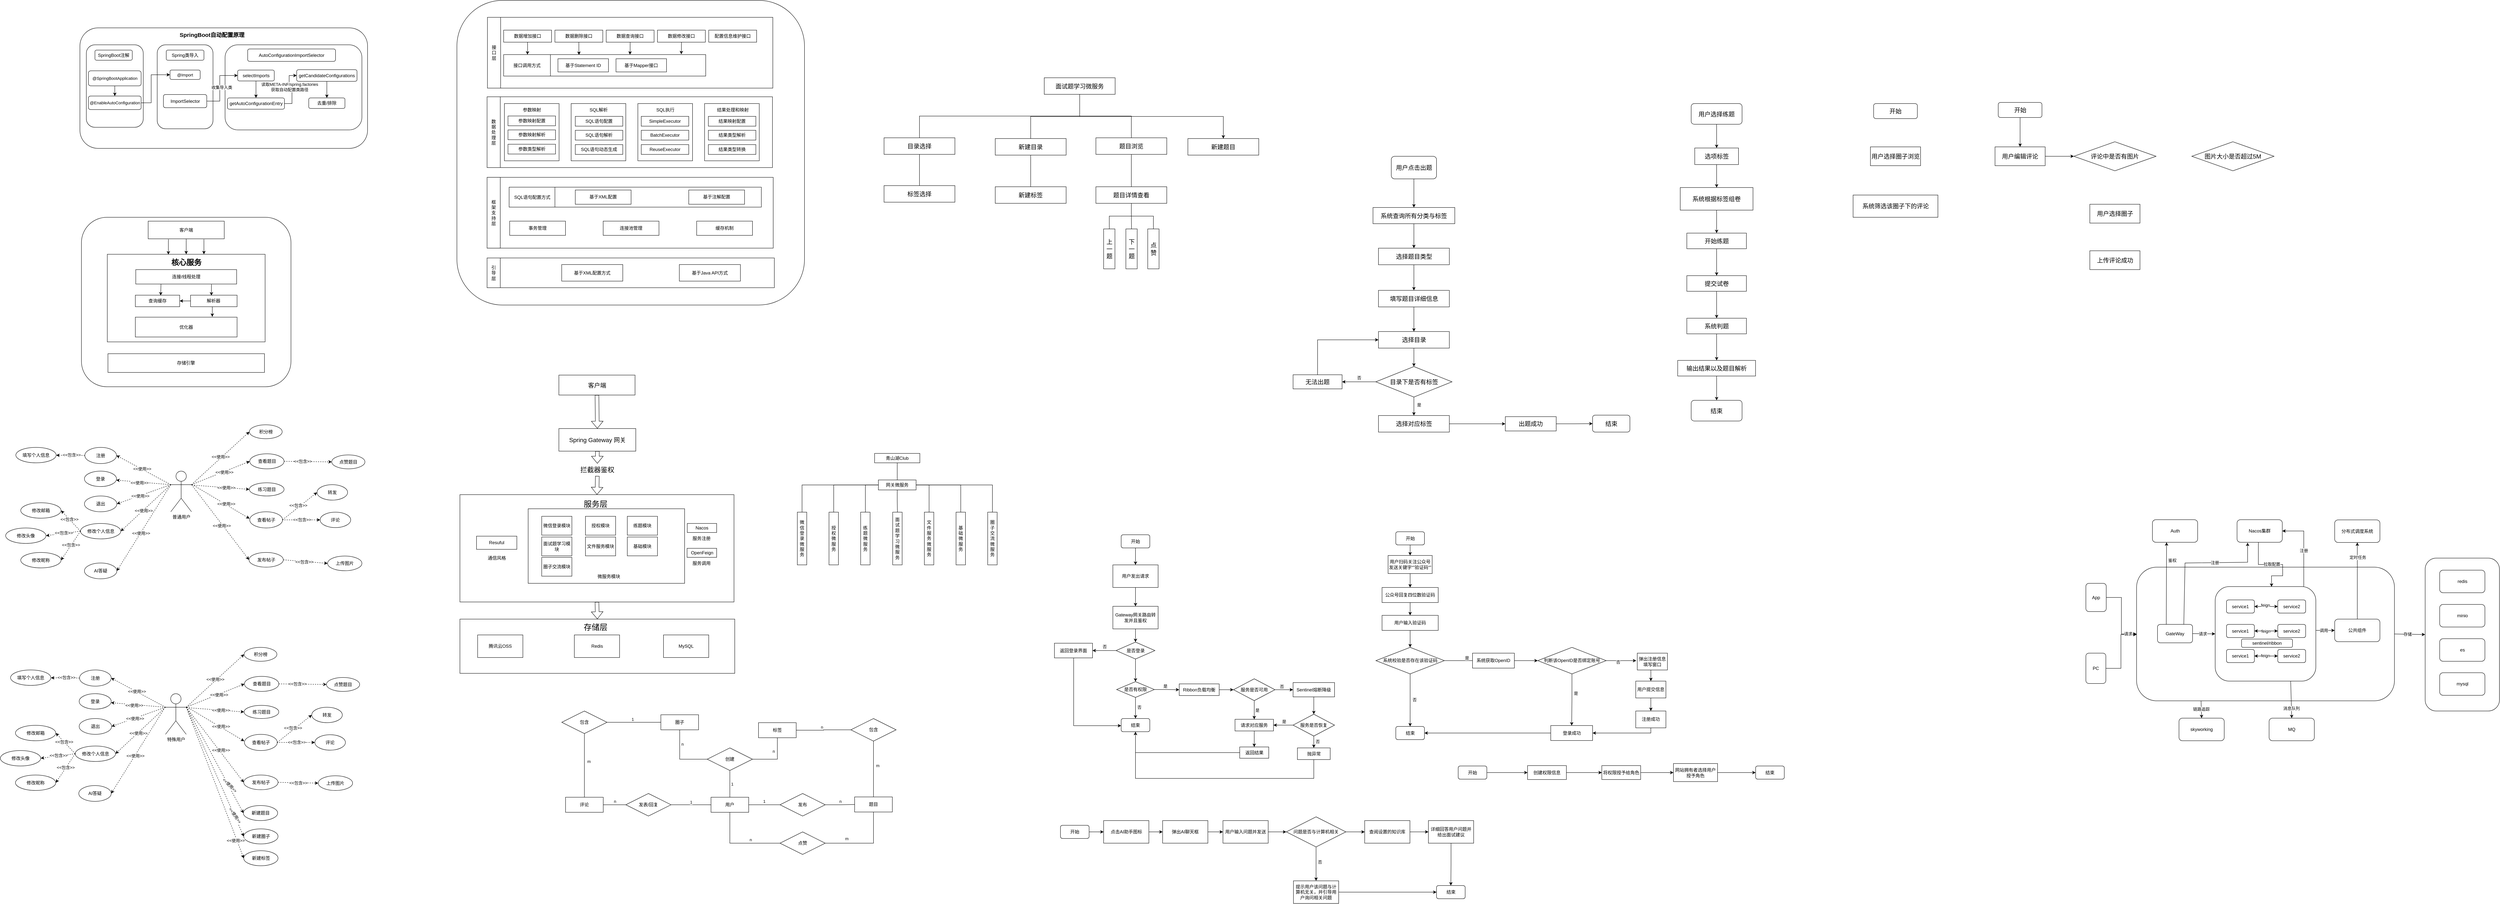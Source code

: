 <mxfile version="26.2.14">
  <diagram id="prtHgNgQTEPvFCAcTncT" name="Page-1">
    <mxGraphModel dx="1726" dy="721" grid="0" gridSize="10" guides="1" tooltips="1" connect="1" arrows="1" fold="1" page="0" pageScale="1" pageWidth="827" pageHeight="1169" math="0" shadow="0">
      <root>
        <mxCell id="0" />
        <mxCell id="1" parent="0" />
        <mxCell id="95ugCbdNIn-Vevr_HL2U-14" value="" style="rounded=0;whiteSpace=wrap;html=1;" parent="1" vertex="1">
          <mxGeometry x="1113" y="1357.5" width="727" height="285" as="geometry" />
        </mxCell>
        <mxCell id="l_rsb31kOrhmw8Uxe1vl-137" value="" style="rounded=1;whiteSpace=wrap;html=1;" parent="1" vertex="1">
          <mxGeometry x="1105" y="45" width="922" height="809" as="geometry" />
        </mxCell>
        <mxCell id="l_rsb31kOrhmw8Uxe1vl-25" value="" style="rounded=1;whiteSpace=wrap;html=1;" parent="1" vertex="1">
          <mxGeometry x="105" y="118" width="763" height="320" as="geometry" />
        </mxCell>
        <mxCell id="l_rsb31kOrhmw8Uxe1vl-27" value="&lt;font style=&quot;font-size: 15px;&quot;&gt;SpringBoot自动配置原理&lt;/font&gt;" style="text;strokeColor=none;fillColor=none;html=1;fontSize=24;fontStyle=1;verticalAlign=middle;align=center;" parent="1" vertex="1">
          <mxGeometry x="349" y="113" width="211" height="41" as="geometry" />
        </mxCell>
        <mxCell id="l_rsb31kOrhmw8Uxe1vl-32" value="" style="group" parent="1" vertex="1" connectable="0">
          <mxGeometry x="122" y="163" width="151" height="219" as="geometry" />
        </mxCell>
        <mxCell id="l_rsb31kOrhmw8Uxe1vl-29" value="" style="rounded=1;whiteSpace=wrap;html=1;" parent="l_rsb31kOrhmw8Uxe1vl-32" vertex="1">
          <mxGeometry width="151" height="219" as="geometry" />
        </mxCell>
        <mxCell id="l_rsb31kOrhmw8Uxe1vl-26" value="SpringBoot注解" style="rounded=1;whiteSpace=wrap;html=1;align=center;" parent="l_rsb31kOrhmw8Uxe1vl-32" vertex="1">
          <mxGeometry x="22.87" y="14" width="99" height="27" as="geometry" />
        </mxCell>
        <mxCell id="l_rsb31kOrhmw8Uxe1vl-45" value="" style="edgeStyle=orthogonalEdgeStyle;rounded=0;orthogonalLoop=1;jettySize=auto;html=1;" parent="l_rsb31kOrhmw8Uxe1vl-32" source="l_rsb31kOrhmw8Uxe1vl-30" target="l_rsb31kOrhmw8Uxe1vl-31" edge="1">
          <mxGeometry relative="1" as="geometry" />
        </mxCell>
        <mxCell id="l_rsb31kOrhmw8Uxe1vl-30" value="&lt;font style=&quot;font-size: 11px;&quot;&gt;@SpringBootApplication&lt;/font&gt;" style="rounded=1;whiteSpace=wrap;html=1;" parent="l_rsb31kOrhmw8Uxe1vl-32" vertex="1">
          <mxGeometry x="5.62" y="69" width="139.75" height="40" as="geometry" />
        </mxCell>
        <mxCell id="l_rsb31kOrhmw8Uxe1vl-31" value="&lt;font style=&quot;font-size: 11px;&quot;&gt;@EnableAutoConfiguration&lt;/font&gt;" style="rounded=1;whiteSpace=wrap;html=1;" parent="l_rsb31kOrhmw8Uxe1vl-32" vertex="1">
          <mxGeometry x="5.62" y="136" width="139.75" height="36" as="geometry" />
        </mxCell>
        <mxCell id="l_rsb31kOrhmw8Uxe1vl-33" value="" style="rounded=1;whiteSpace=wrap;html=1;" parent="1" vertex="1">
          <mxGeometry x="310" y="163" width="148" height="223" as="geometry" />
        </mxCell>
        <mxCell id="l_rsb31kOrhmw8Uxe1vl-34" value="Spring类导入" style="rounded=1;whiteSpace=wrap;html=1;" parent="1" vertex="1">
          <mxGeometry x="334" y="177" width="100" height="27" as="geometry" />
        </mxCell>
        <mxCell id="l_rsb31kOrhmw8Uxe1vl-35" value="&lt;font style=&quot;font-size: 11px;&quot;&gt;@Import&lt;/font&gt;" style="rounded=1;whiteSpace=wrap;html=1;" parent="1" vertex="1">
          <mxGeometry x="344" y="230" width="80" height="25" as="geometry" />
        </mxCell>
        <mxCell id="l_rsb31kOrhmw8Uxe1vl-36" value="ImportSelector" style="rounded=1;whiteSpace=wrap;html=1;" parent="1" vertex="1">
          <mxGeometry x="326.5" y="295" width="115" height="35" as="geometry" />
        </mxCell>
        <mxCell id="l_rsb31kOrhmw8Uxe1vl-37" value="" style="rounded=1;whiteSpace=wrap;html=1;" parent="1" vertex="1">
          <mxGeometry x="490" y="163" width="363" height="226" as="geometry" />
        </mxCell>
        <mxCell id="l_rsb31kOrhmw8Uxe1vl-48" value="" style="edgeStyle=orthogonalEdgeStyle;rounded=0;orthogonalLoop=1;jettySize=auto;html=1;entryX=0;entryY=0.5;entryDx=0;entryDy=0;" parent="1" source="l_rsb31kOrhmw8Uxe1vl-36" target="l_rsb31kOrhmw8Uxe1vl-39" edge="1">
          <mxGeometry relative="1" as="geometry">
            <Array as="points">
              <mxPoint x="476" y="313" />
              <mxPoint x="476" y="245" />
            </Array>
          </mxGeometry>
        </mxCell>
        <mxCell id="l_rsb31kOrhmw8Uxe1vl-53" value="收集导入类" style="edgeLabel;html=1;align=center;verticalAlign=middle;resizable=0;points=[];" parent="l_rsb31kOrhmw8Uxe1vl-48" vertex="1" connectable="0">
          <mxGeometry x="-0.06" y="2" relative="1" as="geometry">
            <mxPoint x="7" y="-1" as="offset" />
          </mxGeometry>
        </mxCell>
        <mxCell id="l_rsb31kOrhmw8Uxe1vl-38" value="AutoConfigurationImportSelector" style="rounded=1;whiteSpace=wrap;html=1;" parent="1" vertex="1">
          <mxGeometry x="550" y="174" width="233" height="33" as="geometry" />
        </mxCell>
        <mxCell id="l_rsb31kOrhmw8Uxe1vl-49" value="" style="edgeStyle=orthogonalEdgeStyle;rounded=0;orthogonalLoop=1;jettySize=auto;html=1;" parent="1" source="l_rsb31kOrhmw8Uxe1vl-39" target="l_rsb31kOrhmw8Uxe1vl-41" edge="1">
          <mxGeometry relative="1" as="geometry" />
        </mxCell>
        <mxCell id="l_rsb31kOrhmw8Uxe1vl-39" value="selectImports" style="rounded=1;whiteSpace=wrap;html=1;" parent="1" vertex="1">
          <mxGeometry x="523.5" y="230" width="97" height="29" as="geometry" />
        </mxCell>
        <mxCell id="l_rsb31kOrhmw8Uxe1vl-52" value="" style="edgeStyle=orthogonalEdgeStyle;rounded=0;orthogonalLoop=1;jettySize=auto;html=1;entryX=0;entryY=0.5;entryDx=0;entryDy=0;" parent="1" source="l_rsb31kOrhmw8Uxe1vl-41" target="l_rsb31kOrhmw8Uxe1vl-42" edge="1">
          <mxGeometry relative="1" as="geometry" />
        </mxCell>
        <mxCell id="l_rsb31kOrhmw8Uxe1vl-54" value="读取META-INF/spring.factories&lt;br&gt;获取自动配置类路径" style="edgeLabel;html=1;align=center;verticalAlign=middle;resizable=0;points=[];" parent="l_rsb31kOrhmw8Uxe1vl-52" vertex="1" connectable="0">
          <mxGeometry x="0.169" y="-1" relative="1" as="geometry">
            <mxPoint as="offset" />
          </mxGeometry>
        </mxCell>
        <mxCell id="l_rsb31kOrhmw8Uxe1vl-41" value="getAutoConfigurationEntry" style="rounded=1;whiteSpace=wrap;html=1;" parent="1" vertex="1">
          <mxGeometry x="496.5" y="304" width="151" height="30" as="geometry" />
        </mxCell>
        <mxCell id="l_rsb31kOrhmw8Uxe1vl-50" value="" style="edgeStyle=orthogonalEdgeStyle;rounded=0;orthogonalLoop=1;jettySize=auto;html=1;" parent="1" source="l_rsb31kOrhmw8Uxe1vl-42" target="l_rsb31kOrhmw8Uxe1vl-43" edge="1">
          <mxGeometry relative="1" as="geometry" />
        </mxCell>
        <mxCell id="l_rsb31kOrhmw8Uxe1vl-42" value="getCandidateConfigurations" style="rounded=1;whiteSpace=wrap;html=1;" parent="1" vertex="1">
          <mxGeometry x="680" y="229" width="160" height="31" as="geometry" />
        </mxCell>
        <mxCell id="l_rsb31kOrhmw8Uxe1vl-43" value="去重/排除" style="rounded=1;whiteSpace=wrap;html=1;" parent="1" vertex="1">
          <mxGeometry x="712" y="304" width="96" height="28" as="geometry" />
        </mxCell>
        <mxCell id="l_rsb31kOrhmw8Uxe1vl-47" value="" style="edgeStyle=orthogonalEdgeStyle;rounded=0;orthogonalLoop=1;jettySize=auto;html=1;entryX=0;entryY=0.5;entryDx=0;entryDy=0;" parent="1" source="l_rsb31kOrhmw8Uxe1vl-31" target="l_rsb31kOrhmw8Uxe1vl-35" edge="1">
          <mxGeometry relative="1" as="geometry">
            <Array as="points">
              <mxPoint x="294" y="317" />
              <mxPoint x="294" y="242" />
            </Array>
          </mxGeometry>
        </mxCell>
        <mxCell id="l_rsb31kOrhmw8Uxe1vl-74" value="" style="rounded=1;whiteSpace=wrap;html=1;" parent="1" vertex="1">
          <mxGeometry x="109.002" y="620.997" width="555.847" height="450.0" as="geometry" />
        </mxCell>
        <mxCell id="l_rsb31kOrhmw8Uxe1vl-57" value="客户端" style="rounded=0;whiteSpace=wrap;html=1;" parent="1" vertex="1">
          <mxGeometry x="286.025" y="631.257" width="201.812" height="46.915" as="geometry" />
        </mxCell>
        <mxCell id="l_rsb31kOrhmw8Uxe1vl-58" value="" style="rounded=0;whiteSpace=wrap;html=1;" parent="1" vertex="1">
          <mxGeometry x="177.62" y="719.207" width="418.615" height="232.66" as="geometry" />
        </mxCell>
        <mxCell id="l_rsb31kOrhmw8Uxe1vl-59" value="&lt;font style=&quot;font-size: 20px;&quot;&gt;核心服务&lt;/font&gt;" style="text;strokeColor=none;fillColor=none;html=1;fontSize=24;fontStyle=1;verticalAlign=middle;align=center;" parent="1" vertex="1">
          <mxGeometry x="305.053" y="722.487" width="163.756" height="35.426" as="geometry" />
        </mxCell>
        <mxCell id="l_rsb31kOrhmw8Uxe1vl-60" value="连接/线程处理" style="rounded=0;whiteSpace=wrap;html=1;" parent="1" vertex="1">
          <mxGeometry x="253.15" y="759.914" width="267.545" height="38.298" as="geometry" />
        </mxCell>
        <mxCell id="l_rsb31kOrhmw8Uxe1vl-61" value="查询缓存" style="rounded=0;whiteSpace=wrap;html=1;" parent="1" vertex="1">
          <mxGeometry x="252.0" y="827.806" width="117.627" height="30.638" as="geometry" />
        </mxCell>
        <mxCell id="l_rsb31kOrhmw8Uxe1vl-73" value="" style="edgeStyle=orthogonalEdgeStyle;rounded=0;orthogonalLoop=1;jettySize=auto;html=1;" parent="1" source="l_rsb31kOrhmw8Uxe1vl-62" target="l_rsb31kOrhmw8Uxe1vl-61" edge="1">
          <mxGeometry relative="1" as="geometry" />
        </mxCell>
        <mxCell id="l_rsb31kOrhmw8Uxe1vl-62" value="解析器" style="rounded=0;whiteSpace=wrap;html=1;" parent="1" vertex="1">
          <mxGeometry x="398.458" y="827.806" width="123.393" height="30.638" as="geometry" />
        </mxCell>
        <mxCell id="l_rsb31kOrhmw8Uxe1vl-63" value="优化器" style="rounded=0;whiteSpace=wrap;html=1;" parent="1" vertex="1">
          <mxGeometry x="252.0" y="886.21" width="269.851" height="52.66" as="geometry" />
        </mxCell>
        <mxCell id="l_rsb31kOrhmw8Uxe1vl-64" value="存储引擎" style="rounded=0;whiteSpace=wrap;html=1;" parent="1" vertex="1">
          <mxGeometry x="179.35" y="983.214" width="415.155" height="49.787" as="geometry" />
        </mxCell>
        <mxCell id="l_rsb31kOrhmw8Uxe1vl-67" value="" style="endArrow=classic;html=1;rounded=0;exitX=0.5;exitY=1;exitDx=0;exitDy=0;entryX=0.5;entryY=0;entryDx=0;entryDy=0;" parent="1" source="l_rsb31kOrhmw8Uxe1vl-57" target="l_rsb31kOrhmw8Uxe1vl-58" edge="1">
          <mxGeometry width="50" height="50" relative="1" as="geometry">
            <mxPoint x="365.581" y="697.593" as="sourcePoint" />
            <mxPoint x="328.112" y="737.806" as="targetPoint" />
          </mxGeometry>
        </mxCell>
        <mxCell id="l_rsb31kOrhmw8Uxe1vl-68" value="" style="endArrow=classic;html=1;rounded=0;exitX=0.5;exitY=1;exitDx=0;exitDy=0;" parent="1" edge="1">
          <mxGeometry width="50" height="50" relative="1" as="geometry">
            <mxPoint x="433.927" y="679.401" as="sourcePoint" />
            <mxPoint x="433.93" y="719.21" as="targetPoint" />
          </mxGeometry>
        </mxCell>
        <mxCell id="l_rsb31kOrhmw8Uxe1vl-69" value="" style="endArrow=classic;html=1;rounded=0;exitX=0.5;exitY=1;exitDx=0;exitDy=0;entryX=0.387;entryY=0.003;entryDx=0;entryDy=0;entryPerimeter=0;" parent="1" target="l_rsb31kOrhmw8Uxe1vl-58" edge="1">
          <mxGeometry width="50" height="50" relative="1" as="geometry">
            <mxPoint x="339.644" y="679.401" as="sourcePoint" />
            <mxPoint x="339.644" y="722.487" as="targetPoint" />
          </mxGeometry>
        </mxCell>
        <mxCell id="l_rsb31kOrhmw8Uxe1vl-70" value="" style="endArrow=classic;html=1;rounded=0;exitX=0.25;exitY=1;exitDx=0;exitDy=0;entryX=0.571;entryY=0.024;entryDx=0;entryDy=0;entryPerimeter=0;" parent="1" source="l_rsb31kOrhmw8Uxe1vl-60" target="l_rsb31kOrhmw8Uxe1vl-61" edge="1">
          <mxGeometry width="50" height="50" relative="1" as="geometry">
            <mxPoint x="320.04" y="802.912" as="sourcePoint" />
            <mxPoint x="320.04" y="845.997" as="targetPoint" />
          </mxGeometry>
        </mxCell>
        <mxCell id="l_rsb31kOrhmw8Uxe1vl-71" value="" style="endArrow=classic;html=1;rounded=0;exitX=0.25;exitY=1;exitDx=0;exitDy=0;entryX=0.571;entryY=0.024;entryDx=0;entryDy=0;entryPerimeter=0;" parent="1" edge="1">
          <mxGeometry width="50" height="50" relative="1" as="geometry">
            <mxPoint x="453.835" y="799.082" as="sourcePoint" />
            <mxPoint x="453.835" y="828.763" as="targetPoint" />
          </mxGeometry>
        </mxCell>
        <mxCell id="l_rsb31kOrhmw8Uxe1vl-72" value="" style="endArrow=classic;html=1;rounded=0;exitX=0.468;exitY=1.004;exitDx=0;exitDy=0;exitPerimeter=0;" parent="1" source="l_rsb31kOrhmw8Uxe1vl-62" edge="1">
          <mxGeometry width="50" height="50" relative="1" as="geometry">
            <mxPoint x="456.118" y="863.231" as="sourcePoint" />
            <mxPoint x="456.118" y="885.253" as="targetPoint" />
          </mxGeometry>
        </mxCell>
        <mxCell id="l_rsb31kOrhmw8Uxe1vl-78" value="" style="rounded=0;whiteSpace=wrap;html=1;" parent="1" vertex="1">
          <mxGeometry x="1185" y="301" width="757" height="188" as="geometry" />
        </mxCell>
        <mxCell id="l_rsb31kOrhmw8Uxe1vl-79" value="" style="rounded=0;whiteSpace=wrap;html=1;" parent="1" vertex="1">
          <mxGeometry x="1186" y="90" width="757" height="188" as="geometry" />
        </mxCell>
        <mxCell id="l_rsb31kOrhmw8Uxe1vl-80" value="" style="rounded=0;whiteSpace=wrap;html=1;" parent="1" vertex="1">
          <mxGeometry x="1185" y="729" width="762" height="79" as="geometry" />
        </mxCell>
        <mxCell id="l_rsb31kOrhmw8Uxe1vl-81" value="" style="rounded=0;whiteSpace=wrap;html=1;" parent="1" vertex="1">
          <mxGeometry x="1185" y="514.91" width="759" height="188" as="geometry" />
        </mxCell>
        <mxCell id="l_rsb31kOrhmw8Uxe1vl-94" value="" style="edgeStyle=orthogonalEdgeStyle;rounded=0;orthogonalLoop=1;jettySize=auto;html=1;" parent="1" source="l_rsb31kOrhmw8Uxe1vl-82" target="l_rsb31kOrhmw8Uxe1vl-88" edge="1">
          <mxGeometry relative="1" as="geometry">
            <Array as="points">
              <mxPoint x="1293" y="176" />
              <mxPoint x="1292" y="176" />
            </Array>
          </mxGeometry>
        </mxCell>
        <mxCell id="l_rsb31kOrhmw8Uxe1vl-82" value="数据增加接口" style="rounded=0;whiteSpace=wrap;html=1;" parent="1" vertex="1">
          <mxGeometry x="1229" y="124" width="127" height="32" as="geometry" />
        </mxCell>
        <mxCell id="l_rsb31kOrhmw8Uxe1vl-90" value="" style="edgeStyle=orthogonalEdgeStyle;rounded=0;orthogonalLoop=1;jettySize=auto;html=1;entryX=0.373;entryY=0.015;entryDx=0;entryDy=0;entryPerimeter=0;" parent="1" source="l_rsb31kOrhmw8Uxe1vl-83" target="l_rsb31kOrhmw8Uxe1vl-87" edge="1">
          <mxGeometry relative="1" as="geometry" />
        </mxCell>
        <mxCell id="l_rsb31kOrhmw8Uxe1vl-83" value="数据删除接口" style="rounded=0;whiteSpace=wrap;html=1;" parent="1" vertex="1">
          <mxGeometry x="1365" y="124" width="127" height="32" as="geometry" />
        </mxCell>
        <mxCell id="l_rsb31kOrhmw8Uxe1vl-91" value="" style="edgeStyle=orthogonalEdgeStyle;rounded=0;orthogonalLoop=1;jettySize=auto;html=1;entryX=0.625;entryY=0.004;entryDx=0;entryDy=0;entryPerimeter=0;" parent="1" source="l_rsb31kOrhmw8Uxe1vl-84" target="l_rsb31kOrhmw8Uxe1vl-87" edge="1">
          <mxGeometry relative="1" as="geometry" />
        </mxCell>
        <mxCell id="l_rsb31kOrhmw8Uxe1vl-84" value="数据查询接口" style="rounded=0;whiteSpace=wrap;html=1;" parent="1" vertex="1">
          <mxGeometry x="1501" y="124" width="127" height="32" as="geometry" />
        </mxCell>
        <mxCell id="l_rsb31kOrhmw8Uxe1vl-92" value="" style="edgeStyle=orthogonalEdgeStyle;rounded=0;orthogonalLoop=1;jettySize=auto;html=1;entryX=0.879;entryY=-0.015;entryDx=0;entryDy=0;entryPerimeter=0;" parent="1" source="l_rsb31kOrhmw8Uxe1vl-85" target="l_rsb31kOrhmw8Uxe1vl-87" edge="1">
          <mxGeometry relative="1" as="geometry" />
        </mxCell>
        <mxCell id="l_rsb31kOrhmw8Uxe1vl-85" value="数据修改接口" style="rounded=0;whiteSpace=wrap;html=1;" parent="1" vertex="1">
          <mxGeometry x="1637" y="124" width="127" height="32" as="geometry" />
        </mxCell>
        <mxCell id="l_rsb31kOrhmw8Uxe1vl-86" value="配置信息维护接口" style="rounded=0;whiteSpace=wrap;html=1;" parent="1" vertex="1">
          <mxGeometry x="1773" y="124" width="127" height="32" as="geometry" />
        </mxCell>
        <mxCell id="l_rsb31kOrhmw8Uxe1vl-87" value="" style="rounded=0;whiteSpace=wrap;html=1;" parent="1" vertex="1">
          <mxGeometry x="1229" y="189" width="536" height="57" as="geometry" />
        </mxCell>
        <mxCell id="l_rsb31kOrhmw8Uxe1vl-88" value="接口调用方式" style="rounded=0;whiteSpace=wrap;html=1;" parent="1" vertex="1">
          <mxGeometry x="1229" y="189" width="124" height="57" as="geometry" />
        </mxCell>
        <mxCell id="l_rsb31kOrhmw8Uxe1vl-95" value="基于Statement ID" style="rounded=0;whiteSpace=wrap;html=1;" parent="1" vertex="1">
          <mxGeometry x="1373" y="200" width="134" height="35" as="geometry" />
        </mxCell>
        <mxCell id="l_rsb31kOrhmw8Uxe1vl-96" value="基于Mapper接口" style="rounded=0;whiteSpace=wrap;html=1;" parent="1" vertex="1">
          <mxGeometry x="1527" y="200" width="134" height="35" as="geometry" />
        </mxCell>
        <mxCell id="l_rsb31kOrhmw8Uxe1vl-97" value="接&lt;br&gt;口&lt;br&gt;层" style="rounded=0;whiteSpace=wrap;html=1;align=center;" parent="1" vertex="1">
          <mxGeometry x="1186" y="90" width="35" height="188" as="geometry" />
        </mxCell>
        <mxCell id="l_rsb31kOrhmw8Uxe1vl-98" value="数&lt;br&gt;据&lt;br&gt;处&lt;br&gt;理&lt;br&gt;层" style="rounded=0;whiteSpace=wrap;html=1;" parent="1" vertex="1">
          <mxGeometry x="1185" y="301" width="35" height="188" as="geometry" />
        </mxCell>
        <mxCell id="l_rsb31kOrhmw8Uxe1vl-99" value="框&lt;br&gt;架&lt;br&gt;支&lt;br&gt;持&lt;br&gt;层" style="rounded=0;whiteSpace=wrap;html=1;" parent="1" vertex="1">
          <mxGeometry x="1185" y="514.91" width="35" height="188" as="geometry" />
        </mxCell>
        <mxCell id="l_rsb31kOrhmw8Uxe1vl-100" value="引&lt;br&gt;导&lt;br&gt;层" style="rounded=0;whiteSpace=wrap;html=1;" parent="1" vertex="1">
          <mxGeometry x="1185" y="729" width="35" height="79" as="geometry" />
        </mxCell>
        <mxCell id="l_rsb31kOrhmw8Uxe1vl-101" value="" style="rounded=0;whiteSpace=wrap;html=1;" parent="1" vertex="1">
          <mxGeometry x="1231" y="319" width="145" height="152" as="geometry" />
        </mxCell>
        <mxCell id="l_rsb31kOrhmw8Uxe1vl-102" value="" style="rounded=0;whiteSpace=wrap;html=1;" parent="1" vertex="1">
          <mxGeometry x="1408" y="319" width="145" height="152" as="geometry" />
        </mxCell>
        <mxCell id="l_rsb31kOrhmw8Uxe1vl-103" value="" style="rounded=0;whiteSpace=wrap;html=1;" parent="1" vertex="1">
          <mxGeometry x="1585" y="319" width="145" height="152" as="geometry" />
        </mxCell>
        <mxCell id="l_rsb31kOrhmw8Uxe1vl-104" value="" style="rounded=0;whiteSpace=wrap;html=1;" parent="1" vertex="1">
          <mxGeometry x="1762" y="319" width="145" height="152" as="geometry" />
        </mxCell>
        <UserObject label="参数映射" placeholders="1" name="Variable" id="l_rsb31kOrhmw8Uxe1vl-105">
          <mxCell style="text;html=1;strokeColor=none;fillColor=none;align=center;verticalAlign=middle;whiteSpace=wrap;overflow=hidden;" parent="1" vertex="1">
            <mxGeometry x="1263.5" y="326" width="80" height="20" as="geometry" />
          </mxCell>
        </UserObject>
        <UserObject label="SQL解析" placeholders="1" name="Variable" id="l_rsb31kOrhmw8Uxe1vl-106">
          <mxCell style="text;html=1;strokeColor=none;fillColor=none;align=center;verticalAlign=middle;whiteSpace=wrap;overflow=hidden;" parent="1" vertex="1">
            <mxGeometry x="1440.5" y="326" width="80" height="20" as="geometry" />
          </mxCell>
        </UserObject>
        <UserObject label="SQL执行" placeholders="1" name="Variable" id="l_rsb31kOrhmw8Uxe1vl-107">
          <mxCell style="text;html=1;strokeColor=none;fillColor=none;align=center;verticalAlign=middle;whiteSpace=wrap;overflow=hidden;" parent="1" vertex="1">
            <mxGeometry x="1617.5" y="326" width="80" height="20" as="geometry" />
          </mxCell>
        </UserObject>
        <UserObject label="结果处理和映射" placeholders="1" name="Variable" id="l_rsb31kOrhmw8Uxe1vl-108">
          <mxCell style="text;html=1;strokeColor=none;fillColor=none;align=center;verticalAlign=middle;whiteSpace=wrap;overflow=hidden;" parent="1" vertex="1">
            <mxGeometry x="1788.75" y="326" width="95.5" height="20" as="geometry" />
          </mxCell>
        </UserObject>
        <mxCell id="l_rsb31kOrhmw8Uxe1vl-113" value="" style="group" parent="1" vertex="1" connectable="0">
          <mxGeometry x="1240.5" y="352" width="126" height="101" as="geometry" />
        </mxCell>
        <mxCell id="l_rsb31kOrhmw8Uxe1vl-109" value="参数映射配置" style="rounded=0;whiteSpace=wrap;html=1;" parent="l_rsb31kOrhmw8Uxe1vl-113" vertex="1">
          <mxGeometry width="126" height="26" as="geometry" />
        </mxCell>
        <mxCell id="l_rsb31kOrhmw8Uxe1vl-110" value="参数映射解析" style="rounded=0;whiteSpace=wrap;html=1;" parent="l_rsb31kOrhmw8Uxe1vl-113" vertex="1">
          <mxGeometry y="37" width="126" height="26" as="geometry" />
        </mxCell>
        <mxCell id="l_rsb31kOrhmw8Uxe1vl-111" value="参数类型解析" style="rounded=0;whiteSpace=wrap;html=1;" parent="l_rsb31kOrhmw8Uxe1vl-113" vertex="1">
          <mxGeometry y="75" width="126" height="26" as="geometry" />
        </mxCell>
        <mxCell id="l_rsb31kOrhmw8Uxe1vl-115" value="" style="group" parent="1" vertex="1" connectable="0">
          <mxGeometry x="1419" y="353" width="126" height="101" as="geometry" />
        </mxCell>
        <mxCell id="l_rsb31kOrhmw8Uxe1vl-116" value="SQL语句配置" style="rounded=0;whiteSpace=wrap;html=1;" parent="l_rsb31kOrhmw8Uxe1vl-115" vertex="1">
          <mxGeometry width="126" height="26" as="geometry" />
        </mxCell>
        <mxCell id="l_rsb31kOrhmw8Uxe1vl-117" value="SQL语句解析" style="rounded=0;whiteSpace=wrap;html=1;" parent="l_rsb31kOrhmw8Uxe1vl-115" vertex="1">
          <mxGeometry y="37" width="126" height="26" as="geometry" />
        </mxCell>
        <mxCell id="l_rsb31kOrhmw8Uxe1vl-118" value="SQL语句动态生成" style="rounded=0;whiteSpace=wrap;html=1;" parent="l_rsb31kOrhmw8Uxe1vl-115" vertex="1">
          <mxGeometry y="75" width="126" height="26" as="geometry" />
        </mxCell>
        <mxCell id="l_rsb31kOrhmw8Uxe1vl-119" value="" style="group" parent="1" vertex="1" connectable="0">
          <mxGeometry x="1594" y="353" width="126" height="101" as="geometry" />
        </mxCell>
        <mxCell id="l_rsb31kOrhmw8Uxe1vl-120" value="SimpleExecutor" style="rounded=0;whiteSpace=wrap;html=1;" parent="l_rsb31kOrhmw8Uxe1vl-119" vertex="1">
          <mxGeometry width="126" height="26" as="geometry" />
        </mxCell>
        <mxCell id="l_rsb31kOrhmw8Uxe1vl-121" value="BatchExecutor" style="rounded=0;whiteSpace=wrap;html=1;" parent="l_rsb31kOrhmw8Uxe1vl-119" vertex="1">
          <mxGeometry y="37" width="126" height="26" as="geometry" />
        </mxCell>
        <mxCell id="l_rsb31kOrhmw8Uxe1vl-122" value="ReuseExecutor" style="rounded=0;whiteSpace=wrap;html=1;" parent="l_rsb31kOrhmw8Uxe1vl-119" vertex="1">
          <mxGeometry y="75" width="126" height="26" as="geometry" />
        </mxCell>
        <mxCell id="l_rsb31kOrhmw8Uxe1vl-123" value="" style="group" parent="1" vertex="1" connectable="0">
          <mxGeometry x="1772" y="353" width="126" height="101" as="geometry" />
        </mxCell>
        <mxCell id="l_rsb31kOrhmw8Uxe1vl-124" value="结果映射配置" style="rounded=0;whiteSpace=wrap;html=1;" parent="l_rsb31kOrhmw8Uxe1vl-123" vertex="1">
          <mxGeometry width="126" height="26" as="geometry" />
        </mxCell>
        <mxCell id="l_rsb31kOrhmw8Uxe1vl-125" value="结果类型解析" style="rounded=0;whiteSpace=wrap;html=1;" parent="l_rsb31kOrhmw8Uxe1vl-123" vertex="1">
          <mxGeometry y="37" width="126" height="26" as="geometry" />
        </mxCell>
        <mxCell id="l_rsb31kOrhmw8Uxe1vl-126" value="结果类型转换" style="rounded=0;whiteSpace=wrap;html=1;" parent="l_rsb31kOrhmw8Uxe1vl-123" vertex="1">
          <mxGeometry y="75" width="126" height="26" as="geometry" />
        </mxCell>
        <mxCell id="l_rsb31kOrhmw8Uxe1vl-128" value="" style="rounded=0;whiteSpace=wrap;html=1;" parent="1" vertex="1">
          <mxGeometry x="1245" y="541" width="667.5" height="53" as="geometry" />
        </mxCell>
        <mxCell id="l_rsb31kOrhmw8Uxe1vl-129" value="SQL语句配置方式" style="rounded=0;whiteSpace=wrap;html=1;" parent="1" vertex="1">
          <mxGeometry x="1243.5" y="541" width="121.5" height="53" as="geometry" />
        </mxCell>
        <mxCell id="l_rsb31kOrhmw8Uxe1vl-130" value="基于XML配置" style="rounded=0;whiteSpace=wrap;html=1;" parent="1" vertex="1">
          <mxGeometry x="1419" y="548.6" width="148" height="37.79" as="geometry" />
        </mxCell>
        <mxCell id="l_rsb31kOrhmw8Uxe1vl-131" value="基于注解配置" style="rounded=0;whiteSpace=wrap;html=1;" parent="1" vertex="1">
          <mxGeometry x="1720" y="548.6" width="148" height="37.79" as="geometry" />
        </mxCell>
        <mxCell id="l_rsb31kOrhmw8Uxe1vl-132" value="事务管理" style="rounded=0;whiteSpace=wrap;html=1;" parent="1" vertex="1">
          <mxGeometry x="1245" y="631.21" width="148" height="37.79" as="geometry" />
        </mxCell>
        <mxCell id="l_rsb31kOrhmw8Uxe1vl-133" value="连接池管理" style="rounded=0;whiteSpace=wrap;html=1;" parent="1" vertex="1">
          <mxGeometry x="1493" y="631.21" width="148" height="37.79" as="geometry" />
        </mxCell>
        <mxCell id="l_rsb31kOrhmw8Uxe1vl-134" value="缓存机制" style="rounded=0;whiteSpace=wrap;html=1;" parent="1" vertex="1">
          <mxGeometry x="1741" y="631.21" width="148" height="37.79" as="geometry" />
        </mxCell>
        <mxCell id="l_rsb31kOrhmw8Uxe1vl-135" value="基于XML配置方式" style="rounded=0;whiteSpace=wrap;html=1;" parent="1" vertex="1">
          <mxGeometry x="1383" y="746.5" width="162" height="44" as="geometry" />
        </mxCell>
        <mxCell id="l_rsb31kOrhmw8Uxe1vl-136" value="基于Java API方式" style="rounded=0;whiteSpace=wrap;html=1;" parent="1" vertex="1">
          <mxGeometry x="1695" y="746.5" width="162" height="44" as="geometry" />
        </mxCell>
        <mxCell id="l_rsb31kOrhmw8Uxe1vl-138" value="普通用户" style="shape=umlActor;verticalLabelPosition=bottom;verticalAlign=top;html=1;outlineConnect=0;" parent="1" vertex="1">
          <mxGeometry x="346" y="1295" width="55" height="108" as="geometry" />
        </mxCell>
        <mxCell id="l_rsb31kOrhmw8Uxe1vl-142" value="积分榜" style="ellipse;whiteSpace=wrap;html=1;" parent="1" vertex="1">
          <mxGeometry x="554.5" y="1172" width="87" height="37" as="geometry" />
        </mxCell>
        <mxCell id="l_rsb31kOrhmw8Uxe1vl-143" value="练习题目" style="ellipse;whiteSpace=wrap;html=1;" parent="1" vertex="1">
          <mxGeometry x="554.5" y="1326" width="92" height="35" as="geometry" />
        </mxCell>
        <mxCell id="l_rsb31kOrhmw8Uxe1vl-144" value="注册" style="ellipse;whiteSpace=wrap;html=1;" parent="1" vertex="1">
          <mxGeometry x="118" y="1232" width="84" height="43" as="geometry" />
        </mxCell>
        <mxCell id="l_rsb31kOrhmw8Uxe1vl-145" value="发布帖子" style="ellipse;whiteSpace=wrap;html=1;" parent="1" vertex="1">
          <mxGeometry x="553.5" y="1511" width="91" height="39" as="geometry" />
        </mxCell>
        <mxCell id="l_rsb31kOrhmw8Uxe1vl-146" value="查看帖子" style="ellipse;whiteSpace=wrap;html=1;" parent="1" vertex="1">
          <mxGeometry x="555.5" y="1403" width="87" height="43" as="geometry" />
        </mxCell>
        <mxCell id="l_rsb31kOrhmw8Uxe1vl-147" value="查看题目" style="ellipse;whiteSpace=wrap;html=1;" parent="1" vertex="1">
          <mxGeometry x="555.5" y="1249" width="91" height="40" as="geometry" />
        </mxCell>
        <mxCell id="l_rsb31kOrhmw8Uxe1vl-148" value="登录" style="ellipse;whiteSpace=wrap;html=1;" parent="1" vertex="1">
          <mxGeometry x="117" y="1295" width="85" height="41" as="geometry" />
        </mxCell>
        <mxCell id="l_rsb31kOrhmw8Uxe1vl-149" value="修改个人信息" style="ellipse;whiteSpace=wrap;html=1;" parent="1" vertex="1">
          <mxGeometry x="106.5" y="1434" width="107" height="41" as="geometry" />
        </mxCell>
        <mxCell id="l_rsb31kOrhmw8Uxe1vl-150" value="退出" style="ellipse;whiteSpace=wrap;html=1;" parent="1" vertex="1">
          <mxGeometry x="117" y="1361" width="86" height="42" as="geometry" />
        </mxCell>
        <mxCell id="l_rsb31kOrhmw8Uxe1vl-152" value="点赞题目" style="ellipse;whiteSpace=wrap;html=1;" parent="1" vertex="1">
          <mxGeometry x="773" y="1252" width="88" height="37" as="geometry" />
        </mxCell>
        <mxCell id="l_rsb31kOrhmw8Uxe1vl-153" value="转发" style="ellipse;whiteSpace=wrap;html=1;" parent="1" vertex="1">
          <mxGeometry x="734" y="1331" width="81" height="41" as="geometry" />
        </mxCell>
        <mxCell id="l_rsb31kOrhmw8Uxe1vl-155" value="修改邮箱" style="ellipse;whiteSpace=wrap;html=1;" parent="1" vertex="1">
          <mxGeometry x="-52" y="1379" width="107" height="41" as="geometry" />
        </mxCell>
        <mxCell id="l_rsb31kOrhmw8Uxe1vl-156" value="修改头像" style="ellipse;whiteSpace=wrap;html=1;" parent="1" vertex="1">
          <mxGeometry x="-92" y="1446" width="107" height="41" as="geometry" />
        </mxCell>
        <mxCell id="l_rsb31kOrhmw8Uxe1vl-157" value="修改昵称" style="ellipse;whiteSpace=wrap;html=1;" parent="1" vertex="1">
          <mxGeometry x="-52" y="1511" width="107" height="41" as="geometry" />
        </mxCell>
        <mxCell id="l_rsb31kOrhmw8Uxe1vl-158" value="上传图片" style="ellipse;whiteSpace=wrap;html=1;" parent="1" vertex="1">
          <mxGeometry x="762" y="1520.5" width="91" height="39" as="geometry" />
        </mxCell>
        <mxCell id="l_rsb31kOrhmw8Uxe1vl-160" value="" style="endArrow=classic;html=1;rounded=0;dashed=1;entryX=0;entryY=0.5;entryDx=0;entryDy=0;" parent="1" target="l_rsb31kOrhmw8Uxe1vl-142" edge="1">
          <mxGeometry width="50" height="50" relative="1" as="geometry">
            <mxPoint x="401" y="1331" as="sourcePoint" />
            <mxPoint x="451" y="1281" as="targetPoint" />
          </mxGeometry>
        </mxCell>
        <mxCell id="l_rsb31kOrhmw8Uxe1vl-161" value="" style="endArrow=classic;html=1;rounded=0;dashed=1;entryX=0;entryY=0.5;entryDx=0;entryDy=0;exitX=1;exitY=0.333;exitDx=0;exitDy=0;exitPerimeter=0;" parent="1" source="l_rsb31kOrhmw8Uxe1vl-138" target="l_rsb31kOrhmw8Uxe1vl-147" edge="1">
          <mxGeometry width="50" height="50" relative="1" as="geometry">
            <mxPoint x="401" y="1337" as="sourcePoint" />
            <mxPoint x="564" y="1200" as="targetPoint" />
          </mxGeometry>
        </mxCell>
        <mxCell id="l_rsb31kOrhmw8Uxe1vl-162" value="" style="endArrow=classic;html=1;rounded=0;dashed=1;entryX=0;entryY=0.5;entryDx=0;entryDy=0;" parent="1" target="l_rsb31kOrhmw8Uxe1vl-143" edge="1">
          <mxGeometry width="50" height="50" relative="1" as="geometry">
            <mxPoint x="402" y="1332" as="sourcePoint" />
            <mxPoint x="574" y="1210" as="targetPoint" />
          </mxGeometry>
        </mxCell>
        <mxCell id="l_rsb31kOrhmw8Uxe1vl-163" value="" style="endArrow=classic;html=1;rounded=0;dashed=1;entryX=-0.007;entryY=0.421;entryDx=0;entryDy=0;entryPerimeter=0;" parent="1" target="l_rsb31kOrhmw8Uxe1vl-146" edge="1">
          <mxGeometry width="50" height="50" relative="1" as="geometry">
            <mxPoint x="402" y="1330" as="sourcePoint" />
            <mxPoint x="584" y="1220" as="targetPoint" />
          </mxGeometry>
        </mxCell>
        <mxCell id="l_rsb31kOrhmw8Uxe1vl-164" value="" style="endArrow=classic;html=1;rounded=0;dashed=1;entryX=0;entryY=0.5;entryDx=0;entryDy=0;exitX=1;exitY=0.333;exitDx=0;exitDy=0;exitPerimeter=0;" parent="1" source="l_rsb31kOrhmw8Uxe1vl-138" target="l_rsb31kOrhmw8Uxe1vl-145" edge="1">
          <mxGeometry width="50" height="50" relative="1" as="geometry">
            <mxPoint x="412" y="1340" as="sourcePoint" />
            <mxPoint x="565" y="1431" as="targetPoint" />
          </mxGeometry>
        </mxCell>
        <mxCell id="l_rsb31kOrhmw8Uxe1vl-165" value="" style="endArrow=classic;html=1;rounded=0;dashed=1;entryX=1;entryY=0.5;entryDx=0;entryDy=0;exitX=0;exitY=0.333;exitDx=0;exitDy=0;exitPerimeter=0;" parent="1" source="l_rsb31kOrhmw8Uxe1vl-138" target="l_rsb31kOrhmw8Uxe1vl-144" edge="1">
          <mxGeometry width="50" height="50" relative="1" as="geometry">
            <mxPoint x="411" y="1341" as="sourcePoint" />
            <mxPoint x="564" y="1201" as="targetPoint" />
          </mxGeometry>
        </mxCell>
        <mxCell id="l_rsb31kOrhmw8Uxe1vl-166" value="" style="endArrow=classic;html=1;rounded=0;dashed=1;exitX=0;exitY=0.333;exitDx=0;exitDy=0;exitPerimeter=0;" parent="1" source="l_rsb31kOrhmw8Uxe1vl-138" target="l_rsb31kOrhmw8Uxe1vl-148" edge="1">
          <mxGeometry width="50" height="50" relative="1" as="geometry">
            <mxPoint x="421" y="1351" as="sourcePoint" />
            <mxPoint x="574" y="1211" as="targetPoint" />
          </mxGeometry>
        </mxCell>
        <mxCell id="l_rsb31kOrhmw8Uxe1vl-167" value="" style="endArrow=classic;html=1;rounded=0;dashed=1;entryX=1;entryY=0.5;entryDx=0;entryDy=0;exitX=0;exitY=0.333;exitDx=0;exitDy=0;exitPerimeter=0;" parent="1" source="l_rsb31kOrhmw8Uxe1vl-138" target="l_rsb31kOrhmw8Uxe1vl-150" edge="1">
          <mxGeometry width="50" height="50" relative="1" as="geometry">
            <mxPoint x="431" y="1361" as="sourcePoint" />
            <mxPoint x="584" y="1221" as="targetPoint" />
          </mxGeometry>
        </mxCell>
        <mxCell id="l_rsb31kOrhmw8Uxe1vl-168" value="" style="endArrow=classic;html=1;rounded=0;dashed=1;entryX=1;entryY=0.5;entryDx=0;entryDy=0;exitX=0;exitY=0.333;exitDx=0;exitDy=0;exitPerimeter=0;" parent="1" source="l_rsb31kOrhmw8Uxe1vl-138" target="l_rsb31kOrhmw8Uxe1vl-149" edge="1">
          <mxGeometry width="50" height="50" relative="1" as="geometry">
            <mxPoint x="441" y="1371" as="sourcePoint" />
            <mxPoint x="594" y="1231" as="targetPoint" />
          </mxGeometry>
        </mxCell>
        <mxCell id="l_rsb31kOrhmw8Uxe1vl-180" value="&amp;lt;&amp;lt;使用&amp;gt;&amp;gt;" style="edgeLabel;html=1;align=center;verticalAlign=middle;resizable=0;points=[];textShadow=0;" parent="l_rsb31kOrhmw8Uxe1vl-168" vertex="1" connectable="0">
          <mxGeometry x="0.126" y="-3" relative="1" as="geometry">
            <mxPoint x="4" y="1" as="offset" />
          </mxGeometry>
        </mxCell>
        <mxCell id="l_rsb31kOrhmw8Uxe1vl-169" value="" style="endArrow=classic;html=1;rounded=0;dashed=1;entryX=0;entryY=0.5;entryDx=0;entryDy=0;exitX=1;exitY=0.5;exitDx=0;exitDy=0;" parent="1" source="l_rsb31kOrhmw8Uxe1vl-147" target="l_rsb31kOrhmw8Uxe1vl-152" edge="1">
          <mxGeometry width="50" height="50" relative="1" as="geometry">
            <mxPoint x="451" y="1381" as="sourcePoint" />
            <mxPoint x="604" y="1241" as="targetPoint" />
          </mxGeometry>
        </mxCell>
        <mxCell id="l_rsb31kOrhmw8Uxe1vl-171" value="" style="endArrow=classic;html=1;rounded=0;dashed=1;entryX=0;entryY=0.5;entryDx=0;entryDy=0;exitX=1;exitY=0.5;exitDx=0;exitDy=0;" parent="1" source="l_rsb31kOrhmw8Uxe1vl-146" target="l_rsb31kOrhmw8Uxe1vl-153" edge="1">
          <mxGeometry width="50" height="50" relative="1" as="geometry">
            <mxPoint x="657" y="1279" as="sourcePoint" />
            <mxPoint x="726" y="1278" as="targetPoint" />
          </mxGeometry>
        </mxCell>
        <mxCell id="l_rsb31kOrhmw8Uxe1vl-173" value="" style="endArrow=classic;html=1;rounded=0;dashed=1;entryX=0;entryY=0.5;entryDx=0;entryDy=0;exitX=1;exitY=0.5;exitDx=0;exitDy=0;" parent="1" source="l_rsb31kOrhmw8Uxe1vl-145" target="l_rsb31kOrhmw8Uxe1vl-158" edge="1">
          <mxGeometry width="50" height="50" relative="1" as="geometry">
            <mxPoint x="677" y="1299" as="sourcePoint" />
            <mxPoint x="746" y="1298" as="targetPoint" />
          </mxGeometry>
        </mxCell>
        <mxCell id="l_rsb31kOrhmw8Uxe1vl-174" value="" style="endArrow=classic;html=1;rounded=0;dashed=1;entryX=1;entryY=0.5;entryDx=0;entryDy=0;exitX=0;exitY=0.5;exitDx=0;exitDy=0;" parent="1" source="l_rsb31kOrhmw8Uxe1vl-149" target="l_rsb31kOrhmw8Uxe1vl-155" edge="1">
          <mxGeometry width="50" height="50" relative="1" as="geometry">
            <mxPoint x="32" y="1349.5" as="sourcePoint" />
            <mxPoint x="101" y="1348.5" as="targetPoint" />
          </mxGeometry>
        </mxCell>
        <mxCell id="l_rsb31kOrhmw8Uxe1vl-177" value="&amp;lt;&amp;lt;包含&amp;gt;&amp;gt;" style="edgeLabel;html=1;align=center;verticalAlign=middle;resizable=0;points=[];textShadow=0;labelBackgroundColor=default;" parent="l_rsb31kOrhmw8Uxe1vl-174" vertex="1" connectable="0">
          <mxGeometry x="0.166" relative="1" as="geometry">
            <mxPoint as="offset" />
          </mxGeometry>
        </mxCell>
        <mxCell id="l_rsb31kOrhmw8Uxe1vl-175" value="" style="endArrow=classic;html=1;rounded=0;dashed=1;entryX=1;entryY=0.5;entryDx=0;entryDy=0;exitX=0;exitY=0.5;exitDx=0;exitDy=0;" parent="1" source="l_rsb31kOrhmw8Uxe1vl-149" target="l_rsb31kOrhmw8Uxe1vl-156" edge="1">
          <mxGeometry width="50" height="50" relative="1" as="geometry">
            <mxPoint x="105" y="1518" as="sourcePoint" />
            <mxPoint x="174" y="1517" as="targetPoint" />
          </mxGeometry>
        </mxCell>
        <mxCell id="l_rsb31kOrhmw8Uxe1vl-176" value="" style="endArrow=classic;html=1;rounded=0;dashed=1;entryX=1;entryY=0.5;entryDx=0;entryDy=0;exitX=0;exitY=0.5;exitDx=0;exitDy=0;" parent="1" source="l_rsb31kOrhmw8Uxe1vl-149" target="l_rsb31kOrhmw8Uxe1vl-157" edge="1">
          <mxGeometry width="50" height="50" relative="1" as="geometry">
            <mxPoint x="128" y="1512" as="sourcePoint" />
            <mxPoint x="197" y="1511" as="targetPoint" />
          </mxGeometry>
        </mxCell>
        <mxCell id="l_rsb31kOrhmw8Uxe1vl-179" value="&amp;lt;&amp;lt;包含&amp;gt;&amp;gt;" style="edgeLabel;align=center;verticalAlign=middle;resizable=0;points=[];fontColor=default;labelBorderColor=none;html=1;labelBackgroundColor=default;" parent="l_rsb31kOrhmw8Uxe1vl-176" vertex="1" connectable="0">
          <mxGeometry x="-0.054" y="-1" relative="1" as="geometry">
            <mxPoint as="offset" />
          </mxGeometry>
        </mxCell>
        <mxCell id="l_rsb31kOrhmw8Uxe1vl-178" value="&lt;span style=&quot;background-color: light-dark(#ffffff, var(--ge-dark-color, #121212));&quot;&gt;&amp;lt;&amp;lt;包含&amp;gt;&amp;gt;&lt;/span&gt;" style="edgeLabel;html=1;align=center;verticalAlign=middle;resizable=0;points=[];textShadow=0;labelBackgroundColor=none;" parent="1" vertex="1" connectable="0">
          <mxGeometry x="61.996" y="1459.002" as="geometry" />
        </mxCell>
        <mxCell id="l_rsb31kOrhmw8Uxe1vl-181" value="&amp;lt;&amp;lt;使用&amp;gt;&amp;gt;" style="edgeLabel;html=1;align=center;verticalAlign=middle;resizable=0;points=[];textShadow=0;" parent="1" vertex="1" connectable="0">
          <mxGeometry x="264.999" y="1360.997" as="geometry" />
        </mxCell>
        <mxCell id="l_rsb31kOrhmw8Uxe1vl-182" value="&amp;lt;&amp;lt;使用&amp;gt;&amp;gt;" style="edgeLabel;html=1;align=center;verticalAlign=middle;resizable=0;points=[];textShadow=0;" parent="1" vertex="1" connectable="0">
          <mxGeometry x="262.999" y="1325.997" as="geometry" />
        </mxCell>
        <mxCell id="l_rsb31kOrhmw8Uxe1vl-183" value="&amp;lt;&amp;lt;使用&amp;gt;&amp;gt;" style="edgeLabel;html=1;align=center;verticalAlign=middle;resizable=0;points=[];textShadow=0;" parent="1" vertex="1" connectable="0">
          <mxGeometry x="269.999" y="1288.997" as="geometry" />
        </mxCell>
        <mxCell id="l_rsb31kOrhmw8Uxe1vl-184" value="&amp;lt;&amp;lt;使用&amp;gt;&amp;gt;" style="edgeLabel;html=1;align=center;verticalAlign=middle;resizable=0;points=[];textShadow=0;" parent="1" vertex="1" connectable="0">
          <mxGeometry x="477.999" y="1256.997" as="geometry" />
        </mxCell>
        <mxCell id="l_rsb31kOrhmw8Uxe1vl-185" value="&amp;lt;&amp;lt;使用&amp;gt;&amp;gt;" style="edgeLabel;html=1;align=center;verticalAlign=middle;resizable=0;points=[];textShadow=0;" parent="1" vertex="1" connectable="0">
          <mxGeometry x="487.839" y="1297.997" as="geometry" />
        </mxCell>
        <mxCell id="l_rsb31kOrhmw8Uxe1vl-186" value="&amp;lt;&amp;lt;使用&amp;gt;&amp;gt;" style="edgeLabel;html=1;align=center;verticalAlign=middle;resizable=0;points=[];textShadow=0;" parent="1" vertex="1" connectable="0">
          <mxGeometry x="492.999" y="1338.997" as="geometry" />
        </mxCell>
        <mxCell id="l_rsb31kOrhmw8Uxe1vl-187" value="&amp;lt;&amp;lt;使用&amp;gt;&amp;gt;" style="edgeLabel;html=1;align=center;verticalAlign=middle;resizable=0;points=[];textShadow=0;" parent="1" vertex="1" connectable="0">
          <mxGeometry x="492.999" y="1381.997" as="geometry" />
        </mxCell>
        <mxCell id="l_rsb31kOrhmw8Uxe1vl-188" value="&amp;lt;&amp;lt;使用&amp;gt;&amp;gt;" style="edgeLabel;html=1;align=center;verticalAlign=middle;resizable=0;points=[];textShadow=0;" parent="1" vertex="1" connectable="0">
          <mxGeometry x="480.999" y="1439.997" as="geometry" />
        </mxCell>
        <mxCell id="l_rsb31kOrhmw8Uxe1vl-189" value="&amp;lt;&amp;lt;包含&amp;gt;&amp;gt;" style="edgeLabel;html=1;align=center;verticalAlign=middle;resizable=0;points=[];textShadow=0;labelBackgroundColor=default;" parent="1" vertex="1" connectable="0">
          <mxGeometry x="683.996" y="1386.002" as="geometry" />
        </mxCell>
        <mxCell id="l_rsb31kOrhmw8Uxe1vl-191" value="&amp;lt;&amp;lt;包含&amp;gt;&amp;gt;" style="edgeLabel;html=1;align=center;verticalAlign=middle;resizable=0;points=[];textShadow=0;labelBackgroundColor=default;" parent="1" vertex="1" connectable="0">
          <mxGeometry x="699.996" y="1536.002" as="geometry" />
        </mxCell>
        <mxCell id="l_rsb31kOrhmw8Uxe1vl-192" value="&amp;lt;&amp;lt;包含&amp;gt;&amp;gt;" style="edgeLabel;html=1;align=center;verticalAlign=middle;resizable=0;points=[];textShadow=0;labelBackgroundColor=default;" parent="1" vertex="1" connectable="0">
          <mxGeometry x="695.996" y="1269.002" as="geometry" />
        </mxCell>
        <mxCell id="l_rsb31kOrhmw8Uxe1vl-193" value="评论" style="ellipse;whiteSpace=wrap;html=1;" parent="1" vertex="1">
          <mxGeometry x="742.25" y="1404" width="81" height="41" as="geometry" />
        </mxCell>
        <mxCell id="l_rsb31kOrhmw8Uxe1vl-194" value="" style="endArrow=classic;html=1;rounded=0;dashed=1;entryX=0;entryY=0.5;entryDx=0;entryDy=0;exitX=0.987;exitY=0.499;exitDx=0;exitDy=0;exitPerimeter=0;" parent="1" source="l_rsb31kOrhmw8Uxe1vl-146" target="l_rsb31kOrhmw8Uxe1vl-193" edge="1">
          <mxGeometry width="50" height="50" relative="1" as="geometry">
            <mxPoint x="664.85" y="1434" as="sourcePoint" />
            <mxPoint x="765.85" y="1374" as="targetPoint" />
          </mxGeometry>
        </mxCell>
        <mxCell id="l_rsb31kOrhmw8Uxe1vl-195" value="&amp;lt;&amp;lt;包含&amp;gt;&amp;gt;" style="edgeLabel;html=1;align=center;verticalAlign=middle;resizable=0;points=[];textShadow=0;labelBackgroundColor=default;" parent="1" vertex="1" connectable="0">
          <mxGeometry x="691.996" y="1399.502" as="geometry">
            <mxPoint x="2" y="24" as="offset" />
          </mxGeometry>
        </mxCell>
        <mxCell id="l_rsb31kOrhmw8Uxe1vl-196" value="填写个人信息" style="ellipse;whiteSpace=wrap;html=1;" parent="1" vertex="1">
          <mxGeometry x="-65" y="1232" width="107" height="41" as="geometry" />
        </mxCell>
        <mxCell id="l_rsb31kOrhmw8Uxe1vl-197" value="" style="endArrow=classic;html=1;rounded=0;dashed=1;exitX=0;exitY=0.5;exitDx=0;exitDy=0;" parent="1" source="l_rsb31kOrhmw8Uxe1vl-144" target="l_rsb31kOrhmw8Uxe1vl-196" edge="1">
          <mxGeometry width="50" height="50" relative="1" as="geometry">
            <mxPoint x="92" y="1193" as="sourcePoint" />
            <mxPoint x="218" y="1195" as="targetPoint" />
          </mxGeometry>
        </mxCell>
        <mxCell id="l_rsb31kOrhmw8Uxe1vl-198" value="&amp;lt;&amp;lt;包含&amp;gt;&amp;gt;" style="edgeLabel;html=1;align=center;verticalAlign=middle;resizable=0;points=[];" parent="l_rsb31kOrhmw8Uxe1vl-197" vertex="1" connectable="0">
          <mxGeometry x="-0.072" y="-1" relative="1" as="geometry">
            <mxPoint as="offset" />
          </mxGeometry>
        </mxCell>
        <mxCell id="l_rsb31kOrhmw8Uxe1vl-203" value="特殊用户" style="shape=umlActor;verticalLabelPosition=bottom;verticalAlign=top;html=1;outlineConnect=0;" parent="1" vertex="1">
          <mxGeometry x="332" y="1886" width="55" height="108" as="geometry" />
        </mxCell>
        <mxCell id="l_rsb31kOrhmw8Uxe1vl-204" value="积分榜" style="ellipse;whiteSpace=wrap;html=1;" parent="1" vertex="1">
          <mxGeometry x="540.5" y="1763" width="87" height="37" as="geometry" />
        </mxCell>
        <mxCell id="l_rsb31kOrhmw8Uxe1vl-205" value="练习题目" style="ellipse;whiteSpace=wrap;html=1;" parent="1" vertex="1">
          <mxGeometry x="540.5" y="1917" width="92" height="35" as="geometry" />
        </mxCell>
        <mxCell id="l_rsb31kOrhmw8Uxe1vl-206" value="注册" style="ellipse;whiteSpace=wrap;html=1;" parent="1" vertex="1">
          <mxGeometry x="104" y="1823" width="84" height="43" as="geometry" />
        </mxCell>
        <mxCell id="l_rsb31kOrhmw8Uxe1vl-207" value="发布帖子" style="ellipse;whiteSpace=wrap;html=1;" parent="1" vertex="1">
          <mxGeometry x="539.5" y="2102" width="91" height="39" as="geometry" />
        </mxCell>
        <mxCell id="l_rsb31kOrhmw8Uxe1vl-208" value="查看帖子" style="ellipse;whiteSpace=wrap;html=1;" parent="1" vertex="1">
          <mxGeometry x="541.5" y="1994" width="87" height="43" as="geometry" />
        </mxCell>
        <mxCell id="l_rsb31kOrhmw8Uxe1vl-209" value="查看题目" style="ellipse;whiteSpace=wrap;html=1;" parent="1" vertex="1">
          <mxGeometry x="541.5" y="1840" width="91" height="40" as="geometry" />
        </mxCell>
        <mxCell id="l_rsb31kOrhmw8Uxe1vl-210" value="登录" style="ellipse;whiteSpace=wrap;html=1;" parent="1" vertex="1">
          <mxGeometry x="103" y="1886" width="85" height="41" as="geometry" />
        </mxCell>
        <mxCell id="l_rsb31kOrhmw8Uxe1vl-211" value="修改个人信息" style="ellipse;whiteSpace=wrap;html=1;" parent="1" vertex="1">
          <mxGeometry x="92.5" y="2025" width="107" height="41" as="geometry" />
        </mxCell>
        <mxCell id="l_rsb31kOrhmw8Uxe1vl-212" value="退出" style="ellipse;whiteSpace=wrap;html=1;" parent="1" vertex="1">
          <mxGeometry x="103" y="1952" width="86" height="42" as="geometry" />
        </mxCell>
        <mxCell id="l_rsb31kOrhmw8Uxe1vl-213" value="点赞题目" style="ellipse;whiteSpace=wrap;html=1;" parent="1" vertex="1">
          <mxGeometry x="759" y="1843" width="88" height="37" as="geometry" />
        </mxCell>
        <mxCell id="l_rsb31kOrhmw8Uxe1vl-214" value="转发" style="ellipse;whiteSpace=wrap;html=1;" parent="1" vertex="1">
          <mxGeometry x="720" y="1922" width="81" height="41" as="geometry" />
        </mxCell>
        <mxCell id="l_rsb31kOrhmw8Uxe1vl-216" value="修改邮箱" style="ellipse;whiteSpace=wrap;html=1;" parent="1" vertex="1">
          <mxGeometry x="-66" y="1970" width="107" height="41" as="geometry" />
        </mxCell>
        <mxCell id="l_rsb31kOrhmw8Uxe1vl-217" value="修改头像" style="ellipse;whiteSpace=wrap;html=1;" parent="1" vertex="1">
          <mxGeometry x="-106" y="2037" width="107" height="41" as="geometry" />
        </mxCell>
        <mxCell id="l_rsb31kOrhmw8Uxe1vl-218" value="修改昵称" style="ellipse;whiteSpace=wrap;html=1;" parent="1" vertex="1">
          <mxGeometry x="-66" y="2102" width="107" height="41" as="geometry" />
        </mxCell>
        <mxCell id="l_rsb31kOrhmw8Uxe1vl-219" value="上传图片" style="ellipse;whiteSpace=wrap;html=1;" parent="1" vertex="1">
          <mxGeometry x="737.25" y="2104" width="91" height="39" as="geometry" />
        </mxCell>
        <mxCell id="l_rsb31kOrhmw8Uxe1vl-220" value="" style="endArrow=classic;html=1;rounded=0;dashed=1;entryX=0;entryY=0.5;entryDx=0;entryDy=0;" parent="1" target="l_rsb31kOrhmw8Uxe1vl-204" edge="1">
          <mxGeometry width="50" height="50" relative="1" as="geometry">
            <mxPoint x="387" y="1922" as="sourcePoint" />
            <mxPoint x="437" y="1872" as="targetPoint" />
          </mxGeometry>
        </mxCell>
        <mxCell id="l_rsb31kOrhmw8Uxe1vl-221" value="" style="endArrow=classic;html=1;rounded=0;dashed=1;entryX=0;entryY=0.5;entryDx=0;entryDy=0;exitX=1;exitY=0.333;exitDx=0;exitDy=0;exitPerimeter=0;" parent="1" source="l_rsb31kOrhmw8Uxe1vl-203" target="l_rsb31kOrhmw8Uxe1vl-209" edge="1">
          <mxGeometry width="50" height="50" relative="1" as="geometry">
            <mxPoint x="387" y="1928" as="sourcePoint" />
            <mxPoint x="550" y="1791" as="targetPoint" />
          </mxGeometry>
        </mxCell>
        <mxCell id="l_rsb31kOrhmw8Uxe1vl-222" value="" style="endArrow=classic;html=1;rounded=0;dashed=1;entryX=0;entryY=0.5;entryDx=0;entryDy=0;" parent="1" target="l_rsb31kOrhmw8Uxe1vl-205" edge="1">
          <mxGeometry width="50" height="50" relative="1" as="geometry">
            <mxPoint x="388" y="1923" as="sourcePoint" />
            <mxPoint x="560" y="1801" as="targetPoint" />
          </mxGeometry>
        </mxCell>
        <mxCell id="l_rsb31kOrhmw8Uxe1vl-223" value="" style="endArrow=classic;html=1;rounded=0;dashed=1;entryX=-0.007;entryY=0.421;entryDx=0;entryDy=0;entryPerimeter=0;" parent="1" target="l_rsb31kOrhmw8Uxe1vl-208" edge="1">
          <mxGeometry width="50" height="50" relative="1" as="geometry">
            <mxPoint x="388" y="1921" as="sourcePoint" />
            <mxPoint x="570" y="1811" as="targetPoint" />
          </mxGeometry>
        </mxCell>
        <mxCell id="l_rsb31kOrhmw8Uxe1vl-224" value="" style="endArrow=classic;html=1;rounded=0;dashed=1;entryX=0;entryY=0.5;entryDx=0;entryDy=0;exitX=1;exitY=0.333;exitDx=0;exitDy=0;exitPerimeter=0;" parent="1" source="l_rsb31kOrhmw8Uxe1vl-203" target="l_rsb31kOrhmw8Uxe1vl-207" edge="1">
          <mxGeometry width="50" height="50" relative="1" as="geometry">
            <mxPoint x="398" y="1931" as="sourcePoint" />
            <mxPoint x="551" y="2022" as="targetPoint" />
          </mxGeometry>
        </mxCell>
        <mxCell id="l_rsb31kOrhmw8Uxe1vl-225" value="" style="endArrow=classic;html=1;rounded=0;dashed=1;entryX=1;entryY=0.5;entryDx=0;entryDy=0;exitX=0;exitY=0.333;exitDx=0;exitDy=0;exitPerimeter=0;" parent="1" source="l_rsb31kOrhmw8Uxe1vl-203" target="l_rsb31kOrhmw8Uxe1vl-206" edge="1">
          <mxGeometry width="50" height="50" relative="1" as="geometry">
            <mxPoint x="397" y="1932" as="sourcePoint" />
            <mxPoint x="550" y="1792" as="targetPoint" />
          </mxGeometry>
        </mxCell>
        <mxCell id="l_rsb31kOrhmw8Uxe1vl-226" value="" style="endArrow=classic;html=1;rounded=0;dashed=1;exitX=0;exitY=0.333;exitDx=0;exitDy=0;exitPerimeter=0;" parent="1" source="l_rsb31kOrhmw8Uxe1vl-203" target="l_rsb31kOrhmw8Uxe1vl-210" edge="1">
          <mxGeometry width="50" height="50" relative="1" as="geometry">
            <mxPoint x="407" y="1942" as="sourcePoint" />
            <mxPoint x="560" y="1802" as="targetPoint" />
          </mxGeometry>
        </mxCell>
        <mxCell id="l_rsb31kOrhmw8Uxe1vl-227" value="" style="endArrow=classic;html=1;rounded=0;dashed=1;entryX=1;entryY=0.5;entryDx=0;entryDy=0;exitX=0;exitY=0.333;exitDx=0;exitDy=0;exitPerimeter=0;" parent="1" source="l_rsb31kOrhmw8Uxe1vl-203" target="l_rsb31kOrhmw8Uxe1vl-212" edge="1">
          <mxGeometry width="50" height="50" relative="1" as="geometry">
            <mxPoint x="417" y="1952" as="sourcePoint" />
            <mxPoint x="570" y="1812" as="targetPoint" />
          </mxGeometry>
        </mxCell>
        <mxCell id="l_rsb31kOrhmw8Uxe1vl-228" value="" style="endArrow=classic;html=1;rounded=0;dashed=1;entryX=1;entryY=0.5;entryDx=0;entryDy=0;exitX=0;exitY=0.333;exitDx=0;exitDy=0;exitPerimeter=0;" parent="1" source="l_rsb31kOrhmw8Uxe1vl-203" target="l_rsb31kOrhmw8Uxe1vl-211" edge="1">
          <mxGeometry width="50" height="50" relative="1" as="geometry">
            <mxPoint x="427" y="1962" as="sourcePoint" />
            <mxPoint x="580" y="1822" as="targetPoint" />
          </mxGeometry>
        </mxCell>
        <mxCell id="l_rsb31kOrhmw8Uxe1vl-229" value="&amp;lt;&amp;lt;使用&amp;gt;&amp;gt;" style="edgeLabel;html=1;align=center;verticalAlign=middle;resizable=0;points=[];textShadow=0;" parent="l_rsb31kOrhmw8Uxe1vl-228" vertex="1" connectable="0">
          <mxGeometry x="0.126" y="-3" relative="1" as="geometry">
            <mxPoint x="4" y="1" as="offset" />
          </mxGeometry>
        </mxCell>
        <mxCell id="l_rsb31kOrhmw8Uxe1vl-230" value="" style="endArrow=classic;html=1;rounded=0;dashed=1;entryX=0;entryY=0.5;entryDx=0;entryDy=0;exitX=1;exitY=0.5;exitDx=0;exitDy=0;" parent="1" source="l_rsb31kOrhmw8Uxe1vl-209" target="l_rsb31kOrhmw8Uxe1vl-213" edge="1">
          <mxGeometry width="50" height="50" relative="1" as="geometry">
            <mxPoint x="437" y="1972" as="sourcePoint" />
            <mxPoint x="590" y="1832" as="targetPoint" />
          </mxGeometry>
        </mxCell>
        <mxCell id="l_rsb31kOrhmw8Uxe1vl-231" value="" style="endArrow=classic;html=1;rounded=0;dashed=1;entryX=0;entryY=0.5;entryDx=0;entryDy=0;exitX=1;exitY=0.5;exitDx=0;exitDy=0;" parent="1" source="l_rsb31kOrhmw8Uxe1vl-208" target="l_rsb31kOrhmw8Uxe1vl-214" edge="1">
          <mxGeometry width="50" height="50" relative="1" as="geometry">
            <mxPoint x="643" y="1870" as="sourcePoint" />
            <mxPoint x="712" y="1869" as="targetPoint" />
          </mxGeometry>
        </mxCell>
        <mxCell id="l_rsb31kOrhmw8Uxe1vl-233" value="" style="endArrow=classic;html=1;rounded=0;dashed=1;entryX=0;entryY=0.5;entryDx=0;entryDy=0;exitX=1;exitY=0.5;exitDx=0;exitDy=0;" parent="1" source="l_rsb31kOrhmw8Uxe1vl-207" target="l_rsb31kOrhmw8Uxe1vl-219" edge="1">
          <mxGeometry width="50" height="50" relative="1" as="geometry">
            <mxPoint x="663" y="1890" as="sourcePoint" />
            <mxPoint x="732" y="1889" as="targetPoint" />
          </mxGeometry>
        </mxCell>
        <mxCell id="l_rsb31kOrhmw8Uxe1vl-234" value="" style="endArrow=classic;html=1;rounded=0;dashed=1;entryX=1;entryY=0.5;entryDx=0;entryDy=0;exitX=0;exitY=0.5;exitDx=0;exitDy=0;" parent="1" source="l_rsb31kOrhmw8Uxe1vl-211" target="l_rsb31kOrhmw8Uxe1vl-216" edge="1">
          <mxGeometry width="50" height="50" relative="1" as="geometry">
            <mxPoint x="18" y="1940.5" as="sourcePoint" />
            <mxPoint x="87" y="1939.5" as="targetPoint" />
          </mxGeometry>
        </mxCell>
        <mxCell id="l_rsb31kOrhmw8Uxe1vl-235" value="&amp;lt;&amp;lt;包含&amp;gt;&amp;gt;" style="edgeLabel;html=1;align=center;verticalAlign=middle;resizable=0;points=[];textShadow=0;labelBackgroundColor=default;" parent="l_rsb31kOrhmw8Uxe1vl-234" vertex="1" connectable="0">
          <mxGeometry x="0.166" relative="1" as="geometry">
            <mxPoint as="offset" />
          </mxGeometry>
        </mxCell>
        <mxCell id="l_rsb31kOrhmw8Uxe1vl-236" value="" style="endArrow=classic;html=1;rounded=0;dashed=1;entryX=1;entryY=0.5;entryDx=0;entryDy=0;exitX=0;exitY=0.5;exitDx=0;exitDy=0;" parent="1" source="l_rsb31kOrhmw8Uxe1vl-211" target="l_rsb31kOrhmw8Uxe1vl-217" edge="1">
          <mxGeometry width="50" height="50" relative="1" as="geometry">
            <mxPoint x="91" y="2109" as="sourcePoint" />
            <mxPoint x="160" y="2108" as="targetPoint" />
          </mxGeometry>
        </mxCell>
        <mxCell id="l_rsb31kOrhmw8Uxe1vl-237" value="" style="endArrow=classic;html=1;rounded=0;dashed=1;entryX=1;entryY=0.5;entryDx=0;entryDy=0;exitX=0;exitY=0.5;exitDx=0;exitDy=0;" parent="1" source="l_rsb31kOrhmw8Uxe1vl-211" target="l_rsb31kOrhmw8Uxe1vl-218" edge="1">
          <mxGeometry width="50" height="50" relative="1" as="geometry">
            <mxPoint x="114" y="2103" as="sourcePoint" />
            <mxPoint x="183" y="2102" as="targetPoint" />
          </mxGeometry>
        </mxCell>
        <mxCell id="l_rsb31kOrhmw8Uxe1vl-238" value="&amp;lt;&amp;lt;包含&amp;gt;&amp;gt;" style="edgeLabel;align=center;verticalAlign=middle;resizable=0;points=[];fontColor=default;labelBorderColor=none;html=1;labelBackgroundColor=default;" parent="l_rsb31kOrhmw8Uxe1vl-237" vertex="1" connectable="0">
          <mxGeometry x="-0.054" y="-1" relative="1" as="geometry">
            <mxPoint as="offset" />
          </mxGeometry>
        </mxCell>
        <mxCell id="l_rsb31kOrhmw8Uxe1vl-239" value="&lt;span style=&quot;background-color: light-dark(#ffffff, var(--ge-dark-color, #121212));&quot;&gt;&amp;lt;&amp;lt;包含&amp;gt;&amp;gt;&lt;/span&gt;" style="edgeLabel;html=1;align=center;verticalAlign=middle;resizable=0;points=[];textShadow=0;labelBackgroundColor=none;" parent="1" vertex="1" connectable="0">
          <mxGeometry x="47.996" y="2050.002" as="geometry" />
        </mxCell>
        <mxCell id="l_rsb31kOrhmw8Uxe1vl-240" value="&amp;lt;&amp;lt;使用&amp;gt;&amp;gt;" style="edgeLabel;html=1;align=center;verticalAlign=middle;resizable=0;points=[];textShadow=0;" parent="1" vertex="1" connectable="0">
          <mxGeometry x="250.999" y="1951.997" as="geometry" />
        </mxCell>
        <mxCell id="l_rsb31kOrhmw8Uxe1vl-241" value="&amp;lt;&amp;lt;使用&amp;gt;&amp;gt;" style="edgeLabel;html=1;align=center;verticalAlign=middle;resizable=0;points=[];textShadow=0;" parent="1" vertex="1" connectable="0">
          <mxGeometry x="248.999" y="1916.997" as="geometry" />
        </mxCell>
        <mxCell id="l_rsb31kOrhmw8Uxe1vl-242" value="&amp;lt;&amp;lt;使用&amp;gt;&amp;gt;" style="edgeLabel;html=1;align=center;verticalAlign=middle;resizable=0;points=[];textShadow=0;" parent="1" vertex="1" connectable="0">
          <mxGeometry x="255.999" y="1879.997" as="geometry" />
        </mxCell>
        <mxCell id="l_rsb31kOrhmw8Uxe1vl-243" value="&amp;lt;&amp;lt;使用&amp;gt;&amp;gt;" style="edgeLabel;html=1;align=center;verticalAlign=middle;resizable=0;points=[];textShadow=0;" parent="1" vertex="1" connectable="0">
          <mxGeometry x="463.999" y="1847.997" as="geometry" />
        </mxCell>
        <mxCell id="l_rsb31kOrhmw8Uxe1vl-244" value="&amp;lt;&amp;lt;使用&amp;gt;&amp;gt;" style="edgeLabel;html=1;align=center;verticalAlign=middle;resizable=0;points=[];textShadow=0;" parent="1" vertex="1" connectable="0">
          <mxGeometry x="473.839" y="1888.997" as="geometry" />
        </mxCell>
        <mxCell id="l_rsb31kOrhmw8Uxe1vl-245" value="&amp;lt;&amp;lt;使用&amp;gt;&amp;gt;" style="edgeLabel;html=1;align=center;verticalAlign=middle;resizable=0;points=[];textShadow=0;" parent="1" vertex="1" connectable="0">
          <mxGeometry x="478.999" y="1929.997" as="geometry" />
        </mxCell>
        <mxCell id="l_rsb31kOrhmw8Uxe1vl-246" value="&amp;lt;&amp;lt;使用&amp;gt;&amp;gt;" style="edgeLabel;html=1;align=center;verticalAlign=middle;resizable=0;points=[];textShadow=0;" parent="1" vertex="1" connectable="0">
          <mxGeometry x="478.999" y="1972.997" as="geometry" />
        </mxCell>
        <mxCell id="l_rsb31kOrhmw8Uxe1vl-247" value="&amp;lt;&amp;lt;使用&amp;gt;&amp;gt;" style="edgeLabel;html=1;align=center;verticalAlign=middle;resizable=0;points=[];textShadow=0;" parent="1" vertex="1" connectable="0">
          <mxGeometry x="478.999" y="2035.997" as="geometry" />
        </mxCell>
        <mxCell id="l_rsb31kOrhmw8Uxe1vl-248" value="&amp;lt;&amp;lt;包含&amp;gt;&amp;gt;" style="edgeLabel;html=1;align=center;verticalAlign=middle;resizable=0;points=[];textShadow=0;labelBackgroundColor=default;" parent="1" vertex="1" connectable="0">
          <mxGeometry x="669.996" y="1977.002" as="geometry" />
        </mxCell>
        <mxCell id="l_rsb31kOrhmw8Uxe1vl-250" value="&amp;lt;&amp;lt;包含&amp;gt;&amp;gt;" style="edgeLabel;html=1;align=center;verticalAlign=middle;resizable=0;points=[];textShadow=0;labelBackgroundColor=default;" parent="1" vertex="1" connectable="0">
          <mxGeometry x="683.996" y="2122.502" as="geometry" />
        </mxCell>
        <mxCell id="l_rsb31kOrhmw8Uxe1vl-251" value="&amp;lt;&amp;lt;包含&amp;gt;&amp;gt;" style="edgeLabel;html=1;align=center;verticalAlign=middle;resizable=0;points=[];textShadow=0;labelBackgroundColor=default;" parent="1" vertex="1" connectable="0">
          <mxGeometry x="681.996" y="1860.002" as="geometry" />
        </mxCell>
        <mxCell id="l_rsb31kOrhmw8Uxe1vl-252" value="评论" style="ellipse;whiteSpace=wrap;html=1;" parent="1" vertex="1">
          <mxGeometry x="728.25" y="1995" width="81" height="41" as="geometry" />
        </mxCell>
        <mxCell id="l_rsb31kOrhmw8Uxe1vl-253" value="" style="endArrow=classic;html=1;rounded=0;dashed=1;entryX=0;entryY=0.5;entryDx=0;entryDy=0;exitX=0.987;exitY=0.499;exitDx=0;exitDy=0;exitPerimeter=0;" parent="1" source="l_rsb31kOrhmw8Uxe1vl-208" target="l_rsb31kOrhmw8Uxe1vl-252" edge="1">
          <mxGeometry width="50" height="50" relative="1" as="geometry">
            <mxPoint x="650.85" y="2025" as="sourcePoint" />
            <mxPoint x="751.85" y="1965" as="targetPoint" />
          </mxGeometry>
        </mxCell>
        <mxCell id="l_rsb31kOrhmw8Uxe1vl-254" value="&amp;lt;&amp;lt;包含&amp;gt;&amp;gt;" style="edgeLabel;html=1;align=center;verticalAlign=middle;resizable=0;points=[];textShadow=0;labelBackgroundColor=default;" parent="1" vertex="1" connectable="0">
          <mxGeometry x="677.996" y="1990.502" as="geometry">
            <mxPoint x="2" y="24" as="offset" />
          </mxGeometry>
        </mxCell>
        <mxCell id="l_rsb31kOrhmw8Uxe1vl-255" value="填写个人信息" style="ellipse;whiteSpace=wrap;html=1;" parent="1" vertex="1">
          <mxGeometry x="-79" y="1823" width="107" height="41" as="geometry" />
        </mxCell>
        <mxCell id="l_rsb31kOrhmw8Uxe1vl-256" value="" style="endArrow=classic;html=1;rounded=0;dashed=1;exitX=0;exitY=0.5;exitDx=0;exitDy=0;" parent="1" source="l_rsb31kOrhmw8Uxe1vl-206" target="l_rsb31kOrhmw8Uxe1vl-255" edge="1">
          <mxGeometry width="50" height="50" relative="1" as="geometry">
            <mxPoint x="78" y="1784" as="sourcePoint" />
            <mxPoint x="204" y="1786" as="targetPoint" />
          </mxGeometry>
        </mxCell>
        <mxCell id="l_rsb31kOrhmw8Uxe1vl-257" value="&amp;lt;&amp;lt;包含&amp;gt;&amp;gt;" style="edgeLabel;html=1;align=center;verticalAlign=middle;resizable=0;points=[];" parent="l_rsb31kOrhmw8Uxe1vl-256" vertex="1" connectable="0">
          <mxGeometry x="-0.072" y="-1" relative="1" as="geometry">
            <mxPoint as="offset" />
          </mxGeometry>
        </mxCell>
        <mxCell id="l_rsb31kOrhmw8Uxe1vl-258" value="新建题目" style="ellipse;whiteSpace=wrap;html=1;" parent="1" vertex="1">
          <mxGeometry x="538.5" y="2183" width="91" height="40" as="geometry" />
        </mxCell>
        <mxCell id="l_rsb31kOrhmw8Uxe1vl-259" value="新建标签" style="ellipse;whiteSpace=wrap;html=1;" parent="1" vertex="1">
          <mxGeometry x="539.5" y="2303" width="91" height="40" as="geometry" />
        </mxCell>
        <mxCell id="l_rsb31kOrhmw8Uxe1vl-260" value="新建圈子" style="ellipse;whiteSpace=wrap;html=1;" parent="1" vertex="1">
          <mxGeometry x="539.5" y="2245" width="91" height="40" as="geometry" />
        </mxCell>
        <mxCell id="l_rsb31kOrhmw8Uxe1vl-261" value="" style="endArrow=classic;html=1;rounded=0;dashed=1;entryX=0;entryY=0.5;entryDx=0;entryDy=0;" parent="1" target="l_rsb31kOrhmw8Uxe1vl-258" edge="1">
          <mxGeometry width="50" height="50" relative="1" as="geometry">
            <mxPoint x="388" y="1922" as="sourcePoint" />
            <mxPoint x="555.5" y="2191" as="targetPoint" />
          </mxGeometry>
        </mxCell>
        <mxCell id="l_rsb31kOrhmw8Uxe1vl-262" value="" style="endArrow=classic;html=1;rounded=0;dashed=1;entryX=0;entryY=0.5;entryDx=0;entryDy=0;exitX=1;exitY=0.333;exitDx=0;exitDy=0;exitPerimeter=0;" parent="1" source="l_rsb31kOrhmw8Uxe1vl-203" target="l_rsb31kOrhmw8Uxe1vl-260" edge="1">
          <mxGeometry width="50" height="50" relative="1" as="geometry">
            <mxPoint x="398" y="1932" as="sourcePoint" />
            <mxPoint x="548" y="2213" as="targetPoint" />
          </mxGeometry>
        </mxCell>
        <mxCell id="l_rsb31kOrhmw8Uxe1vl-263" value="" style="endArrow=classic;html=1;rounded=0;dashed=1;entryX=0;entryY=0.5;entryDx=0;entryDy=0;exitX=1;exitY=0.333;exitDx=0;exitDy=0;exitPerimeter=0;" parent="1" source="l_rsb31kOrhmw8Uxe1vl-203" target="l_rsb31kOrhmw8Uxe1vl-259" edge="1">
          <mxGeometry width="50" height="50" relative="1" as="geometry">
            <mxPoint x="388" y="1919" as="sourcePoint" />
            <mxPoint x="558" y="2223" as="targetPoint" />
          </mxGeometry>
        </mxCell>
        <mxCell id="l_rsb31kOrhmw8Uxe1vl-264" value="&amp;lt;&amp;lt;使用&amp;gt;&amp;gt;" style="edgeLabel;html=1;align=center;verticalAlign=middle;resizable=0;points=[];textShadow=0;rotation=45;" parent="1" vertex="1" connectable="0">
          <mxGeometry x="501.999" y="2128.997" as="geometry" />
        </mxCell>
        <mxCell id="l_rsb31kOrhmw8Uxe1vl-265" value="&amp;lt;&amp;lt;使用&amp;gt;&amp;gt;" style="edgeLabel;html=1;align=center;verticalAlign=middle;resizable=0;points=[];textShadow=0;rotation=55;" parent="1" vertex="1" connectable="0">
          <mxGeometry x="515.999" y="2208.997" as="geometry" />
        </mxCell>
        <mxCell id="l_rsb31kOrhmw8Uxe1vl-266" value="&amp;lt;&amp;lt;使用&amp;gt;&amp;gt;" style="edgeLabel;html=1;align=center;verticalAlign=middle;resizable=0;points=[];textShadow=0;" parent="1" vertex="1" connectable="0">
          <mxGeometry x="517.999" y="2275.997" as="geometry" />
        </mxCell>
        <mxCell id="l_rsb31kOrhmw8Uxe1vl-267" value="AI答疑" style="ellipse;whiteSpace=wrap;html=1;" parent="1" vertex="1">
          <mxGeometry x="102" y="2130" width="86" height="42" as="geometry" />
        </mxCell>
        <mxCell id="l_rsb31kOrhmw8Uxe1vl-269" value="" style="endArrow=classic;html=1;rounded=0;dashed=1;entryX=1;entryY=0.5;entryDx=0;entryDy=0;" parent="1" target="l_rsb31kOrhmw8Uxe1vl-267" edge="1">
          <mxGeometry width="50" height="50" relative="1" as="geometry">
            <mxPoint x="331" y="1922" as="sourcePoint" />
            <mxPoint x="211" y="2129" as="targetPoint" />
          </mxGeometry>
        </mxCell>
        <mxCell id="l_rsb31kOrhmw8Uxe1vl-270" value="&amp;lt;&amp;lt;使用&amp;gt;&amp;gt;" style="edgeLabel;html=1;align=center;verticalAlign=middle;resizable=0;points=[];textShadow=0;" parent="l_rsb31kOrhmw8Uxe1vl-269" vertex="1" connectable="0">
          <mxGeometry x="0.126" y="-3" relative="1" as="geometry">
            <mxPoint x="4" y="1" as="offset" />
          </mxGeometry>
        </mxCell>
        <mxCell id="l_rsb31kOrhmw8Uxe1vl-274" value="AI答疑" style="ellipse;whiteSpace=wrap;html=1;" parent="1" vertex="1">
          <mxGeometry x="117" y="1539" width="86" height="42" as="geometry" />
        </mxCell>
        <mxCell id="l_rsb31kOrhmw8Uxe1vl-275" value="" style="endArrow=classic;html=1;rounded=0;dashed=1;entryX=1;entryY=0.5;entryDx=0;entryDy=0;" parent="1" target="l_rsb31kOrhmw8Uxe1vl-274" edge="1">
          <mxGeometry width="50" height="50" relative="1" as="geometry">
            <mxPoint x="346" y="1331" as="sourcePoint" />
            <mxPoint x="226" y="1538" as="targetPoint" />
          </mxGeometry>
        </mxCell>
        <mxCell id="l_rsb31kOrhmw8Uxe1vl-276" value="&amp;lt;&amp;lt;使用&amp;gt;&amp;gt;" style="edgeLabel;html=1;align=center;verticalAlign=middle;resizable=0;points=[];textShadow=0;" parent="l_rsb31kOrhmw8Uxe1vl-275" vertex="1" connectable="0">
          <mxGeometry x="0.126" y="-3" relative="1" as="geometry">
            <mxPoint x="4" y="1" as="offset" />
          </mxGeometry>
        </mxCell>
        <mxCell id="95ugCbdNIn-Vevr_HL2U-1" value="&lt;font style=&quot;font-size: 16px;&quot;&gt;客户端&lt;/font&gt;" style="rounded=0;whiteSpace=wrap;html=1;" parent="1" vertex="1">
          <mxGeometry x="1375.5" y="1040" width="202" height="53" as="geometry" />
        </mxCell>
        <mxCell id="95ugCbdNIn-Vevr_HL2U-2" value="&lt;font style=&quot;font-size: 16px;&quot;&gt;Spring Gateway 网关&lt;/font&gt;" style="rounded=0;whiteSpace=wrap;html=1;" parent="1" vertex="1">
          <mxGeometry x="1375.5" y="1182" width="204" height="60" as="geometry" />
        </mxCell>
        <mxCell id="95ugCbdNIn-Vevr_HL2U-3" value="Resuful" style="rounded=0;whiteSpace=wrap;html=1;" parent="1" vertex="1">
          <mxGeometry x="1157" y="1467.75" width="107" height="35" as="geometry" />
        </mxCell>
        <mxCell id="95ugCbdNIn-Vevr_HL2U-10" value="Nacos" style="rounded=0;whiteSpace=wrap;html=1;" parent="1" vertex="1">
          <mxGeometry x="1716" y="1434" width="78" height="24" as="geometry" />
        </mxCell>
        <mxCell id="95ugCbdNIn-Vevr_HL2U-11" value="OpenFeign" style="rounded=0;whiteSpace=wrap;html=1;" parent="1" vertex="1">
          <mxGeometry x="1715.5" y="1500" width="78.5" height="24" as="geometry" />
        </mxCell>
        <mxCell id="95ugCbdNIn-Vevr_HL2U-15" value="" style="rounded=0;whiteSpace=wrap;html=1;" parent="1" vertex="1">
          <mxGeometry x="1294" y="1395" width="415" height="198" as="geometry" />
        </mxCell>
        <mxCell id="95ugCbdNIn-Vevr_HL2U-12" value="" style="group" parent="1" vertex="1" connectable="0">
          <mxGeometry x="1330" y="1414" width="380.75" height="168" as="geometry" />
        </mxCell>
        <mxCell id="95ugCbdNIn-Vevr_HL2U-4" value="授权模块" style="rounded=0;whiteSpace=wrap;html=1;" parent="95ugCbdNIn-Vevr_HL2U-12" vertex="1">
          <mxGeometry x="116" y="1" width="80" height="50" as="geometry" />
        </mxCell>
        <mxCell id="95ugCbdNIn-Vevr_HL2U-5" value="面试题学习模块" style="rounded=0;whiteSpace=wrap;html=1;flipH=1;" parent="95ugCbdNIn-Vevr_HL2U-12" vertex="1">
          <mxGeometry y="56" width="80" height="50" as="geometry" />
        </mxCell>
        <mxCell id="95ugCbdNIn-Vevr_HL2U-6" value="基础模块" style="rounded=0;whiteSpace=wrap;html=1;flipH=1;" parent="95ugCbdNIn-Vevr_HL2U-12" vertex="1">
          <mxGeometry x="227" y="56" width="80" height="50" as="geometry" />
        </mxCell>
        <mxCell id="95ugCbdNIn-Vevr_HL2U-7" value="文件服务模块" style="rounded=0;whiteSpace=wrap;html=1;flipH=1;" parent="95ugCbdNIn-Vevr_HL2U-12" vertex="1">
          <mxGeometry x="116" y="56" width="80" height="50" as="geometry" />
        </mxCell>
        <mxCell id="95ugCbdNIn-Vevr_HL2U-8" value="练题模块" style="rounded=0;whiteSpace=wrap;html=1;" parent="95ugCbdNIn-Vevr_HL2U-12" vertex="1">
          <mxGeometry x="227" y="1" width="80" height="50" as="geometry" />
        </mxCell>
        <mxCell id="95ugCbdNIn-Vevr_HL2U-9" value="微信登录模块" style="rounded=0;whiteSpace=wrap;html=1;" parent="95ugCbdNIn-Vevr_HL2U-12" vertex="1">
          <mxGeometry y="1" width="80" height="50" as="geometry" />
        </mxCell>
        <UserObject label="微服务模块" placeholders="1" name="Variable" id="95ugCbdNIn-Vevr_HL2U-16">
          <mxCell style="text;html=1;strokeColor=none;fillColor=none;align=center;verticalAlign=middle;whiteSpace=wrap;overflow=hidden;" parent="1" vertex="1">
            <mxGeometry x="1468" y="1565" width="80" height="20" as="geometry" />
          </mxCell>
        </UserObject>
        <UserObject label="通信风格" placeholders="1" name="Variable" id="95ugCbdNIn-Vevr_HL2U-17">
          <mxCell style="text;html=1;strokeColor=none;fillColor=none;align=center;verticalAlign=middle;whiteSpace=wrap;overflow=hidden;" parent="1" vertex="1">
            <mxGeometry x="1170.5" y="1516" width="80" height="20" as="geometry" />
          </mxCell>
        </UserObject>
        <UserObject label="服务注册" placeholders="1" name="Variable" id="95ugCbdNIn-Vevr_HL2U-18">
          <mxCell style="text;html=1;strokeColor=none;fillColor=none;align=center;verticalAlign=middle;whiteSpace=wrap;overflow=hidden;" parent="1" vertex="1">
            <mxGeometry x="1714" y="1464" width="80" height="20" as="geometry" />
          </mxCell>
        </UserObject>
        <UserObject label="服务调用" placeholders="1" name="Variable" id="95ugCbdNIn-Vevr_HL2U-19">
          <mxCell style="text;html=1;strokeColor=none;fillColor=none;align=center;verticalAlign=middle;whiteSpace=wrap;overflow=hidden;" parent="1" vertex="1">
            <mxGeometry x="1714" y="1530" width="80" height="20" as="geometry" />
          </mxCell>
        </UserObject>
        <mxCell id="95ugCbdNIn-Vevr_HL2U-20" value="" style="rounded=0;whiteSpace=wrap;html=1;" parent="1" vertex="1">
          <mxGeometry x="1113" y="1688" width="729" height="144" as="geometry" />
        </mxCell>
        <mxCell id="95ugCbdNIn-Vevr_HL2U-21" value="腾讯云OSS" style="rounded=0;whiteSpace=wrap;html=1;" parent="1" vertex="1">
          <mxGeometry x="1160" y="1730" width="120" height="60" as="geometry" />
        </mxCell>
        <mxCell id="95ugCbdNIn-Vevr_HL2U-22" value="Redis" style="rounded=0;whiteSpace=wrap;html=1;" parent="1" vertex="1">
          <mxGeometry x="1416.5" y="1730" width="120" height="60" as="geometry" />
        </mxCell>
        <mxCell id="95ugCbdNIn-Vevr_HL2U-24" value="MySQL" style="rounded=0;whiteSpace=wrap;html=1;" parent="1" vertex="1">
          <mxGeometry x="1653" y="1730" width="120" height="60" as="geometry" />
        </mxCell>
        <mxCell id="95ugCbdNIn-Vevr_HL2U-25" value="" style="shape=flexArrow;endArrow=classic;html=1;rounded=0;exitX=0.5;exitY=1;exitDx=0;exitDy=0;entryX=0.5;entryY=0;entryDx=0;entryDy=0;" parent="1" source="95ugCbdNIn-Vevr_HL2U-30" target="95ugCbdNIn-Vevr_HL2U-14" edge="1">
          <mxGeometry width="50" height="50" relative="1" as="geometry">
            <mxPoint x="1590" y="1491" as="sourcePoint" />
            <mxPoint x="1640" y="1441" as="targetPoint" />
          </mxGeometry>
        </mxCell>
        <mxCell id="95ugCbdNIn-Vevr_HL2U-26" value="" style="shape=flexArrow;endArrow=classic;html=1;rounded=0;exitX=0.5;exitY=1;exitDx=0;exitDy=0;entryX=0.5;entryY=0;entryDx=0;entryDy=0;" parent="1" source="95ugCbdNIn-Vevr_HL2U-1" target="95ugCbdNIn-Vevr_HL2U-2" edge="1">
          <mxGeometry width="50" height="50" relative="1" as="geometry">
            <mxPoint x="1477" y="1119" as="sourcePoint" />
            <mxPoint x="1476" y="1235" as="targetPoint" />
          </mxGeometry>
        </mxCell>
        <mxCell id="95ugCbdNIn-Vevr_HL2U-27" value="" style="shape=flexArrow;endArrow=classic;html=1;rounded=0;exitX=0.5;exitY=1;exitDx=0;exitDy=0;entryX=0.5;entryY=0;entryDx=0;entryDy=0;" parent="1" source="95ugCbdNIn-Vevr_HL2U-14" target="95ugCbdNIn-Vevr_HL2U-20" edge="1">
          <mxGeometry width="50" height="50" relative="1" as="geometry">
            <mxPoint x="1626" y="1496" as="sourcePoint" />
            <mxPoint x="1676" y="1446" as="targetPoint" />
          </mxGeometry>
        </mxCell>
        <UserObject label="&lt;font style=&quot;font-size: 21px;&quot;&gt;服务层&lt;/font&gt;" placeholders="1" name="Variable" id="95ugCbdNIn-Vevr_HL2U-28">
          <mxCell style="text;html=1;strokeColor=none;fillColor=none;align=center;verticalAlign=middle;whiteSpace=wrap;overflow=hidden;" parent="1" vertex="1">
            <mxGeometry x="1314" y="1354" width="318" height="56" as="geometry" />
          </mxCell>
        </UserObject>
        <UserObject label="&lt;font style=&quot;font-size: 21px;&quot;&gt;存储层&lt;/font&gt;" placeholders="1" name="Variable" id="95ugCbdNIn-Vevr_HL2U-29">
          <mxCell style="text;html=1;strokeColor=none;fillColor=none;align=center;verticalAlign=middle;whiteSpace=wrap;overflow=hidden;" parent="1" vertex="1">
            <mxGeometry x="1314" y="1681" width="318" height="56" as="geometry" />
          </mxCell>
        </UserObject>
        <mxCell id="95ugCbdNIn-Vevr_HL2U-31" value="" style="shape=flexArrow;endArrow=classic;html=1;rounded=0;exitX=0.5;exitY=1;exitDx=0;exitDy=0;entryX=0.5;entryY=0;entryDx=0;entryDy=0;" parent="1" source="95ugCbdNIn-Vevr_HL2U-2" target="95ugCbdNIn-Vevr_HL2U-30" edge="1">
          <mxGeometry width="50" height="50" relative="1" as="geometry">
            <mxPoint x="1478" y="1242" as="sourcePoint" />
            <mxPoint x="1477" y="1358" as="targetPoint" />
          </mxGeometry>
        </mxCell>
        <UserObject label="&lt;font style=&quot;font-size: 18px;&quot;&gt;拦截器鉴权&lt;/font&gt;" placeholders="1" name="Variable" id="95ugCbdNIn-Vevr_HL2U-30">
          <mxCell style="text;html=1;strokeColor=none;fillColor=none;align=center;verticalAlign=middle;whiteSpace=wrap;overflow=hidden;" parent="1" vertex="1">
            <mxGeometry x="1427" y="1275" width="101" height="33" as="geometry" />
          </mxCell>
        </UserObject>
        <mxCell id="95ugCbdNIn-Vevr_HL2U-44" value="" style="edgeStyle=orthogonalEdgeStyle;rounded=0;orthogonalLoop=1;jettySize=auto;html=1;endArrow=none;startFill=0;" parent="1" source="95ugCbdNIn-Vevr_HL2U-32" target="95ugCbdNIn-Vevr_HL2U-34" edge="1">
          <mxGeometry relative="1" as="geometry" />
        </mxCell>
        <mxCell id="95ugCbdNIn-Vevr_HL2U-50" value="1" style="edgeLabel;html=1;align=center;verticalAlign=middle;resizable=0;points=[];" parent="95ugCbdNIn-Vevr_HL2U-44" vertex="1" connectable="0">
          <mxGeometry x="0.08" y="-2" relative="1" as="geometry">
            <mxPoint x="4" y="3" as="offset" />
          </mxGeometry>
        </mxCell>
        <mxCell id="95ugCbdNIn-Vevr_HL2U-45" value="" style="edgeStyle=orthogonalEdgeStyle;rounded=0;orthogonalLoop=1;jettySize=auto;html=1;endArrow=none;startFill=0;" parent="1" source="95ugCbdNIn-Vevr_HL2U-32" target="95ugCbdNIn-Vevr_HL2U-40" edge="1">
          <mxGeometry relative="1" as="geometry" />
        </mxCell>
        <mxCell id="95ugCbdNIn-Vevr_HL2U-53" value="1" style="edgeLabel;html=1;align=center;verticalAlign=middle;resizable=0;points=[];" parent="95ugCbdNIn-Vevr_HL2U-45" vertex="1" connectable="0">
          <mxGeometry x="-0.021" y="1" relative="1" as="geometry">
            <mxPoint x="123" y="-10" as="offset" />
          </mxGeometry>
        </mxCell>
        <mxCell id="95ugCbdNIn-Vevr_HL2U-60" value="1" style="edgeLabel;html=1;align=center;verticalAlign=middle;resizable=0;points=[];" parent="95ugCbdNIn-Vevr_HL2U-45" vertex="1" connectable="0">
          <mxGeometry x="-0.019" y="-2" relative="1" as="geometry">
            <mxPoint x="-1" y="-5" as="offset" />
          </mxGeometry>
        </mxCell>
        <mxCell id="95ugCbdNIn-Vevr_HL2U-62" value="" style="edgeStyle=orthogonalEdgeStyle;rounded=0;orthogonalLoop=1;jettySize=auto;html=1;endArrow=none;startFill=0;" parent="1" source="95ugCbdNIn-Vevr_HL2U-32" target="95ugCbdNIn-Vevr_HL2U-41" edge="1">
          <mxGeometry relative="1" as="geometry" />
        </mxCell>
        <mxCell id="95ugCbdNIn-Vevr_HL2U-63" value="1" style="edgeLabel;html=1;align=center;verticalAlign=middle;resizable=0;points=[];" parent="95ugCbdNIn-Vevr_HL2U-62" vertex="1" connectable="0">
          <mxGeometry x="0.007" y="2" relative="1" as="geometry">
            <mxPoint x="-1" y="-7" as="offset" />
          </mxGeometry>
        </mxCell>
        <mxCell id="95ugCbdNIn-Vevr_HL2U-86" style="edgeStyle=orthogonalEdgeStyle;rounded=0;orthogonalLoop=1;jettySize=auto;html=1;endArrow=none;startFill=0;" parent="1" source="95ugCbdNIn-Vevr_HL2U-32" target="95ugCbdNIn-Vevr_HL2U-83" edge="1">
          <mxGeometry relative="1" as="geometry">
            <Array as="points">
              <mxPoint x="1829" y="2283" />
            </Array>
          </mxGeometry>
        </mxCell>
        <mxCell id="95ugCbdNIn-Vevr_HL2U-88" value="n" style="edgeLabel;html=1;align=center;verticalAlign=middle;resizable=0;points=[];" parent="95ugCbdNIn-Vevr_HL2U-86" vertex="1" connectable="0">
          <mxGeometry x="0.266" y="-1" relative="1" as="geometry">
            <mxPoint x="1" y="-10" as="offset" />
          </mxGeometry>
        </mxCell>
        <mxCell id="95ugCbdNIn-Vevr_HL2U-32" value="用户" style="whiteSpace=wrap;html=1;align=center;" parent="1" vertex="1">
          <mxGeometry x="1779" y="2161" width="100" height="40" as="geometry" />
        </mxCell>
        <mxCell id="95ugCbdNIn-Vevr_HL2U-46" style="edgeStyle=orthogonalEdgeStyle;rounded=0;orthogonalLoop=1;jettySize=auto;html=1;entryX=0.5;entryY=1;entryDx=0;entryDy=0;endArrow=none;startFill=0;" parent="1" source="95ugCbdNIn-Vevr_HL2U-34" target="95ugCbdNIn-Vevr_HL2U-35" edge="1">
          <mxGeometry relative="1" as="geometry" />
        </mxCell>
        <mxCell id="95ugCbdNIn-Vevr_HL2U-52" value="n" style="edgeLabel;html=1;align=center;verticalAlign=middle;resizable=0;points=[];" parent="95ugCbdNIn-Vevr_HL2U-46" vertex="1" connectable="0">
          <mxGeometry x="0.488" y="3" relative="1" as="geometry">
            <mxPoint x="10" y="-1" as="offset" />
          </mxGeometry>
        </mxCell>
        <mxCell id="95ugCbdNIn-Vevr_HL2U-47" style="edgeStyle=orthogonalEdgeStyle;rounded=0;orthogonalLoop=1;jettySize=auto;html=1;entryX=0.5;entryY=1;entryDx=0;entryDy=0;endArrow=none;startFill=0;" parent="1" source="95ugCbdNIn-Vevr_HL2U-34" target="95ugCbdNIn-Vevr_HL2U-39" edge="1">
          <mxGeometry relative="1" as="geometry" />
        </mxCell>
        <mxCell id="95ugCbdNIn-Vevr_HL2U-51" value="n" style="edgeLabel;html=1;align=center;verticalAlign=middle;resizable=0;points=[];" parent="95ugCbdNIn-Vevr_HL2U-47" vertex="1" connectable="0">
          <mxGeometry x="0.403" y="2" relative="1" as="geometry">
            <mxPoint x="-8" y="-1" as="offset" />
          </mxGeometry>
        </mxCell>
        <mxCell id="95ugCbdNIn-Vevr_HL2U-34" value="创建" style="shape=rhombus;perimeter=rhombusPerimeter;whiteSpace=wrap;html=1;align=center;" parent="1" vertex="1">
          <mxGeometry x="1769" y="2030" width="120" height="60" as="geometry" />
        </mxCell>
        <mxCell id="95ugCbdNIn-Vevr_HL2U-35" value="圈子" style="whiteSpace=wrap;html=1;align=center;" parent="1" vertex="1">
          <mxGeometry x="1646" y="1942" width="100" height="40" as="geometry" />
        </mxCell>
        <mxCell id="95ugCbdNIn-Vevr_HL2U-36" value="题目" style="whiteSpace=wrap;html=1;align=center;" parent="1" vertex="1">
          <mxGeometry x="2160" y="2160.21" width="100" height="40" as="geometry" />
        </mxCell>
        <mxCell id="95ugCbdNIn-Vevr_HL2U-59" value="" style="edgeStyle=orthogonalEdgeStyle;rounded=0;orthogonalLoop=1;jettySize=auto;html=1;endArrow=none;startFill=0;" parent="1" source="95ugCbdNIn-Vevr_HL2U-38" target="95ugCbdNIn-Vevr_HL2U-40" edge="1">
          <mxGeometry relative="1" as="geometry" />
        </mxCell>
        <mxCell id="95ugCbdNIn-Vevr_HL2U-61" value="n" style="edgeLabel;html=1;align=center;verticalAlign=middle;resizable=0;points=[];" parent="95ugCbdNIn-Vevr_HL2U-59" vertex="1" connectable="0">
          <mxGeometry x="-0.108" y="2" relative="1" as="geometry">
            <mxPoint x="4" y="-7" as="offset" />
          </mxGeometry>
        </mxCell>
        <mxCell id="95ugCbdNIn-Vevr_HL2U-38" value="评论" style="whiteSpace=wrap;html=1;align=center;" parent="1" vertex="1">
          <mxGeometry x="1393.19" y="2161" width="100" height="40" as="geometry" />
        </mxCell>
        <mxCell id="95ugCbdNIn-Vevr_HL2U-39" value="标签" style="whiteSpace=wrap;html=1;align=center;" parent="1" vertex="1">
          <mxGeometry x="1905" y="1963" width="100" height="40" as="geometry" />
        </mxCell>
        <mxCell id="95ugCbdNIn-Vevr_HL2U-40" value="发表/回复" style="shape=rhombus;perimeter=rhombusPerimeter;whiteSpace=wrap;html=1;align=center;" parent="1" vertex="1">
          <mxGeometry x="1553.0" y="2151" width="120" height="60" as="geometry" />
        </mxCell>
        <mxCell id="95ugCbdNIn-Vevr_HL2U-49" value="" style="edgeStyle=orthogonalEdgeStyle;rounded=0;orthogonalLoop=1;jettySize=auto;html=1;endArrow=none;startFill=0;" parent="1" source="95ugCbdNIn-Vevr_HL2U-41" target="95ugCbdNIn-Vevr_HL2U-36" edge="1">
          <mxGeometry relative="1" as="geometry" />
        </mxCell>
        <mxCell id="95ugCbdNIn-Vevr_HL2U-58" value="n" style="edgeLabel;html=1;align=center;verticalAlign=middle;resizable=0;points=[];" parent="95ugCbdNIn-Vevr_HL2U-49" vertex="1" connectable="0">
          <mxGeometry x="-0.178" y="1" relative="1" as="geometry">
            <mxPoint x="7" y="-8" as="offset" />
          </mxGeometry>
        </mxCell>
        <mxCell id="95ugCbdNIn-Vevr_HL2U-41" value="发布" style="shape=rhombus;perimeter=rhombusPerimeter;whiteSpace=wrap;html=1;align=center;" parent="1" vertex="1">
          <mxGeometry x="1962" y="2151" width="120" height="60" as="geometry" />
        </mxCell>
        <mxCell id="95ugCbdNIn-Vevr_HL2U-66" style="edgeStyle=orthogonalEdgeStyle;rounded=0;orthogonalLoop=1;jettySize=auto;html=1;endArrow=none;startFill=0;" parent="1" source="95ugCbdNIn-Vevr_HL2U-65" target="95ugCbdNIn-Vevr_HL2U-36" edge="1">
          <mxGeometry relative="1" as="geometry" />
        </mxCell>
        <mxCell id="95ugCbdNIn-Vevr_HL2U-69" value="m" style="edgeLabel;html=1;align=center;verticalAlign=middle;resizable=0;points=[];" parent="95ugCbdNIn-Vevr_HL2U-66" vertex="1" connectable="0">
          <mxGeometry x="-0.056" y="1" relative="1" as="geometry">
            <mxPoint x="10" y="-5" as="offset" />
          </mxGeometry>
        </mxCell>
        <mxCell id="95ugCbdNIn-Vevr_HL2U-67" style="edgeStyle=orthogonalEdgeStyle;rounded=0;orthogonalLoop=1;jettySize=auto;html=1;entryX=1;entryY=0.5;entryDx=0;entryDy=0;endArrow=none;startFill=0;" parent="1" source="95ugCbdNIn-Vevr_HL2U-65" target="95ugCbdNIn-Vevr_HL2U-39" edge="1">
          <mxGeometry relative="1" as="geometry" />
        </mxCell>
        <mxCell id="95ugCbdNIn-Vevr_HL2U-68" value="n" style="edgeLabel;html=1;align=center;verticalAlign=middle;resizable=0;points=[];" parent="95ugCbdNIn-Vevr_HL2U-67" vertex="1" connectable="0">
          <mxGeometry x="0.109" y="1" relative="1" as="geometry">
            <mxPoint x="3" y="-9" as="offset" />
          </mxGeometry>
        </mxCell>
        <mxCell id="95ugCbdNIn-Vevr_HL2U-65" value="包含" style="shape=rhombus;perimeter=rhombusPerimeter;whiteSpace=wrap;html=1;align=center;" parent="1" vertex="1">
          <mxGeometry x="2150" y="1952" width="120" height="60" as="geometry" />
        </mxCell>
        <mxCell id="95ugCbdNIn-Vevr_HL2U-71" style="edgeStyle=orthogonalEdgeStyle;rounded=0;orthogonalLoop=1;jettySize=auto;html=1;entryX=0;entryY=0.5;entryDx=0;entryDy=0;endArrow=none;startFill=0;" parent="1" source="95ugCbdNIn-Vevr_HL2U-70" target="95ugCbdNIn-Vevr_HL2U-35" edge="1">
          <mxGeometry relative="1" as="geometry" />
        </mxCell>
        <mxCell id="95ugCbdNIn-Vevr_HL2U-73" value="1" style="edgeLabel;html=1;align=center;verticalAlign=middle;resizable=0;points=[];" parent="95ugCbdNIn-Vevr_HL2U-71" vertex="1" connectable="0">
          <mxGeometry x="-0.084" y="2" relative="1" as="geometry">
            <mxPoint x="2" y="-6" as="offset" />
          </mxGeometry>
        </mxCell>
        <mxCell id="95ugCbdNIn-Vevr_HL2U-72" style="edgeStyle=orthogonalEdgeStyle;rounded=0;orthogonalLoop=1;jettySize=auto;html=1;endArrow=none;startFill=0;" parent="1" source="95ugCbdNIn-Vevr_HL2U-70" target="95ugCbdNIn-Vevr_HL2U-38" edge="1">
          <mxGeometry relative="1" as="geometry" />
        </mxCell>
        <mxCell id="95ugCbdNIn-Vevr_HL2U-74" value="m" style="edgeLabel;html=1;align=center;verticalAlign=middle;resizable=0;points=[];" parent="95ugCbdNIn-Vevr_HL2U-72" vertex="1" connectable="0">
          <mxGeometry x="-0.024" y="2" relative="1" as="geometry">
            <mxPoint x="10" y="-9" as="offset" />
          </mxGeometry>
        </mxCell>
        <mxCell id="95ugCbdNIn-Vevr_HL2U-70" value="包含" style="shape=rhombus;perimeter=rhombusPerimeter;whiteSpace=wrap;html=1;align=center;" parent="1" vertex="1">
          <mxGeometry x="1383.19" y="1932" width="120" height="60" as="geometry" />
        </mxCell>
        <mxCell id="95ugCbdNIn-Vevr_HL2U-87" style="edgeStyle=orthogonalEdgeStyle;rounded=0;orthogonalLoop=1;jettySize=auto;html=1;endArrow=none;startFill=0;" parent="1" source="95ugCbdNIn-Vevr_HL2U-83" target="95ugCbdNIn-Vevr_HL2U-36" edge="1">
          <mxGeometry relative="1" as="geometry" />
        </mxCell>
        <mxCell id="95ugCbdNIn-Vevr_HL2U-89" value="m" style="edgeLabel;html=1;align=center;verticalAlign=middle;resizable=0;points=[];" parent="95ugCbdNIn-Vevr_HL2U-87" vertex="1" connectable="0">
          <mxGeometry x="-0.46" relative="1" as="geometry">
            <mxPoint y="-12" as="offset" />
          </mxGeometry>
        </mxCell>
        <mxCell id="95ugCbdNIn-Vevr_HL2U-83" value="点赞" style="shape=rhombus;perimeter=rhombusPerimeter;whiteSpace=wrap;html=1;align=center;" parent="1" vertex="1">
          <mxGeometry x="1962" y="2253" width="120" height="60" as="geometry" />
        </mxCell>
        <mxCell id="95ugCbdNIn-Vevr_HL2U-101" value="" style="edgeStyle=orthogonalEdgeStyle;rounded=0;orthogonalLoop=1;jettySize=auto;html=1;endArrow=none;startFill=0;" parent="1" source="95ugCbdNIn-Vevr_HL2U-91" target="95ugCbdNIn-Vevr_HL2U-98" edge="1">
          <mxGeometry relative="1" as="geometry" />
        </mxCell>
        <mxCell id="95ugCbdNIn-Vevr_HL2U-91" value="青山湖Club" style="rounded=0;whiteSpace=wrap;html=1;" parent="1" vertex="1">
          <mxGeometry x="2213" y="1248" width="120" height="25" as="geometry" />
        </mxCell>
        <mxCell id="95ugCbdNIn-Vevr_HL2U-92" value="授权微服务" style="rounded=0;whiteSpace=wrap;html=1;" parent="1" vertex="1">
          <mxGeometry x="2092" y="1404" width="25" height="140" as="geometry" />
        </mxCell>
        <mxCell id="95ugCbdNIn-Vevr_HL2U-93" value="面试题学习微服务" style="rounded=0;whiteSpace=wrap;html=1;flipH=1;" parent="1" vertex="1">
          <mxGeometry x="2261" y="1404" width="25" height="140" as="geometry" />
        </mxCell>
        <mxCell id="95ugCbdNIn-Vevr_HL2U-94" value="基础微服务" style="rounded=0;whiteSpace=wrap;html=1;flipH=1;" parent="1" vertex="1">
          <mxGeometry x="2429" y="1404" width="25" height="140" as="geometry" />
        </mxCell>
        <mxCell id="95ugCbdNIn-Vevr_HL2U-95" value="文件服务微服务" style="rounded=0;whiteSpace=wrap;html=1;flipH=1;" parent="1" vertex="1">
          <mxGeometry x="2345" y="1404" width="25" height="140" as="geometry" />
        </mxCell>
        <mxCell id="95ugCbdNIn-Vevr_HL2U-96" value="练题微服务" style="rounded=0;whiteSpace=wrap;html=1;" parent="1" vertex="1">
          <mxGeometry x="2176" y="1404" width="25" height="140" as="geometry" />
        </mxCell>
        <mxCell id="95ugCbdNIn-Vevr_HL2U-97" value="微信登录微服务" style="rounded=0;whiteSpace=wrap;html=1;" parent="1" vertex="1">
          <mxGeometry x="2008" y="1404" width="25" height="140" as="geometry" />
        </mxCell>
        <mxCell id="95ugCbdNIn-Vevr_HL2U-106" style="edgeStyle=orthogonalEdgeStyle;rounded=0;orthogonalLoop=1;jettySize=auto;html=1;endArrow=none;startFill=0;" parent="1" source="95ugCbdNIn-Vevr_HL2U-98" target="95ugCbdNIn-Vevr_HL2U-97" edge="1">
          <mxGeometry relative="1" as="geometry" />
        </mxCell>
        <mxCell id="95ugCbdNIn-Vevr_HL2U-109" style="edgeStyle=orthogonalEdgeStyle;rounded=0;orthogonalLoop=1;jettySize=auto;html=1;endArrow=none;startFill=0;" parent="1" source="95ugCbdNIn-Vevr_HL2U-98" target="95ugCbdNIn-Vevr_HL2U-92" edge="1">
          <mxGeometry relative="1" as="geometry" />
        </mxCell>
        <mxCell id="95ugCbdNIn-Vevr_HL2U-110" style="edgeStyle=orthogonalEdgeStyle;rounded=0;orthogonalLoop=1;jettySize=auto;html=1;entryX=0.5;entryY=0;entryDx=0;entryDy=0;endArrow=none;startFill=0;" parent="1" source="95ugCbdNIn-Vevr_HL2U-98" target="95ugCbdNIn-Vevr_HL2U-96" edge="1">
          <mxGeometry relative="1" as="geometry" />
        </mxCell>
        <mxCell id="95ugCbdNIn-Vevr_HL2U-111" style="edgeStyle=orthogonalEdgeStyle;rounded=0;orthogonalLoop=1;jettySize=auto;html=1;endArrow=none;startFill=0;" parent="1" source="95ugCbdNIn-Vevr_HL2U-98" target="95ugCbdNIn-Vevr_HL2U-93" edge="1">
          <mxGeometry relative="1" as="geometry" />
        </mxCell>
        <mxCell id="95ugCbdNIn-Vevr_HL2U-112" style="edgeStyle=orthogonalEdgeStyle;rounded=0;orthogonalLoop=1;jettySize=auto;html=1;entryX=0.5;entryY=0;entryDx=0;entryDy=0;endArrow=none;startFill=0;" parent="1" source="95ugCbdNIn-Vevr_HL2U-98" target="95ugCbdNIn-Vevr_HL2U-95" edge="1">
          <mxGeometry relative="1" as="geometry" />
        </mxCell>
        <mxCell id="95ugCbdNIn-Vevr_HL2U-113" style="edgeStyle=orthogonalEdgeStyle;rounded=0;orthogonalLoop=1;jettySize=auto;html=1;endArrow=none;startFill=0;" parent="1" source="95ugCbdNIn-Vevr_HL2U-98" target="95ugCbdNIn-Vevr_HL2U-94" edge="1">
          <mxGeometry relative="1" as="geometry" />
        </mxCell>
        <mxCell id="95ugCbdNIn-Vevr_HL2U-114" style="edgeStyle=orthogonalEdgeStyle;rounded=0;orthogonalLoop=1;jettySize=auto;html=1;entryX=0.5;entryY=0;entryDx=0;entryDy=0;endArrow=none;startFill=0;" parent="1" source="95ugCbdNIn-Vevr_HL2U-98" target="95ugCbdNIn-Vevr_HL2U-99" edge="1">
          <mxGeometry relative="1" as="geometry" />
        </mxCell>
        <mxCell id="95ugCbdNIn-Vevr_HL2U-98" value="网关微服务" style="rounded=0;whiteSpace=wrap;html=1;" parent="1" vertex="1">
          <mxGeometry x="2223" y="1318.5" width="100" height="26.5" as="geometry" />
        </mxCell>
        <mxCell id="95ugCbdNIn-Vevr_HL2U-99" value="圈子交流微服务" style="rounded=0;whiteSpace=wrap;html=1;" parent="1" vertex="1">
          <mxGeometry x="2513" y="1404" width="25" height="140" as="geometry" />
        </mxCell>
        <mxCell id="95ugCbdNIn-Vevr_HL2U-100" value="圈子交流模块" style="rounded=0;whiteSpace=wrap;html=1;" parent="1" vertex="1">
          <mxGeometry x="1330" y="1524" width="80" height="50" as="geometry" />
        </mxCell>
        <mxCell id="95ugCbdNIn-Vevr_HL2U-127" value="" style="edgeStyle=orthogonalEdgeStyle;rounded=0;orthogonalLoop=1;jettySize=auto;html=1;" parent="1" source="95ugCbdNIn-Vevr_HL2U-115" target="95ugCbdNIn-Vevr_HL2U-116" edge="1">
          <mxGeometry relative="1" as="geometry" />
        </mxCell>
        <mxCell id="95ugCbdNIn-Vevr_HL2U-115" value="开始" style="rounded=1;whiteSpace=wrap;html=1;" parent="1" vertex="1">
          <mxGeometry x="2867" y="1464" width="76" height="35" as="geometry" />
        </mxCell>
        <mxCell id="95ugCbdNIn-Vevr_HL2U-128" value="" style="edgeStyle=orthogonalEdgeStyle;rounded=0;orthogonalLoop=1;jettySize=auto;html=1;" parent="1" source="95ugCbdNIn-Vevr_HL2U-116" target="95ugCbdNIn-Vevr_HL2U-117" edge="1">
          <mxGeometry relative="1" as="geometry" />
        </mxCell>
        <mxCell id="95ugCbdNIn-Vevr_HL2U-116" value="用户发出请求" style="rounded=0;whiteSpace=wrap;html=1;" parent="1" vertex="1">
          <mxGeometry x="2845" y="1544" width="120" height="60" as="geometry" />
        </mxCell>
        <mxCell id="95ugCbdNIn-Vevr_HL2U-129" value="" style="edgeStyle=orthogonalEdgeStyle;rounded=0;orthogonalLoop=1;jettySize=auto;html=1;" parent="1" source="95ugCbdNIn-Vevr_HL2U-117" target="95ugCbdNIn-Vevr_HL2U-121" edge="1">
          <mxGeometry relative="1" as="geometry" />
        </mxCell>
        <mxCell id="95ugCbdNIn-Vevr_HL2U-117" value="Gateway网关路由转发并且鉴权" style="rounded=0;whiteSpace=wrap;html=1;" parent="1" vertex="1">
          <mxGeometry x="2845" y="1654" width="120" height="60" as="geometry" />
        </mxCell>
        <mxCell id="95ugCbdNIn-Vevr_HL2U-136" value="" style="edgeStyle=orthogonalEdgeStyle;rounded=0;orthogonalLoop=1;jettySize=auto;html=1;" parent="1" source="95ugCbdNIn-Vevr_HL2U-118" target="95ugCbdNIn-Vevr_HL2U-134" edge="1">
          <mxGeometry relative="1" as="geometry" />
        </mxCell>
        <mxCell id="95ugCbdNIn-Vevr_HL2U-137" value="否" style="edgeLabel;html=1;align=center;verticalAlign=middle;resizable=0;points=[];" parent="95ugCbdNIn-Vevr_HL2U-136" vertex="1" connectable="0">
          <mxGeometry x="-0.095" y="2" relative="1" as="geometry">
            <mxPoint x="8" as="offset" />
          </mxGeometry>
        </mxCell>
        <mxCell id="95ugCbdNIn-Vevr_HL2U-138" value="" style="edgeStyle=orthogonalEdgeStyle;rounded=0;orthogonalLoop=1;jettySize=auto;html=1;" parent="1" source="95ugCbdNIn-Vevr_HL2U-118" target="95ugCbdNIn-Vevr_HL2U-119" edge="1">
          <mxGeometry relative="1" as="geometry" />
        </mxCell>
        <mxCell id="95ugCbdNIn-Vevr_HL2U-148" value="是" style="edgeLabel;html=1;align=center;verticalAlign=middle;resizable=0;points=[];" parent="95ugCbdNIn-Vevr_HL2U-138" vertex="1" connectable="0">
          <mxGeometry x="-0.162" y="3" relative="1" as="geometry">
            <mxPoint x="1" y="-6" as="offset" />
          </mxGeometry>
        </mxCell>
        <mxCell id="95ugCbdNIn-Vevr_HL2U-118" value="是否有权限" style="rhombus;whiteSpace=wrap;html=1;" parent="1" vertex="1">
          <mxGeometry x="2855" y="1854" width="100" height="42" as="geometry" />
        </mxCell>
        <mxCell id="95ugCbdNIn-Vevr_HL2U-139" value="" style="edgeStyle=orthogonalEdgeStyle;rounded=0;orthogonalLoop=1;jettySize=auto;html=1;" parent="1" source="95ugCbdNIn-Vevr_HL2U-119" target="95ugCbdNIn-Vevr_HL2U-120" edge="1">
          <mxGeometry relative="1" as="geometry" />
        </mxCell>
        <mxCell id="95ugCbdNIn-Vevr_HL2U-119" value="Ribbon负载均衡" style="rounded=0;whiteSpace=wrap;html=1;" parent="1" vertex="1">
          <mxGeometry x="3021" y="1860" width="106" height="31" as="geometry" />
        </mxCell>
        <mxCell id="95ugCbdNIn-Vevr_HL2U-140" value="" style="edgeStyle=orthogonalEdgeStyle;rounded=0;orthogonalLoop=1;jettySize=auto;html=1;" parent="1" source="95ugCbdNIn-Vevr_HL2U-120" target="95ugCbdNIn-Vevr_HL2U-126" edge="1">
          <mxGeometry relative="1" as="geometry" />
        </mxCell>
        <mxCell id="95ugCbdNIn-Vevr_HL2U-152" value="否" style="edgeLabel;html=1;align=center;verticalAlign=middle;resizable=0;points=[];" parent="95ugCbdNIn-Vevr_HL2U-140" vertex="1" connectable="0">
          <mxGeometry x="-0.328" y="1" relative="1" as="geometry">
            <mxPoint x="2" y="-8" as="offset" />
          </mxGeometry>
        </mxCell>
        <mxCell id="95ugCbdNIn-Vevr_HL2U-141" value="" style="edgeStyle=orthogonalEdgeStyle;rounded=0;orthogonalLoop=1;jettySize=auto;html=1;" parent="1" source="95ugCbdNIn-Vevr_HL2U-120" target="95ugCbdNIn-Vevr_HL2U-123" edge="1">
          <mxGeometry relative="1" as="geometry" />
        </mxCell>
        <mxCell id="95ugCbdNIn-Vevr_HL2U-151" value="是" style="edgeLabel;html=1;align=center;verticalAlign=middle;resizable=0;points=[];" parent="95ugCbdNIn-Vevr_HL2U-141" vertex="1" connectable="0">
          <mxGeometry x="0.034" y="1" relative="1" as="geometry">
            <mxPoint x="7" as="offset" />
          </mxGeometry>
        </mxCell>
        <mxCell id="95ugCbdNIn-Vevr_HL2U-120" value="服务是否可用" style="rhombus;whiteSpace=wrap;html=1;" parent="1" vertex="1">
          <mxGeometry x="3165" y="1846.5" width="110" height="58" as="geometry" />
        </mxCell>
        <mxCell id="95ugCbdNIn-Vevr_HL2U-130" value="" style="edgeStyle=orthogonalEdgeStyle;rounded=0;orthogonalLoop=1;jettySize=auto;html=1;" parent="1" source="95ugCbdNIn-Vevr_HL2U-121" target="95ugCbdNIn-Vevr_HL2U-118" edge="1">
          <mxGeometry relative="1" as="geometry" />
        </mxCell>
        <mxCell id="95ugCbdNIn-Vevr_HL2U-132" value="" style="edgeStyle=orthogonalEdgeStyle;rounded=0;orthogonalLoop=1;jettySize=auto;html=1;" parent="1" source="95ugCbdNIn-Vevr_HL2U-121" target="95ugCbdNIn-Vevr_HL2U-131" edge="1">
          <mxGeometry relative="1" as="geometry" />
        </mxCell>
        <mxCell id="95ugCbdNIn-Vevr_HL2U-133" value="否" style="edgeLabel;html=1;align=center;verticalAlign=middle;resizable=0;points=[];" parent="95ugCbdNIn-Vevr_HL2U-132" vertex="1" connectable="0">
          <mxGeometry x="0.091" y="-3" relative="1" as="geometry">
            <mxPoint x="3" y="-8" as="offset" />
          </mxGeometry>
        </mxCell>
        <mxCell id="95ugCbdNIn-Vevr_HL2U-121" value="是否登录" style="rhombus;whiteSpace=wrap;html=1;" parent="1" vertex="1">
          <mxGeometry x="2853.5" y="1749" width="103" height="45" as="geometry" />
        </mxCell>
        <mxCell id="95ugCbdNIn-Vevr_HL2U-147" style="edgeStyle=orthogonalEdgeStyle;rounded=0;orthogonalLoop=1;jettySize=auto;html=1;entryX=0.5;entryY=1;entryDx=0;entryDy=0;" parent="1" source="95ugCbdNIn-Vevr_HL2U-122" target="95ugCbdNIn-Vevr_HL2U-134" edge="1">
          <mxGeometry relative="1" as="geometry">
            <Array as="points">
              <mxPoint x="3378" y="2111" />
              <mxPoint x="2905" y="2111" />
            </Array>
          </mxGeometry>
        </mxCell>
        <mxCell id="95ugCbdNIn-Vevr_HL2U-122" value="抛异常" style="rounded=0;whiteSpace=wrap;html=1;" parent="1" vertex="1">
          <mxGeometry x="3334.5" y="2030" width="87" height="31" as="geometry" />
        </mxCell>
        <mxCell id="95ugCbdNIn-Vevr_HL2U-142" value="" style="edgeStyle=orthogonalEdgeStyle;rounded=0;orthogonalLoop=1;jettySize=auto;html=1;" parent="1" source="95ugCbdNIn-Vevr_HL2U-123" target="95ugCbdNIn-Vevr_HL2U-124" edge="1">
          <mxGeometry relative="1" as="geometry" />
        </mxCell>
        <mxCell id="95ugCbdNIn-Vevr_HL2U-123" value="请求对应服务" style="rounded=0;whiteSpace=wrap;html=1;" parent="1" vertex="1">
          <mxGeometry x="3169" y="1954" width="102" height="31" as="geometry" />
        </mxCell>
        <mxCell id="95ugCbdNIn-Vevr_HL2U-146" style="edgeStyle=orthogonalEdgeStyle;rounded=0;orthogonalLoop=1;jettySize=auto;html=1;entryX=0.5;entryY=1;entryDx=0;entryDy=0;" parent="1" source="95ugCbdNIn-Vevr_HL2U-124" target="95ugCbdNIn-Vevr_HL2U-134" edge="1">
          <mxGeometry relative="1" as="geometry" />
        </mxCell>
        <mxCell id="95ugCbdNIn-Vevr_HL2U-124" value="返回结果" style="rounded=0;whiteSpace=wrap;html=1;" parent="1" vertex="1">
          <mxGeometry x="3181.5" y="2027.5" width="77" height="30" as="geometry" />
        </mxCell>
        <mxCell id="95ugCbdNIn-Vevr_HL2U-144" value="" style="edgeStyle=orthogonalEdgeStyle;rounded=0;orthogonalLoop=1;jettySize=auto;html=1;" parent="1" source="95ugCbdNIn-Vevr_HL2U-125" target="95ugCbdNIn-Vevr_HL2U-123" edge="1">
          <mxGeometry relative="1" as="geometry" />
        </mxCell>
        <mxCell id="95ugCbdNIn-Vevr_HL2U-154" value="是" style="edgeLabel;html=1;align=center;verticalAlign=middle;resizable=0;points=[];" parent="95ugCbdNIn-Vevr_HL2U-144" vertex="1" connectable="0">
          <mxGeometry x="-0.085" relative="1" as="geometry">
            <mxPoint y="-10" as="offset" />
          </mxGeometry>
        </mxCell>
        <mxCell id="95ugCbdNIn-Vevr_HL2U-145" value="" style="edgeStyle=orthogonalEdgeStyle;rounded=0;orthogonalLoop=1;jettySize=auto;html=1;" parent="1" source="95ugCbdNIn-Vevr_HL2U-125" target="95ugCbdNIn-Vevr_HL2U-122" edge="1">
          <mxGeometry relative="1" as="geometry" />
        </mxCell>
        <mxCell id="95ugCbdNIn-Vevr_HL2U-153" value="否" style="edgeLabel;html=1;align=center;verticalAlign=middle;resizable=0;points=[];" parent="95ugCbdNIn-Vevr_HL2U-145" vertex="1" connectable="0">
          <mxGeometry x="0.323" y="2" relative="1" as="geometry">
            <mxPoint x="8" y="-1" as="offset" />
          </mxGeometry>
        </mxCell>
        <mxCell id="95ugCbdNIn-Vevr_HL2U-125" value="服务是否恢复" style="rhombus;whiteSpace=wrap;html=1;" parent="1" vertex="1">
          <mxGeometry x="3323" y="1940.5" width="110" height="58" as="geometry" />
        </mxCell>
        <mxCell id="95ugCbdNIn-Vevr_HL2U-143" value="" style="edgeStyle=orthogonalEdgeStyle;rounded=0;orthogonalLoop=1;jettySize=auto;html=1;" parent="1" source="95ugCbdNIn-Vevr_HL2U-126" target="95ugCbdNIn-Vevr_HL2U-125" edge="1">
          <mxGeometry relative="1" as="geometry" />
        </mxCell>
        <mxCell id="95ugCbdNIn-Vevr_HL2U-126" value="Sentinel熔断降级" style="rounded=0;whiteSpace=wrap;html=1;" parent="1" vertex="1">
          <mxGeometry x="3323" y="1856.5" width="110" height="38" as="geometry" />
        </mxCell>
        <mxCell id="95ugCbdNIn-Vevr_HL2U-135" style="edgeStyle=orthogonalEdgeStyle;rounded=0;orthogonalLoop=1;jettySize=auto;html=1;" parent="1" target="95ugCbdNIn-Vevr_HL2U-134" edge="1">
          <mxGeometry relative="1" as="geometry">
            <mxPoint x="2701.5" y="1791" as="sourcePoint" />
            <mxPoint x="2779.5" y="1971.5" as="targetPoint" />
            <Array as="points">
              <mxPoint x="2741" y="1791" />
              <mxPoint x="2741" y="1971" />
            </Array>
          </mxGeometry>
        </mxCell>
        <mxCell id="95ugCbdNIn-Vevr_HL2U-131" value="返回登录界面" style="rounded=0;whiteSpace=wrap;html=1;" parent="1" vertex="1">
          <mxGeometry x="2690" y="1752" width="101" height="39" as="geometry" />
        </mxCell>
        <mxCell id="95ugCbdNIn-Vevr_HL2U-134" value="结束" style="rounded=1;whiteSpace=wrap;html=1;" parent="1" vertex="1">
          <mxGeometry x="2867" y="1952" width="76" height="35" as="geometry" />
        </mxCell>
        <mxCell id="95ugCbdNIn-Vevr_HL2U-161" style="edgeStyle=orthogonalEdgeStyle;rounded=0;orthogonalLoop=1;jettySize=auto;html=1;entryX=0.5;entryY=0;entryDx=0;entryDy=0;" parent="1" source="95ugCbdNIn-Vevr_HL2U-155" target="95ugCbdNIn-Vevr_HL2U-156" edge="1">
          <mxGeometry relative="1" as="geometry" />
        </mxCell>
        <mxCell id="95ugCbdNIn-Vevr_HL2U-155" value="开始" style="rounded=1;whiteSpace=wrap;html=1;" parent="1" vertex="1">
          <mxGeometry x="3595.5" y="1456" width="76" height="35" as="geometry" />
        </mxCell>
        <mxCell id="95ugCbdNIn-Vevr_HL2U-163" style="edgeStyle=orthogonalEdgeStyle;rounded=0;orthogonalLoop=1;jettySize=auto;html=1;" parent="1" source="95ugCbdNIn-Vevr_HL2U-156" target="95ugCbdNIn-Vevr_HL2U-157" edge="1">
          <mxGeometry relative="1" as="geometry" />
        </mxCell>
        <mxCell id="95ugCbdNIn-Vevr_HL2U-156" value="用户扫码关注公众号&lt;br&gt;发送关键字“”验证码“”" style="rounded=0;whiteSpace=wrap;html=1;" parent="1" vertex="1">
          <mxGeometry x="3575" y="1519" width="117" height="48" as="geometry" />
        </mxCell>
        <mxCell id="95ugCbdNIn-Vevr_HL2U-164" style="edgeStyle=orthogonalEdgeStyle;rounded=0;orthogonalLoop=1;jettySize=auto;html=1;entryX=0.5;entryY=0;entryDx=0;entryDy=0;" parent="1" source="95ugCbdNIn-Vevr_HL2U-157" target="95ugCbdNIn-Vevr_HL2U-158" edge="1">
          <mxGeometry relative="1" as="geometry" />
        </mxCell>
        <mxCell id="95ugCbdNIn-Vevr_HL2U-157" value="公众号回复四位数验证码" style="rounded=0;whiteSpace=wrap;html=1;" parent="1" vertex="1">
          <mxGeometry x="3559" y="1604" width="149" height="40" as="geometry" />
        </mxCell>
        <mxCell id="95ugCbdNIn-Vevr_HL2U-165" style="edgeStyle=orthogonalEdgeStyle;rounded=0;orthogonalLoop=1;jettySize=auto;html=1;entryX=0.5;entryY=0;entryDx=0;entryDy=0;" parent="1" source="95ugCbdNIn-Vevr_HL2U-158" target="95ugCbdNIn-Vevr_HL2U-159" edge="1">
          <mxGeometry relative="1" as="geometry" />
        </mxCell>
        <mxCell id="95ugCbdNIn-Vevr_HL2U-158" value="用户输入验证码" style="rounded=0;whiteSpace=wrap;html=1;" parent="1" vertex="1">
          <mxGeometry x="3559" y="1678" width="149" height="40" as="geometry" />
        </mxCell>
        <mxCell id="95ugCbdNIn-Vevr_HL2U-167" style="edgeStyle=orthogonalEdgeStyle;rounded=0;orthogonalLoop=1;jettySize=auto;html=1;" parent="1" source="95ugCbdNIn-Vevr_HL2U-159" target="95ugCbdNIn-Vevr_HL2U-166" edge="1">
          <mxGeometry relative="1" as="geometry" />
        </mxCell>
        <mxCell id="95ugCbdNIn-Vevr_HL2U-168" value="否" style="edgeLabel;html=1;align=center;verticalAlign=middle;resizable=0;points=[];" parent="95ugCbdNIn-Vevr_HL2U-167" vertex="1" connectable="0">
          <mxGeometry x="-0.029" relative="1" as="geometry">
            <mxPoint x="11" as="offset" />
          </mxGeometry>
        </mxCell>
        <mxCell id="95ugCbdNIn-Vevr_HL2U-169" style="edgeStyle=orthogonalEdgeStyle;rounded=0;orthogonalLoop=1;jettySize=auto;html=1;" parent="1" source="95ugCbdNIn-Vevr_HL2U-159" edge="1">
          <mxGeometry relative="1" as="geometry">
            <mxPoint x="3863.06" y="1798.25" as="targetPoint" />
          </mxGeometry>
        </mxCell>
        <mxCell id="95ugCbdNIn-Vevr_HL2U-170" value="是" style="edgeLabel;html=1;align=center;verticalAlign=middle;resizable=0;points=[];" parent="95ugCbdNIn-Vevr_HL2U-169" vertex="1" connectable="0">
          <mxGeometry x="-0.174" y="2" relative="1" as="geometry">
            <mxPoint x="2" y="-6" as="offset" />
          </mxGeometry>
        </mxCell>
        <mxCell id="95ugCbdNIn-Vevr_HL2U-159" value="系统校验是否存在该验证码" style="rhombus;whiteSpace=wrap;html=1;" parent="1" vertex="1">
          <mxGeometry x="3542.75" y="1763" width="181.5" height="70.5" as="geometry" />
        </mxCell>
        <mxCell id="95ugCbdNIn-Vevr_HL2U-166" value="结束" style="rounded=1;whiteSpace=wrap;html=1;" parent="1" vertex="1">
          <mxGeometry x="3595.5" y="1973.01" width="76" height="35" as="geometry" />
        </mxCell>
        <mxCell id="95ugCbdNIn-Vevr_HL2U-174" value="" style="edgeStyle=orthogonalEdgeStyle;rounded=0;orthogonalLoop=1;jettySize=auto;html=1;" parent="1" source="95ugCbdNIn-Vevr_HL2U-171" target="95ugCbdNIn-Vevr_HL2U-173" edge="1">
          <mxGeometry relative="1" as="geometry" />
        </mxCell>
        <mxCell id="95ugCbdNIn-Vevr_HL2U-171" value="系统获取OpenID" style="rounded=0;whiteSpace=wrap;html=1;" parent="1" vertex="1">
          <mxGeometry x="3799" y="1778.38" width="111" height="39.75" as="geometry" />
        </mxCell>
        <mxCell id="95ugCbdNIn-Vevr_HL2U-175" style="edgeStyle=orthogonalEdgeStyle;rounded=0;orthogonalLoop=1;jettySize=auto;html=1;" parent="1" source="95ugCbdNIn-Vevr_HL2U-173" edge="1">
          <mxGeometry relative="1" as="geometry">
            <mxPoint x="4233.407" y="1798.25" as="targetPoint" />
          </mxGeometry>
        </mxCell>
        <mxCell id="95ugCbdNIn-Vevr_HL2U-176" value="是" style="edgeLabel;html=1;align=center;verticalAlign=middle;resizable=0;points=[];" parent="95ugCbdNIn-Vevr_HL2U-175" vertex="1" connectable="0">
          <mxGeometry x="-0.227" y="2" relative="1" as="geometry">
            <mxPoint x="-112" y="88" as="offset" />
          </mxGeometry>
        </mxCell>
        <mxCell id="95ugCbdNIn-Vevr_HL2U-178" style="edgeStyle=orthogonalEdgeStyle;rounded=0;orthogonalLoop=1;jettySize=auto;html=1;entryX=0.5;entryY=0;entryDx=0;entryDy=0;" parent="1" source="95ugCbdNIn-Vevr_HL2U-173" target="95ugCbdNIn-Vevr_HL2U-180" edge="1">
          <mxGeometry relative="1" as="geometry">
            <mxPoint x="4062.75" y="1934.409" as="targetPoint" />
          </mxGeometry>
        </mxCell>
        <mxCell id="95ugCbdNIn-Vevr_HL2U-179" value="否" style="edgeLabel;html=1;align=center;verticalAlign=middle;resizable=0;points=[];" parent="95ugCbdNIn-Vevr_HL2U-178" vertex="1" connectable="0">
          <mxGeometry x="-0.217" relative="1" as="geometry">
            <mxPoint x="122" y="-86" as="offset" />
          </mxGeometry>
        </mxCell>
        <mxCell id="95ugCbdNIn-Vevr_HL2U-173" value="判断该OpenID是否绑定账号" style="rhombus;whiteSpace=wrap;html=1;" parent="1" vertex="1">
          <mxGeometry x="3972" y="1763" width="181.5" height="70.5" as="geometry" />
        </mxCell>
        <mxCell id="95ugCbdNIn-Vevr_HL2U-187" style="edgeStyle=orthogonalEdgeStyle;rounded=0;orthogonalLoop=1;jettySize=auto;html=1;" parent="1" source="95ugCbdNIn-Vevr_HL2U-180" target="95ugCbdNIn-Vevr_HL2U-166" edge="1">
          <mxGeometry relative="1" as="geometry" />
        </mxCell>
        <mxCell id="95ugCbdNIn-Vevr_HL2U-180" value="登录成功" style="rounded=0;whiteSpace=wrap;html=1;" parent="1" vertex="1">
          <mxGeometry x="4006.5" y="1970.63" width="111" height="39.75" as="geometry" />
        </mxCell>
        <mxCell id="95ugCbdNIn-Vevr_HL2U-183" value="" style="edgeStyle=orthogonalEdgeStyle;rounded=0;orthogonalLoop=1;jettySize=auto;html=1;exitX=0.451;exitY=0.96;exitDx=0;exitDy=0;exitPerimeter=0;" parent="1" source="95ugCbdNIn-Vevr_HL2U-181" target="95ugCbdNIn-Vevr_HL2U-182" edge="1">
          <mxGeometry relative="1" as="geometry" />
        </mxCell>
        <mxCell id="95ugCbdNIn-Vevr_HL2U-181" value="弹出注册信息填写窗口" style="rounded=0;whiteSpace=wrap;html=1;" parent="1" vertex="1">
          <mxGeometry x="4236" y="1778.38" width="80" height="44.75" as="geometry" />
        </mxCell>
        <mxCell id="95ugCbdNIn-Vevr_HL2U-185" value="" style="edgeStyle=orthogonalEdgeStyle;rounded=0;orthogonalLoop=1;jettySize=auto;html=1;" parent="1" source="95ugCbdNIn-Vevr_HL2U-182" target="95ugCbdNIn-Vevr_HL2U-184" edge="1">
          <mxGeometry relative="1" as="geometry" />
        </mxCell>
        <mxCell id="95ugCbdNIn-Vevr_HL2U-182" value="用户提交信息" style="rounded=0;whiteSpace=wrap;html=1;" parent="1" vertex="1">
          <mxGeometry x="4232" y="1852.63" width="80" height="44.75" as="geometry" />
        </mxCell>
        <mxCell id="95ugCbdNIn-Vevr_HL2U-186" style="edgeStyle=orthogonalEdgeStyle;rounded=0;orthogonalLoop=1;jettySize=auto;html=1;entryX=1;entryY=0.5;entryDx=0;entryDy=0;exitX=0.5;exitY=1;exitDx=0;exitDy=0;" parent="1" source="95ugCbdNIn-Vevr_HL2U-184" target="95ugCbdNIn-Vevr_HL2U-180" edge="1">
          <mxGeometry relative="1" as="geometry">
            <Array as="points">
              <mxPoint x="4272" y="1990" />
            </Array>
          </mxGeometry>
        </mxCell>
        <mxCell id="95ugCbdNIn-Vevr_HL2U-184" value="注册成功" style="rounded=0;whiteSpace=wrap;html=1;" parent="1" vertex="1">
          <mxGeometry x="4232" y="1932" width="80" height="44.75" as="geometry" />
        </mxCell>
        <mxCell id="95ugCbdNIn-Vevr_HL2U-195" style="edgeStyle=orthogonalEdgeStyle;rounded=0;orthogonalLoop=1;jettySize=auto;html=1;" parent="1" source="95ugCbdNIn-Vevr_HL2U-188" target="95ugCbdNIn-Vevr_HL2U-190" edge="1">
          <mxGeometry relative="1" as="geometry" />
        </mxCell>
        <mxCell id="95ugCbdNIn-Vevr_HL2U-188" value="开始" style="rounded=1;whiteSpace=wrap;html=1;" parent="1" vertex="1">
          <mxGeometry x="3761" y="2078" width="76" height="35" as="geometry" />
        </mxCell>
        <mxCell id="95ugCbdNIn-Vevr_HL2U-198" style="edgeStyle=orthogonalEdgeStyle;rounded=0;orthogonalLoop=1;jettySize=auto;html=1;entryX=0;entryY=0.5;entryDx=0;entryDy=0;" parent="1" source="95ugCbdNIn-Vevr_HL2U-189" target="95ugCbdNIn-Vevr_HL2U-192" edge="1">
          <mxGeometry relative="1" as="geometry" />
        </mxCell>
        <mxCell id="95ugCbdNIn-Vevr_HL2U-189" value="网站拥有者选择用户授予角色" style="rounded=0;whiteSpace=wrap;html=1;" parent="1" vertex="1">
          <mxGeometry x="4332" y="2071.5" width="117" height="48" as="geometry" />
        </mxCell>
        <mxCell id="95ugCbdNIn-Vevr_HL2U-196" style="edgeStyle=orthogonalEdgeStyle;rounded=0;orthogonalLoop=1;jettySize=auto;html=1;entryX=0;entryY=0.5;entryDx=0;entryDy=0;" parent="1" source="95ugCbdNIn-Vevr_HL2U-190" target="95ugCbdNIn-Vevr_HL2U-191" edge="1">
          <mxGeometry relative="1" as="geometry" />
        </mxCell>
        <mxCell id="95ugCbdNIn-Vevr_HL2U-190" value="创建权限信息" style="rounded=0;whiteSpace=wrap;html=1;" parent="1" vertex="1">
          <mxGeometry x="3945" y="2077" width="103" height="37" as="geometry" />
        </mxCell>
        <mxCell id="95ugCbdNIn-Vevr_HL2U-197" style="edgeStyle=orthogonalEdgeStyle;rounded=0;orthogonalLoop=1;jettySize=auto;html=1;entryX=0;entryY=0.5;entryDx=0;entryDy=0;" parent="1" source="95ugCbdNIn-Vevr_HL2U-191" target="95ugCbdNIn-Vevr_HL2U-189" edge="1">
          <mxGeometry relative="1" as="geometry">
            <mxPoint x="4334" y="2116" as="targetPoint" />
          </mxGeometry>
        </mxCell>
        <mxCell id="95ugCbdNIn-Vevr_HL2U-191" value="将权限授予给角色" style="rounded=0;whiteSpace=wrap;html=1;" parent="1" vertex="1">
          <mxGeometry x="4142" y="2077" width="103" height="37" as="geometry" />
        </mxCell>
        <mxCell id="95ugCbdNIn-Vevr_HL2U-192" value="结束" style="rounded=1;whiteSpace=wrap;html=1;" parent="1" vertex="1">
          <mxGeometry x="4550" y="2078" width="76" height="35" as="geometry" />
        </mxCell>
        <mxCell id="95ugCbdNIn-Vevr_HL2U-216" style="edgeStyle=orthogonalEdgeStyle;rounded=0;orthogonalLoop=1;jettySize=auto;html=1;entryX=0.5;entryY=0;entryDx=0;entryDy=0;exitX=0.5;exitY=1;exitDx=0;exitDy=0;endArrow=none;startFill=0;" parent="1" source="95ugCbdNIn-Vevr_HL2U-200" target="95ugCbdNIn-Vevr_HL2U-203" edge="1">
          <mxGeometry relative="1" as="geometry" />
        </mxCell>
        <mxCell id="95ugCbdNIn-Vevr_HL2U-217" style="edgeStyle=orthogonalEdgeStyle;rounded=0;orthogonalLoop=1;jettySize=auto;html=1;exitX=0.5;exitY=1;exitDx=0;exitDy=0;endArrow=none;startFill=0;" parent="1" source="95ugCbdNIn-Vevr_HL2U-200" target="95ugCbdNIn-Vevr_HL2U-201" edge="1">
          <mxGeometry relative="1" as="geometry" />
        </mxCell>
        <mxCell id="95ugCbdNIn-Vevr_HL2U-222" style="edgeStyle=orthogonalEdgeStyle;rounded=0;orthogonalLoop=1;jettySize=auto;html=1;endArrow=none;startFill=0;" parent="1" source="95ugCbdNIn-Vevr_HL2U-200" target="95ugCbdNIn-Vevr_HL2U-220" edge="1">
          <mxGeometry relative="1" as="geometry" />
        </mxCell>
        <mxCell id="95ugCbdNIn-Vevr_HL2U-227" style="edgeStyle=orthogonalEdgeStyle;rounded=0;orthogonalLoop=1;jettySize=auto;html=1;exitX=0.5;exitY=1;exitDx=0;exitDy=0;" parent="1" source="95ugCbdNIn-Vevr_HL2U-200" target="95ugCbdNIn-Vevr_HL2U-225" edge="1">
          <mxGeometry relative="1" as="geometry" />
        </mxCell>
        <mxCell id="95ugCbdNIn-Vevr_HL2U-200" value="&lt;font style=&quot;font-size: 16px;&quot;&gt;面试题学习微服务&lt;/font&gt;" style="rounded=0;whiteSpace=wrap;html=1;" parent="1" vertex="1">
          <mxGeometry x="2663" y="250.5" width="188" height="44" as="geometry" />
        </mxCell>
        <mxCell id="95ugCbdNIn-Vevr_HL2U-219" value="" style="edgeStyle=orthogonalEdgeStyle;rounded=0;orthogonalLoop=1;jettySize=auto;html=1;endArrow=none;startFill=0;" parent="1" source="95ugCbdNIn-Vevr_HL2U-201" target="95ugCbdNIn-Vevr_HL2U-202" edge="1">
          <mxGeometry relative="1" as="geometry" />
        </mxCell>
        <mxCell id="95ugCbdNIn-Vevr_HL2U-201" value="&lt;font style=&quot;font-size: 16px;&quot;&gt;目录选择&lt;/font&gt;" style="rounded=0;whiteSpace=wrap;html=1;" parent="1" vertex="1">
          <mxGeometry x="2238" y="409.91" width="188" height="44" as="geometry" />
        </mxCell>
        <mxCell id="95ugCbdNIn-Vevr_HL2U-202" value="&lt;font style=&quot;font-size: 16px;&quot;&gt;标签选择&lt;/font&gt;" style="rounded=0;whiteSpace=wrap;html=1;" parent="1" vertex="1">
          <mxGeometry x="2238" y="536.91" width="188" height="44" as="geometry" />
        </mxCell>
        <mxCell id="95ugCbdNIn-Vevr_HL2U-214" value="" style="edgeStyle=orthogonalEdgeStyle;rounded=0;orthogonalLoop=1;jettySize=auto;html=1;endArrow=none;startFill=0;" parent="1" source="95ugCbdNIn-Vevr_HL2U-203" target="95ugCbdNIn-Vevr_HL2U-204" edge="1">
          <mxGeometry relative="1" as="geometry" />
        </mxCell>
        <mxCell id="95ugCbdNIn-Vevr_HL2U-203" value="&lt;font style=&quot;font-size: 16px;&quot;&gt;题目浏览&lt;/font&gt;" style="rounded=0;whiteSpace=wrap;html=1;" parent="1" vertex="1">
          <mxGeometry x="2800" y="409.91" width="188" height="44" as="geometry" />
        </mxCell>
        <mxCell id="95ugCbdNIn-Vevr_HL2U-210" value="" style="edgeStyle=orthogonalEdgeStyle;rounded=0;orthogonalLoop=1;jettySize=auto;html=1;endArrow=none;startFill=0;" parent="1" source="95ugCbdNIn-Vevr_HL2U-204" target="95ugCbdNIn-Vevr_HL2U-208" edge="1">
          <mxGeometry relative="1" as="geometry" />
        </mxCell>
        <mxCell id="95ugCbdNIn-Vevr_HL2U-211" style="edgeStyle=orthogonalEdgeStyle;rounded=0;orthogonalLoop=1;jettySize=auto;html=1;entryX=0.5;entryY=0;entryDx=0;entryDy=0;endArrow=none;startFill=0;" parent="1" source="95ugCbdNIn-Vevr_HL2U-204" target="95ugCbdNIn-Vevr_HL2U-207" edge="1">
          <mxGeometry relative="1" as="geometry" />
        </mxCell>
        <mxCell id="95ugCbdNIn-Vevr_HL2U-212" style="edgeStyle=orthogonalEdgeStyle;rounded=0;orthogonalLoop=1;jettySize=auto;html=1;entryX=0.5;entryY=0;entryDx=0;entryDy=0;endArrow=none;startFill=0;" parent="1" source="95ugCbdNIn-Vevr_HL2U-204" target="95ugCbdNIn-Vevr_HL2U-206" edge="1">
          <mxGeometry relative="1" as="geometry" />
        </mxCell>
        <mxCell id="95ugCbdNIn-Vevr_HL2U-204" value="&lt;font style=&quot;font-size: 16px;&quot;&gt;题目详情查看&lt;/font&gt;" style="rounded=0;whiteSpace=wrap;html=1;" parent="1" vertex="1">
          <mxGeometry x="2800" y="539.91" width="188" height="44" as="geometry" />
        </mxCell>
        <mxCell id="95ugCbdNIn-Vevr_HL2U-209" value="" style="group" parent="1" vertex="1" connectable="0">
          <mxGeometry x="2820.5" y="651.91" width="147" height="106" as="geometry" />
        </mxCell>
        <mxCell id="95ugCbdNIn-Vevr_HL2U-206" value="&lt;font style=&quot;font-size: 16px;&quot;&gt;点赞&lt;/font&gt;" style="rounded=0;whiteSpace=wrap;html=1;flipH=1;" parent="95ugCbdNIn-Vevr_HL2U-209" vertex="1">
          <mxGeometry x="117" width="30" height="106" as="geometry" />
        </mxCell>
        <mxCell id="95ugCbdNIn-Vevr_HL2U-207" value="&lt;font style=&quot;font-size: 16px;&quot;&gt;上一题&lt;/font&gt;" style="rounded=0;whiteSpace=wrap;html=1;flipH=1;" parent="95ugCbdNIn-Vevr_HL2U-209" vertex="1">
          <mxGeometry width="30" height="106" as="geometry" />
        </mxCell>
        <mxCell id="95ugCbdNIn-Vevr_HL2U-208" value="&lt;font style=&quot;font-size: 16px;&quot;&gt;下一题&lt;/font&gt;" style="rounded=0;whiteSpace=wrap;html=1;flipH=1;" parent="95ugCbdNIn-Vevr_HL2U-209" vertex="1">
          <mxGeometry x="59" width="30" height="106" as="geometry" />
        </mxCell>
        <mxCell id="95ugCbdNIn-Vevr_HL2U-223" style="edgeStyle=orthogonalEdgeStyle;rounded=0;orthogonalLoop=1;jettySize=auto;html=1;endArrow=none;startFill=0;" parent="1" source="95ugCbdNIn-Vevr_HL2U-220" target="95ugCbdNIn-Vevr_HL2U-221" edge="1">
          <mxGeometry relative="1" as="geometry" />
        </mxCell>
        <mxCell id="95ugCbdNIn-Vevr_HL2U-220" value="&lt;font style=&quot;font-size: 16px;&quot;&gt;新建目录&lt;/font&gt;" style="rounded=0;whiteSpace=wrap;html=1;" parent="1" vertex="1">
          <mxGeometry x="2533" y="411.91" width="188" height="44" as="geometry" />
        </mxCell>
        <mxCell id="95ugCbdNIn-Vevr_HL2U-221" value="&lt;font style=&quot;font-size: 16px;&quot;&gt;新建标签&lt;/font&gt;" style="rounded=0;whiteSpace=wrap;html=1;" parent="1" vertex="1">
          <mxGeometry x="2533" y="539.91" width="188" height="44" as="geometry" />
        </mxCell>
        <mxCell id="95ugCbdNIn-Vevr_HL2U-225" value="&lt;font style=&quot;font-size: 16px;&quot;&gt;新建题目&lt;/font&gt;" style="rounded=0;whiteSpace=wrap;html=1;" parent="1" vertex="1">
          <mxGeometry x="3044" y="411.91" width="188" height="44" as="geometry" />
        </mxCell>
        <mxCell id="95ugCbdNIn-Vevr_HL2U-238" style="edgeStyle=orthogonalEdgeStyle;rounded=0;orthogonalLoop=1;jettySize=auto;html=1;exitX=0.5;exitY=1;exitDx=0;exitDy=0;" parent="1" source="95ugCbdNIn-Vevr_HL2U-228" target="95ugCbdNIn-Vevr_HL2U-231" edge="1">
          <mxGeometry relative="1" as="geometry">
            <mxPoint x="3643.5" y="532.0" as="sourcePoint" />
          </mxGeometry>
        </mxCell>
        <mxCell id="95ugCbdNIn-Vevr_HL2U-228" value="&lt;font style=&quot;font-size: 16px;&quot;&gt;用户点击出题&lt;/font&gt;" style="rounded=1;whiteSpace=wrap;html=1;flipV=0;" parent="1" vertex="1">
          <mxGeometry x="3583.5" y="459" width="120" height="60" as="geometry" />
        </mxCell>
        <mxCell id="95ugCbdNIn-Vevr_HL2U-240" style="edgeStyle=orthogonalEdgeStyle;rounded=0;orthogonalLoop=1;jettySize=auto;html=1;entryX=0.5;entryY=0;entryDx=0;entryDy=0;" parent="1" source="95ugCbdNIn-Vevr_HL2U-229" target="95ugCbdNIn-Vevr_HL2U-230" edge="1">
          <mxGeometry relative="1" as="geometry" />
        </mxCell>
        <mxCell id="95ugCbdNIn-Vevr_HL2U-229" value="&lt;font style=&quot;font-size: 16px;&quot;&gt;选择题目类型&lt;/font&gt;" style="rounded=0;whiteSpace=wrap;html=1;flipV=0;" parent="1" vertex="1">
          <mxGeometry x="3549.5" y="703" width="188" height="44" as="geometry" />
        </mxCell>
        <mxCell id="95ugCbdNIn-Vevr_HL2U-241" style="edgeStyle=orthogonalEdgeStyle;rounded=0;orthogonalLoop=1;jettySize=auto;html=1;entryX=0.5;entryY=0;entryDx=0;entryDy=0;" parent="1" source="95ugCbdNIn-Vevr_HL2U-230" target="95ugCbdNIn-Vevr_HL2U-232" edge="1">
          <mxGeometry relative="1" as="geometry" />
        </mxCell>
        <mxCell id="95ugCbdNIn-Vevr_HL2U-230" value="&lt;font style=&quot;font-size: 16px;&quot;&gt;填写题目详细信息&lt;/font&gt;" style="rounded=0;whiteSpace=wrap;html=1;flipV=0;" parent="1" vertex="1">
          <mxGeometry x="3549.5" y="815" width="188" height="44" as="geometry" />
        </mxCell>
        <mxCell id="95ugCbdNIn-Vevr_HL2U-239" style="edgeStyle=orthogonalEdgeStyle;rounded=0;orthogonalLoop=1;jettySize=auto;html=1;" parent="1" source="95ugCbdNIn-Vevr_HL2U-231" target="95ugCbdNIn-Vevr_HL2U-229" edge="1">
          <mxGeometry relative="1" as="geometry" />
        </mxCell>
        <mxCell id="95ugCbdNIn-Vevr_HL2U-231" value="&lt;span style=&quot;font-size: 16px;&quot;&gt;系统查询所有分类与标签&lt;/span&gt;" style="rounded=0;whiteSpace=wrap;html=1;flipV=0;" parent="1" vertex="1">
          <mxGeometry x="3535" y="595" width="217" height="43" as="geometry" />
        </mxCell>
        <mxCell id="95ugCbdNIn-Vevr_HL2U-242" style="edgeStyle=orthogonalEdgeStyle;rounded=0;orthogonalLoop=1;jettySize=auto;html=1;entryX=0.5;entryY=0;entryDx=0;entryDy=0;" parent="1" source="95ugCbdNIn-Vevr_HL2U-232" target="95ugCbdNIn-Vevr_HL2U-233" edge="1">
          <mxGeometry relative="1" as="geometry" />
        </mxCell>
        <mxCell id="95ugCbdNIn-Vevr_HL2U-232" value="&lt;font style=&quot;font-size: 16px;&quot;&gt;选择目录&lt;/font&gt;" style="rounded=0;whiteSpace=wrap;html=1;flipV=0;" parent="1" vertex="1">
          <mxGeometry x="3549.5" y="924.39" width="188" height="44" as="geometry" />
        </mxCell>
        <mxCell id="95ugCbdNIn-Vevr_HL2U-243" style="edgeStyle=orthogonalEdgeStyle;rounded=0;orthogonalLoop=1;jettySize=auto;html=1;entryX=0.5;entryY=0;entryDx=0;entryDy=0;" parent="1" source="95ugCbdNIn-Vevr_HL2U-233" target="95ugCbdNIn-Vevr_HL2U-236" edge="1">
          <mxGeometry relative="1" as="geometry" />
        </mxCell>
        <mxCell id="95ugCbdNIn-Vevr_HL2U-251" value="是" style="edgeLabel;html=1;align=center;verticalAlign=middle;resizable=0;points=[];" parent="95ugCbdNIn-Vevr_HL2U-243" vertex="1" connectable="0">
          <mxGeometry x="-0.18" y="-3" relative="1" as="geometry">
            <mxPoint x="16" as="offset" />
          </mxGeometry>
        </mxCell>
        <mxCell id="95ugCbdNIn-Vevr_HL2U-244" style="edgeStyle=orthogonalEdgeStyle;rounded=0;orthogonalLoop=1;jettySize=auto;html=1;entryX=1;entryY=0.5;entryDx=0;entryDy=0;" parent="1" source="95ugCbdNIn-Vevr_HL2U-233" target="95ugCbdNIn-Vevr_HL2U-234" edge="1">
          <mxGeometry relative="1" as="geometry" />
        </mxCell>
        <mxCell id="95ugCbdNIn-Vevr_HL2U-248" value="否" style="edgeLabel;html=1;align=center;verticalAlign=middle;resizable=0;points=[];" parent="95ugCbdNIn-Vevr_HL2U-244" vertex="1" connectable="0">
          <mxGeometry x="-0.022" y="4" relative="1" as="geometry">
            <mxPoint x="-1" y="-15" as="offset" />
          </mxGeometry>
        </mxCell>
        <mxCell id="95ugCbdNIn-Vevr_HL2U-233" value="&lt;font style=&quot;font-size: 16px;&quot;&gt;目录下是否有标签&lt;/font&gt;" style="rhombus;whiteSpace=wrap;html=1;flipV=0;" parent="1" vertex="1">
          <mxGeometry x="3542.5" y="1017.39" width="202" height="81" as="geometry" />
        </mxCell>
        <mxCell id="95ugCbdNIn-Vevr_HL2U-250" style="edgeStyle=orthogonalEdgeStyle;rounded=0;orthogonalLoop=1;jettySize=auto;html=1;entryX=0;entryY=0.5;entryDx=0;entryDy=0;exitX=0.5;exitY=0;exitDx=0;exitDy=0;" parent="1" source="95ugCbdNIn-Vevr_HL2U-234" target="95ugCbdNIn-Vevr_HL2U-232" edge="1">
          <mxGeometry relative="1" as="geometry">
            <mxPoint x="3239" y="1057.89" as="targetPoint" />
          </mxGeometry>
        </mxCell>
        <mxCell id="95ugCbdNIn-Vevr_HL2U-234" value="&lt;font style=&quot;font-size: 16px;&quot;&gt;无法出题&lt;/font&gt;" style="rounded=0;whiteSpace=wrap;html=1;" parent="1" vertex="1">
          <mxGeometry x="3323" y="1039.14" width="130" height="37.5" as="geometry" />
        </mxCell>
        <mxCell id="95ugCbdNIn-Vevr_HL2U-235" value="&lt;font style=&quot;font-size: 16px;&quot;&gt;结束&lt;/font&gt;" style="rounded=1;whiteSpace=wrap;html=1;" parent="1" vertex="1">
          <mxGeometry x="4117.5" y="1146.39" width="99" height="45" as="geometry" />
        </mxCell>
        <mxCell id="95ugCbdNIn-Vevr_HL2U-246" style="edgeStyle=orthogonalEdgeStyle;rounded=0;orthogonalLoop=1;jettySize=auto;html=1;entryX=0;entryY=0.5;entryDx=0;entryDy=0;" parent="1" source="95ugCbdNIn-Vevr_HL2U-236" target="95ugCbdNIn-Vevr_HL2U-237" edge="1">
          <mxGeometry relative="1" as="geometry" />
        </mxCell>
        <mxCell id="95ugCbdNIn-Vevr_HL2U-236" value="&lt;font style=&quot;font-size: 16px;&quot;&gt;选择对应标签&lt;/font&gt;" style="rounded=0;whiteSpace=wrap;html=1;flipV=0;" parent="1" vertex="1">
          <mxGeometry x="3549.5" y="1147.39" width="188" height="44" as="geometry" />
        </mxCell>
        <mxCell id="95ugCbdNIn-Vevr_HL2U-247" style="edgeStyle=orthogonalEdgeStyle;rounded=0;orthogonalLoop=1;jettySize=auto;html=1;entryX=0;entryY=0.5;entryDx=0;entryDy=0;" parent="1" source="95ugCbdNIn-Vevr_HL2U-237" target="95ugCbdNIn-Vevr_HL2U-235" edge="1">
          <mxGeometry relative="1" as="geometry" />
        </mxCell>
        <mxCell id="95ugCbdNIn-Vevr_HL2U-237" value="&lt;font style=&quot;font-size: 16px;&quot;&gt;出题成功&lt;/font&gt;" style="rounded=0;whiteSpace=wrap;html=1;" parent="1" vertex="1">
          <mxGeometry x="3886" y="1150.39" width="135" height="38" as="geometry" />
        </mxCell>
        <mxCell id="6YIAu46IATjtsTPOYKr8-9" value="" style="edgeStyle=orthogonalEdgeStyle;rounded=0;orthogonalLoop=1;jettySize=auto;html=1;" parent="1" source="6YIAu46IATjtsTPOYKr8-1" target="6YIAu46IATjtsTPOYKr8-2" edge="1">
          <mxGeometry relative="1" as="geometry" />
        </mxCell>
        <mxCell id="6YIAu46IATjtsTPOYKr8-1" value="&lt;font style=&quot;font-size: 16px;&quot;&gt;用户选择练题&lt;/font&gt;" style="rounded=1;whiteSpace=wrap;html=1;" parent="1" vertex="1">
          <mxGeometry x="4379" y="319" width="135" height="55" as="geometry" />
        </mxCell>
        <mxCell id="6YIAu46IATjtsTPOYKr8-10" value="" style="edgeStyle=orthogonalEdgeStyle;rounded=0;orthogonalLoop=1;jettySize=auto;html=1;" parent="1" source="6YIAu46IATjtsTPOYKr8-2" target="6YIAu46IATjtsTPOYKr8-3" edge="1">
          <mxGeometry relative="1" as="geometry" />
        </mxCell>
        <mxCell id="6YIAu46IATjtsTPOYKr8-2" value="&lt;span style=&quot;font-size: 16px;&quot;&gt;选项标签&lt;/span&gt;" style="rounded=0;whiteSpace=wrap;html=1;flipV=0;" parent="1" vertex="1">
          <mxGeometry x="4388.5" y="437" width="116" height="44" as="geometry" />
        </mxCell>
        <mxCell id="6YIAu46IATjtsTPOYKr8-11" value="" style="edgeStyle=orthogonalEdgeStyle;rounded=0;orthogonalLoop=1;jettySize=auto;html=1;" parent="1" source="6YIAu46IATjtsTPOYKr8-3" target="6YIAu46IATjtsTPOYKr8-4" edge="1">
          <mxGeometry relative="1" as="geometry" />
        </mxCell>
        <mxCell id="6YIAu46IATjtsTPOYKr8-3" value="&lt;span style=&quot;font-size: 16px;&quot;&gt;系统根据标签组卷&lt;/span&gt;" style="rounded=0;whiteSpace=wrap;html=1;flipV=0;" parent="1" vertex="1">
          <mxGeometry x="4350" y="542" width="193" height="60" as="geometry" />
        </mxCell>
        <mxCell id="6YIAu46IATjtsTPOYKr8-12" value="" style="edgeStyle=orthogonalEdgeStyle;rounded=0;orthogonalLoop=1;jettySize=auto;html=1;" parent="1" source="6YIAu46IATjtsTPOYKr8-4" target="6YIAu46IATjtsTPOYKr8-5" edge="1">
          <mxGeometry relative="1" as="geometry" />
        </mxCell>
        <mxCell id="6YIAu46IATjtsTPOYKr8-4" value="&lt;span style=&quot;font-size: 16px;&quot;&gt;开始练题&lt;/span&gt;" style="rounded=0;whiteSpace=wrap;html=1;flipV=0;" parent="1" vertex="1">
          <mxGeometry x="4367.5" y="663" width="158" height="41.5" as="geometry" />
        </mxCell>
        <mxCell id="6YIAu46IATjtsTPOYKr8-13" value="" style="edgeStyle=orthogonalEdgeStyle;rounded=0;orthogonalLoop=1;jettySize=auto;html=1;" parent="1" source="6YIAu46IATjtsTPOYKr8-5" target="6YIAu46IATjtsTPOYKr8-6" edge="1">
          <mxGeometry relative="1" as="geometry" />
        </mxCell>
        <mxCell id="6YIAu46IATjtsTPOYKr8-5" value="&lt;span style=&quot;font-size: 16px;&quot;&gt;提交试卷&lt;/span&gt;" style="rounded=0;whiteSpace=wrap;html=1;flipV=0;" parent="1" vertex="1">
          <mxGeometry x="4367.5" y="776" width="158" height="41.5" as="geometry" />
        </mxCell>
        <mxCell id="6YIAu46IATjtsTPOYKr8-14" value="" style="edgeStyle=orthogonalEdgeStyle;rounded=0;orthogonalLoop=1;jettySize=auto;html=1;" parent="1" source="6YIAu46IATjtsTPOYKr8-6" target="6YIAu46IATjtsTPOYKr8-7" edge="1">
          <mxGeometry relative="1" as="geometry" />
        </mxCell>
        <mxCell id="6YIAu46IATjtsTPOYKr8-6" value="&lt;span style=&quot;font-size: 16px;&quot;&gt;系统判题&lt;/span&gt;" style="rounded=0;whiteSpace=wrap;html=1;flipV=0;" parent="1" vertex="1">
          <mxGeometry x="4367.5" y="889" width="158" height="41.5" as="geometry" />
        </mxCell>
        <mxCell id="6YIAu46IATjtsTPOYKr8-15" value="" style="edgeStyle=orthogonalEdgeStyle;rounded=0;orthogonalLoop=1;jettySize=auto;html=1;" parent="1" source="6YIAu46IATjtsTPOYKr8-7" target="6YIAu46IATjtsTPOYKr8-8" edge="1">
          <mxGeometry relative="1" as="geometry" />
        </mxCell>
        <mxCell id="6YIAu46IATjtsTPOYKr8-7" value="&lt;span style=&quot;font-size: 16px;&quot;&gt;输出结果以及题目解析&lt;/span&gt;" style="rounded=0;whiteSpace=wrap;html=1;flipV=0;" parent="1" vertex="1">
          <mxGeometry x="4343.25" y="1001" width="206.5" height="41.5" as="geometry" />
        </mxCell>
        <mxCell id="6YIAu46IATjtsTPOYKr8-8" value="&lt;font style=&quot;font-size: 16px;&quot;&gt;结束&lt;/font&gt;" style="rounded=1;whiteSpace=wrap;html=1;" parent="1" vertex="1">
          <mxGeometry x="4379" y="1107" width="135" height="55" as="geometry" />
        </mxCell>
        <mxCell id="6YIAu46IATjtsTPOYKr8-16" value="&lt;font style=&quot;font-size: 16px;&quot;&gt;开始&lt;/font&gt;" style="rounded=1;whiteSpace=wrap;html=1;" parent="1" vertex="1">
          <mxGeometry x="4863" y="319" width="116" height="40" as="geometry" />
        </mxCell>
        <mxCell id="6YIAu46IATjtsTPOYKr8-17" value="&lt;span style=&quot;font-size: 16px;&quot;&gt;用户选择圈子浏览&lt;/span&gt;" style="rounded=0;whiteSpace=wrap;html=1;flipV=0;" parent="1" vertex="1">
          <mxGeometry x="4854.5" y="434" width="133" height="50" as="geometry" />
        </mxCell>
        <mxCell id="6YIAu46IATjtsTPOYKr8-19" value="&lt;span style=&quot;font-size: 16px;&quot;&gt;系统筛选该圈子下的评论&lt;/span&gt;" style="rounded=0;whiteSpace=wrap;html=1;flipV=0;" parent="1" vertex="1">
          <mxGeometry x="4808.5" y="561.91" width="225" height="59.09" as="geometry" />
        </mxCell>
        <mxCell id="6YIAu46IATjtsTPOYKr8-24" value="" style="edgeStyle=orthogonalEdgeStyle;rounded=0;orthogonalLoop=1;jettySize=auto;html=1;" parent="1" source="6YIAu46IATjtsTPOYKr8-21" target="6YIAu46IATjtsTPOYKr8-22" edge="1">
          <mxGeometry relative="1" as="geometry" />
        </mxCell>
        <mxCell id="6YIAu46IATjtsTPOYKr8-21" value="&lt;span style=&quot;font-size: 16px;&quot;&gt;用户编辑评论&lt;br&gt;&lt;/span&gt;" style="rounded=0;whiteSpace=wrap;html=1;flipV=0;" parent="1" vertex="1">
          <mxGeometry x="5185" y="434" width="133" height="50" as="geometry" />
        </mxCell>
        <mxCell id="6YIAu46IATjtsTPOYKr8-22" value="&lt;font style=&quot;font-size: 16px;&quot;&gt;评论中是否有图片&lt;/font&gt;" style="rhombus;whiteSpace=wrap;html=1;flipV=0;" parent="1" vertex="1">
          <mxGeometry x="5394" y="420.45" width="218" height="77.09" as="geometry" />
        </mxCell>
        <mxCell id="6YIAu46IATjtsTPOYKr8-25" value="" style="edgeStyle=orthogonalEdgeStyle;rounded=0;orthogonalLoop=1;jettySize=auto;html=1;" parent="1" source="6YIAu46IATjtsTPOYKr8-23" target="6YIAu46IATjtsTPOYKr8-21" edge="1">
          <mxGeometry relative="1" as="geometry" />
        </mxCell>
        <mxCell id="6YIAu46IATjtsTPOYKr8-23" value="&lt;font style=&quot;font-size: 16px;&quot;&gt;开始&lt;/font&gt;" style="rounded=1;whiteSpace=wrap;html=1;" parent="1" vertex="1">
          <mxGeometry x="5193.5" y="316" width="116" height="40" as="geometry" />
        </mxCell>
        <mxCell id="6YIAu46IATjtsTPOYKr8-26" value="&lt;span style=&quot;font-size: 16px;&quot;&gt;用户选择圈子&lt;br&gt;&lt;/span&gt;" style="rounded=0;whiteSpace=wrap;html=1;flipV=0;" parent="1" vertex="1">
          <mxGeometry x="5436.5" y="586.39" width="133" height="50" as="geometry" />
        </mxCell>
        <mxCell id="6YIAu46IATjtsTPOYKr8-27" value="&lt;font style=&quot;font-size: 16px;&quot;&gt;图片大小是否超过5M&lt;/font&gt;" style="rhombus;whiteSpace=wrap;html=1;flipV=0;" parent="1" vertex="1">
          <mxGeometry x="5707" y="420.46" width="218" height="77.09" as="geometry" />
        </mxCell>
        <mxCell id="6YIAu46IATjtsTPOYKr8-28" value="&lt;span style=&quot;font-size: 16px;&quot;&gt;上传评论成功&lt;/span&gt;" style="rounded=0;whiteSpace=wrap;html=1;flipV=0;" parent="1" vertex="1">
          <mxGeometry x="5436.5" y="709.91" width="133" height="50" as="geometry" />
        </mxCell>
        <mxCell id="8d0ca5ughNVq1kGnkmNd-30" value="" style="edgeStyle=orthogonalEdgeStyle;rounded=0;orthogonalLoop=1;jettySize=auto;html=1;" parent="1" source="8d0ca5ughNVq1kGnkmNd-1" target="8d0ca5ughNVq1kGnkmNd-3" edge="1">
          <mxGeometry relative="1" as="geometry" />
        </mxCell>
        <mxCell id="8d0ca5ughNVq1kGnkmNd-1" value="App" style="rounded=1;whiteSpace=wrap;html=1;" parent="1" vertex="1">
          <mxGeometry x="5426" y="1593" width="54" height="75" as="geometry" />
        </mxCell>
        <mxCell id="8d0ca5ughNVq1kGnkmNd-31" value="" style="edgeStyle=orthogonalEdgeStyle;rounded=0;orthogonalLoop=1;jettySize=auto;html=1;" parent="1" source="8d0ca5ughNVq1kGnkmNd-2" target="8d0ca5ughNVq1kGnkmNd-3" edge="1">
          <mxGeometry relative="1" as="geometry">
            <Array as="points">
              <mxPoint x="5519" y="1819" />
              <mxPoint x="5519" y="1729" />
            </Array>
          </mxGeometry>
        </mxCell>
        <mxCell id="8d0ca5ughNVq1kGnkmNd-32" value="请求" style="edgeLabel;html=1;align=center;verticalAlign=middle;resizable=0;points=[];" parent="8d0ca5ughNVq1kGnkmNd-31" vertex="1" connectable="0">
          <mxGeometry x="0.691" relative="1" as="geometry">
            <mxPoint x="4" y="-2" as="offset" />
          </mxGeometry>
        </mxCell>
        <mxCell id="8d0ca5ughNVq1kGnkmNd-2" value="PC" style="rounded=1;whiteSpace=wrap;html=1;" parent="1" vertex="1">
          <mxGeometry x="5426" y="1778.38" width="53" height="80.62" as="geometry" />
        </mxCell>
        <mxCell id="8d0ca5ughNVq1kGnkmNd-3" value="" style="rounded=1;whiteSpace=wrap;html=1;" parent="1" vertex="1">
          <mxGeometry x="5560.5" y="1550" width="684" height="355" as="geometry" />
        </mxCell>
        <mxCell id="8d0ca5ughNVq1kGnkmNd-4" value="GateWay" style="rounded=1;whiteSpace=wrap;html=1;" parent="1" vertex="1">
          <mxGeometry x="5616" y="1702" width="93" height="49" as="geometry" />
        </mxCell>
        <mxCell id="8d0ca5ughNVq1kGnkmNd-43" value="" style="edgeStyle=orthogonalEdgeStyle;rounded=0;orthogonalLoop=1;jettySize=auto;html=1;" parent="1" source="8d0ca5ughNVq1kGnkmNd-5" target="8d0ca5ughNVq1kGnkmNd-20" edge="1">
          <mxGeometry relative="1" as="geometry">
            <Array as="points">
              <mxPoint x="6004" y="1454" />
            </Array>
          </mxGeometry>
        </mxCell>
        <mxCell id="8d0ca5ughNVq1kGnkmNd-44" value="注册" style="edgeLabel;html=1;align=center;verticalAlign=middle;resizable=0;points=[];" parent="8d0ca5ughNVq1kGnkmNd-43" vertex="1" connectable="0">
          <mxGeometry x="-0.049" y="2" relative="1" as="geometry">
            <mxPoint x="2" y="2" as="offset" />
          </mxGeometry>
        </mxCell>
        <mxCell id="8d0ca5ughNVq1kGnkmNd-45" value="" style="edgeStyle=orthogonalEdgeStyle;rounded=0;orthogonalLoop=1;jettySize=auto;html=1;" parent="1" source="8d0ca5ughNVq1kGnkmNd-5" target="8d0ca5ughNVq1kGnkmNd-16" edge="1">
          <mxGeometry relative="1" as="geometry">
            <Array as="points">
              <mxPoint x="6052" y="1718" />
              <mxPoint x="6052" y="1718" />
            </Array>
          </mxGeometry>
        </mxCell>
        <mxCell id="8d0ca5ughNVq1kGnkmNd-46" value="调用" style="edgeLabel;html=1;align=center;verticalAlign=middle;resizable=0;points=[];" parent="8d0ca5ughNVq1kGnkmNd-45" vertex="1" connectable="0">
          <mxGeometry x="-0.179" relative="1" as="geometry">
            <mxPoint as="offset" />
          </mxGeometry>
        </mxCell>
        <mxCell id="8d0ca5ughNVq1kGnkmNd-5" value="" style="rounded=1;whiteSpace=wrap;html=1;" parent="1" vertex="1">
          <mxGeometry x="5769" y="1601.63" width="267" height="251" as="geometry" />
        </mxCell>
        <mxCell id="8d0ca5ughNVq1kGnkmNd-6" value="service1" style="rounded=1;whiteSpace=wrap;html=1;" parent="1" vertex="1">
          <mxGeometry x="5799" y="1637" width="74" height="35" as="geometry" />
        </mxCell>
        <mxCell id="8d0ca5ughNVq1kGnkmNd-7" value="service1" style="rounded=1;whiteSpace=wrap;html=1;" parent="1" vertex="1">
          <mxGeometry x="5799" y="1768.5" width="74" height="35" as="geometry" />
        </mxCell>
        <mxCell id="8d0ca5ughNVq1kGnkmNd-8" value="service1" style="rounded=1;whiteSpace=wrap;html=1;" parent="1" vertex="1">
          <mxGeometry x="5799" y="1702" width="74" height="35" as="geometry" />
        </mxCell>
        <mxCell id="8d0ca5ughNVq1kGnkmNd-9" value="service2" style="rounded=1;whiteSpace=wrap;html=1;" parent="1" vertex="1">
          <mxGeometry x="5935" y="1768.5" width="74" height="35" as="geometry" />
        </mxCell>
        <mxCell id="8d0ca5ughNVq1kGnkmNd-10" value="service2" style="rounded=1;whiteSpace=wrap;html=1;" parent="1" vertex="1">
          <mxGeometry x="5935" y="1702" width="74" height="35" as="geometry" />
        </mxCell>
        <mxCell id="8d0ca5ughNVq1kGnkmNd-11" value="service2" style="rounded=1;whiteSpace=wrap;html=1;" parent="1" vertex="1">
          <mxGeometry x="5935" y="1637" width="74" height="35" as="geometry" />
        </mxCell>
        <mxCell id="8d0ca5ughNVq1kGnkmNd-13" value="" style="endArrow=classic;startArrow=classic;html=1;rounded=0;exitX=1;exitY=0.5;exitDx=0;exitDy=0;entryX=0;entryY=0.5;entryDx=0;entryDy=0;" parent="1" source="8d0ca5ughNVq1kGnkmNd-6" target="8d0ca5ughNVq1kGnkmNd-11" edge="1">
          <mxGeometry width="50" height="50" relative="1" as="geometry">
            <mxPoint x="5802" y="1592" as="sourcePoint" />
            <mxPoint x="5852" y="1542" as="targetPoint" />
          </mxGeometry>
        </mxCell>
        <mxCell id="8d0ca5ughNVq1kGnkmNd-27" value="feign" style="edgeLabel;html=1;align=center;verticalAlign=middle;resizable=0;points=[];" parent="8d0ca5ughNVq1kGnkmNd-13" vertex="1" connectable="0">
          <mxGeometry x="-0.077" y="4" relative="1" as="geometry">
            <mxPoint as="offset" />
          </mxGeometry>
        </mxCell>
        <mxCell id="8d0ca5ughNVq1kGnkmNd-14" value="" style="endArrow=classic;startArrow=classic;html=1;rounded=0;exitX=1;exitY=0.5;exitDx=0;exitDy=0;entryX=0;entryY=0.5;entryDx=0;entryDy=0;" parent="1" source="8d0ca5ughNVq1kGnkmNd-8" target="8d0ca5ughNVq1kGnkmNd-10" edge="1">
          <mxGeometry width="50" height="50" relative="1" as="geometry">
            <mxPoint x="5882" y="1722.5" as="sourcePoint" />
            <mxPoint x="5992" y="1716.5" as="targetPoint" />
          </mxGeometry>
        </mxCell>
        <mxCell id="8d0ca5ughNVq1kGnkmNd-28" value="feign" style="edgeLabel;html=1;align=center;verticalAlign=middle;resizable=0;points=[];" parent="8d0ca5ughNVq1kGnkmNd-14" vertex="1" connectable="0">
          <mxGeometry x="-0.056" relative="1" as="geometry">
            <mxPoint as="offset" />
          </mxGeometry>
        </mxCell>
        <mxCell id="8d0ca5ughNVq1kGnkmNd-15" value="" style="endArrow=classic;startArrow=classic;html=1;rounded=0;exitX=1;exitY=0.5;exitDx=0;exitDy=0;entryX=0;entryY=0.5;entryDx=0;entryDy=0;" parent="1" source="8d0ca5ughNVq1kGnkmNd-7" target="8d0ca5ughNVq1kGnkmNd-9" edge="1">
          <mxGeometry width="50" height="50" relative="1" as="geometry">
            <mxPoint x="5898" y="1775.38" as="sourcePoint" />
            <mxPoint x="5996" y="1778.38" as="targetPoint" />
          </mxGeometry>
        </mxCell>
        <mxCell id="8d0ca5ughNVq1kGnkmNd-29" value="feign" style="edgeLabel;html=1;align=center;verticalAlign=middle;resizable=0;points=[];" parent="8d0ca5ughNVq1kGnkmNd-15" vertex="1" connectable="0">
          <mxGeometry x="-0.077" y="1" relative="1" as="geometry">
            <mxPoint as="offset" />
          </mxGeometry>
        </mxCell>
        <mxCell id="8d0ca5ughNVq1kGnkmNd-16" value="公共组件" style="rounded=1;whiteSpace=wrap;html=1;" parent="1" vertex="1">
          <mxGeometry x="6086" y="1688" width="120" height="60" as="geometry" />
        </mxCell>
        <mxCell id="8d0ca5ughNVq1kGnkmNd-17" value="skyworking" style="rounded=1;whiteSpace=wrap;html=1;" parent="1" vertex="1">
          <mxGeometry x="5673" y="1951" width="120" height="60" as="geometry" />
        </mxCell>
        <mxCell id="8d0ca5ughNVq1kGnkmNd-18" value="MQ" style="rounded=1;whiteSpace=wrap;html=1;" parent="1" vertex="1">
          <mxGeometry x="5912" y="1951" width="120" height="60" as="geometry" />
        </mxCell>
        <mxCell id="8d0ca5ughNVq1kGnkmNd-19" value="Auth" style="rounded=1;whiteSpace=wrap;html=1;" parent="1" vertex="1">
          <mxGeometry x="5602.5" y="1424" width="120" height="60" as="geometry" />
        </mxCell>
        <mxCell id="8d0ca5ughNVq1kGnkmNd-37" value="" style="edgeStyle=orthogonalEdgeStyle;rounded=0;orthogonalLoop=1;jettySize=auto;html=1;" parent="1" edge="1">
          <mxGeometry relative="1" as="geometry">
            <mxPoint x="5883.498" y="1484.5" as="sourcePoint" />
            <mxPoint x="5918.45" y="1602.13" as="targetPoint" />
            <Array as="points">
              <mxPoint x="5884" y="1543" />
              <mxPoint x="5948" y="1543" />
              <mxPoint x="5948" y="1573" />
              <mxPoint x="5919" y="1573" />
            </Array>
          </mxGeometry>
        </mxCell>
        <mxCell id="8d0ca5ughNVq1kGnkmNd-38" value="Text" style="edgeLabel;html=1;align=center;verticalAlign=middle;resizable=0;points=[];" parent="8d0ca5ughNVq1kGnkmNd-37" vertex="1" connectable="0">
          <mxGeometry x="0.055" y="4" relative="1" as="geometry">
            <mxPoint x="-20" y="1" as="offset" />
          </mxGeometry>
        </mxCell>
        <mxCell id="8d0ca5ughNVq1kGnkmNd-42" value="拉取配置" style="edgeLabel;html=1;align=center;verticalAlign=middle;resizable=0;points=[];" parent="8d0ca5ughNVq1kGnkmNd-37" vertex="1" connectable="0">
          <mxGeometry x="-0.117" y="1" relative="1" as="geometry">
            <mxPoint as="offset" />
          </mxGeometry>
        </mxCell>
        <mxCell id="8d0ca5ughNVq1kGnkmNd-20" value="Nacos集群" style="rounded=1;whiteSpace=wrap;html=1;" parent="1" vertex="1">
          <mxGeometry x="5827" y="1424" width="120" height="60" as="geometry" />
        </mxCell>
        <mxCell id="8d0ca5ughNVq1kGnkmNd-21" value="" style="rounded=1;whiteSpace=wrap;html=1;" parent="1" vertex="1">
          <mxGeometry x="6326" y="1526" width="197" height="406" as="geometry" />
        </mxCell>
        <mxCell id="8d0ca5ughNVq1kGnkmNd-22" value="redis" style="rounded=1;whiteSpace=wrap;html=1;" parent="1" vertex="1">
          <mxGeometry x="6364.5" y="1558" width="120" height="60" as="geometry" />
        </mxCell>
        <mxCell id="8d0ca5ughNVq1kGnkmNd-23" value="minio&lt;span style=&quot;color: rgba(0, 0, 0, 0); font-family: monospace; font-size: 0px; text-align: start; text-wrap-mode: nowrap;&quot;&gt;%3CmxGraphModel%3E%3Croot%3E%3CmxCell%20id%3D%220%22%2F%3E%3CmxCell%20id%3D%221%22%20parent%3D%220%22%2F%3E%3CmxCell%20id%3D%222%22%20value%3D%22redis%22%20style%3D%22rounded%3D1%3BwhiteSpace%3Dwrap%3Bhtml%3D1%3B%22%20vertex%3D%221%22%20parent%3D%221%22%3E%3CmxGeometry%20x%3D%226546%22%20y%3D%221506%22%20width%3D%22120%22%20height%3D%2260%22%20as%3D%22geometry%22%2F%3E%3C%2FmxCell%3E%3C%2Froot%3E%3C%2FmxGraphModel%3E&lt;/span&gt;" style="rounded=1;whiteSpace=wrap;html=1;" parent="1" vertex="1">
          <mxGeometry x="6364.5" y="1649" width="120" height="60" as="geometry" />
        </mxCell>
        <mxCell id="8d0ca5ughNVq1kGnkmNd-24" value="es" style="rounded=1;whiteSpace=wrap;html=1;" parent="1" vertex="1">
          <mxGeometry x="6364.5" y="1740" width="120" height="60" as="geometry" />
        </mxCell>
        <mxCell id="8d0ca5ughNVq1kGnkmNd-25" value="mysql" style="rounded=1;whiteSpace=wrap;html=1;" parent="1" vertex="1">
          <mxGeometry x="6364.5" y="1830.38" width="120" height="60" as="geometry" />
        </mxCell>
        <mxCell id="8d0ca5ughNVq1kGnkmNd-26" value="分布式调度系统" style="rounded=1;whiteSpace=wrap;html=1;" parent="1" vertex="1">
          <mxGeometry x="6086" y="1424.5" width="120" height="60" as="geometry" />
        </mxCell>
        <mxCell id="8d0ca5ughNVq1kGnkmNd-33" value="" style="endArrow=classic;html=1;rounded=0;exitX=0.25;exitY=0;exitDx=0;exitDy=0;entryX=0.5;entryY=1;entryDx=0;entryDy=0;" parent="1" source="8d0ca5ughNVq1kGnkmNd-4" edge="1">
          <mxGeometry width="50" height="50" relative="1" as="geometry">
            <mxPoint x="5640" y="1699" as="sourcePoint" />
            <mxPoint x="5640" y="1484" as="targetPoint" />
          </mxGeometry>
        </mxCell>
        <mxCell id="8d0ca5ughNVq1kGnkmNd-34" value="鉴权" style="edgeLabel;html=1;align=center;verticalAlign=middle;resizable=0;points=[];" parent="8d0ca5ughNVq1kGnkmNd-33" vertex="1" connectable="0">
          <mxGeometry x="-0.005" y="1" relative="1" as="geometry">
            <mxPoint x="16" y="-62" as="offset" />
          </mxGeometry>
        </mxCell>
        <mxCell id="8d0ca5ughNVq1kGnkmNd-35" value="" style="endArrow=classic;html=1;rounded=0;exitX=0.75;exitY=0;exitDx=0;exitDy=0;" parent="1" source="8d0ca5ughNVq1kGnkmNd-4" edge="1">
          <mxGeometry width="50" height="50" relative="1" as="geometry">
            <mxPoint x="5925" y="1454" as="sourcePoint" />
            <mxPoint x="5855" y="1485" as="targetPoint" />
            <Array as="points">
              <mxPoint x="5689" y="1539" />
              <mxPoint x="5855" y="1537" />
            </Array>
          </mxGeometry>
        </mxCell>
        <mxCell id="8d0ca5ughNVq1kGnkmNd-36" value="注册" style="edgeLabel;html=1;align=center;verticalAlign=middle;resizable=0;points=[];" parent="8d0ca5ughNVq1kGnkmNd-35" vertex="1" connectable="0">
          <mxGeometry x="0.245" relative="1" as="geometry">
            <mxPoint x="5" as="offset" />
          </mxGeometry>
        </mxCell>
        <mxCell id="8d0ca5ughNVq1kGnkmNd-49" value="" style="endArrow=classic;html=1;rounded=0;exitX=1;exitY=0.5;exitDx=0;exitDy=0;entryX=0;entryY=0.5;entryDx=0;entryDy=0;" parent="1" source="8d0ca5ughNVq1kGnkmNd-4" target="8d0ca5ughNVq1kGnkmNd-5" edge="1">
          <mxGeometry width="50" height="50" relative="1" as="geometry">
            <mxPoint x="5728" y="1738" as="sourcePoint" />
            <mxPoint x="5778" y="1688" as="targetPoint" />
          </mxGeometry>
        </mxCell>
        <mxCell id="8d0ca5ughNVq1kGnkmNd-50" value="请求" style="edgeLabel;html=1;align=center;verticalAlign=middle;resizable=0;points=[];" parent="8d0ca5ughNVq1kGnkmNd-49" vertex="1" connectable="0">
          <mxGeometry x="-0.122" y="1" relative="1" as="geometry">
            <mxPoint y="1" as="offset" />
          </mxGeometry>
        </mxCell>
        <mxCell id="8d0ca5ughNVq1kGnkmNd-51" value="" style="endArrow=classic;html=1;rounded=0;exitX=0.75;exitY=1;exitDx=0;exitDy=0;entryX=0.5;entryY=0;entryDx=0;entryDy=0;" parent="1" source="8d0ca5ughNVq1kGnkmNd-5" target="8d0ca5ughNVq1kGnkmNd-18" edge="1">
          <mxGeometry width="50" height="50" relative="1" as="geometry">
            <mxPoint x="6194.5" y="1982" as="sourcePoint" />
            <mxPoint x="6244.5" y="1932" as="targetPoint" />
          </mxGeometry>
        </mxCell>
        <mxCell id="8d0ca5ughNVq1kGnkmNd-52" value="消息队列" style="edgeLabel;html=1;align=center;verticalAlign=middle;resizable=0;points=[];" parent="8d0ca5ughNVq1kGnkmNd-51" vertex="1" connectable="0">
          <mxGeometry x="0.474" y="-1" relative="1" as="geometry">
            <mxPoint as="offset" />
          </mxGeometry>
        </mxCell>
        <mxCell id="8d0ca5ughNVq1kGnkmNd-53" value="" style="endArrow=classic;html=1;rounded=0;exitX=0.25;exitY=1;exitDx=0;exitDy=0;entryX=0.5;entryY=0;entryDx=0;entryDy=0;" parent="1" source="8d0ca5ughNVq1kGnkmNd-3" target="8d0ca5ughNVq1kGnkmNd-17" edge="1">
          <mxGeometry width="50" height="50" relative="1" as="geometry">
            <mxPoint x="5850" y="1932" as="sourcePoint" />
            <mxPoint x="5731" y="1948" as="targetPoint" />
          </mxGeometry>
        </mxCell>
        <mxCell id="8d0ca5ughNVq1kGnkmNd-54" value="链路追踪" style="edgeLabel;html=1;align=center;verticalAlign=middle;resizable=0;points=[];" parent="8d0ca5ughNVq1kGnkmNd-53" vertex="1" connectable="0">
          <mxGeometry x="-0.058" relative="1" as="geometry">
            <mxPoint as="offset" />
          </mxGeometry>
        </mxCell>
        <mxCell id="8d0ca5ughNVq1kGnkmNd-56" value="" style="endArrow=classic;html=1;rounded=0;exitX=1;exitY=0.5;exitDx=0;exitDy=0;entryX=0;entryY=0.5;entryDx=0;entryDy=0;" parent="1" source="8d0ca5ughNVq1kGnkmNd-3" target="8d0ca5ughNVq1kGnkmNd-21" edge="1">
          <mxGeometry width="50" height="50" relative="1" as="geometry">
            <mxPoint x="5980" y="1478" as="sourcePoint" />
            <mxPoint x="6030" y="1428" as="targetPoint" />
          </mxGeometry>
        </mxCell>
        <mxCell id="8d0ca5ughNVq1kGnkmNd-57" value="存储" style="edgeLabel;html=1;align=center;verticalAlign=middle;resizable=0;points=[];" parent="8d0ca5ughNVq1kGnkmNd-56" vertex="1" connectable="0">
          <mxGeometry x="-0.157" relative="1" as="geometry">
            <mxPoint as="offset" />
          </mxGeometry>
        </mxCell>
        <mxCell id="8d0ca5ughNVq1kGnkmNd-58" value="" style="endArrow=classic;html=1;rounded=0;exitX=0.5;exitY=0;exitDx=0;exitDy=0;" parent="1" source="8d0ca5ughNVq1kGnkmNd-16" target="8d0ca5ughNVq1kGnkmNd-26" edge="1">
          <mxGeometry width="50" height="50" relative="1" as="geometry">
            <mxPoint x="5980" y="1413" as="sourcePoint" />
            <mxPoint x="6030" y="1363" as="targetPoint" />
          </mxGeometry>
        </mxCell>
        <mxCell id="8d0ca5ughNVq1kGnkmNd-59" value="定时任务" style="edgeLabel;html=1;align=center;verticalAlign=middle;resizable=0;points=[];" parent="8d0ca5ughNVq1kGnkmNd-58" vertex="1" connectable="0">
          <mxGeometry x="0.612" y="-1" relative="1" as="geometry">
            <mxPoint as="offset" />
          </mxGeometry>
        </mxCell>
        <mxCell id="8d0ca5ughNVq1kGnkmNd-60" value="sentinel/ribbon" style="rounded=1;whiteSpace=wrap;html=1;" parent="1" vertex="1">
          <mxGeometry x="5839" y="1741" width="135" height="22" as="geometry" />
        </mxCell>
        <mxCell id="0dg-g2e3_IGDo57AwBRe-3" value="" style="edgeStyle=orthogonalEdgeStyle;rounded=0;orthogonalLoop=1;jettySize=auto;html=1;" edge="1" parent="1" source="0dg-g2e3_IGDo57AwBRe-1" target="0dg-g2e3_IGDo57AwBRe-2">
          <mxGeometry relative="1" as="geometry" />
        </mxCell>
        <mxCell id="0dg-g2e3_IGDo57AwBRe-1" value="点击AI助手图标" style="rounded=0;whiteSpace=wrap;html=1;" vertex="1" parent="1">
          <mxGeometry x="2820.5" y="2223" width="120" height="60" as="geometry" />
        </mxCell>
        <mxCell id="0dg-g2e3_IGDo57AwBRe-5" value="" style="edgeStyle=orthogonalEdgeStyle;rounded=0;orthogonalLoop=1;jettySize=auto;html=1;" edge="1" parent="1" source="0dg-g2e3_IGDo57AwBRe-2" target="0dg-g2e3_IGDo57AwBRe-4">
          <mxGeometry relative="1" as="geometry" />
        </mxCell>
        <mxCell id="0dg-g2e3_IGDo57AwBRe-2" value="弹出AI聊天框" style="whiteSpace=wrap;html=1;rounded=0;" vertex="1" parent="1">
          <mxGeometry x="2977" y="2223" width="120" height="60" as="geometry" />
        </mxCell>
        <mxCell id="0dg-g2e3_IGDo57AwBRe-7" value="" style="edgeStyle=orthogonalEdgeStyle;rounded=0;orthogonalLoop=1;jettySize=auto;html=1;" edge="1" parent="1" source="0dg-g2e3_IGDo57AwBRe-4" target="0dg-g2e3_IGDo57AwBRe-6">
          <mxGeometry relative="1" as="geometry" />
        </mxCell>
        <mxCell id="0dg-g2e3_IGDo57AwBRe-4" value="用户输入问题并发送" style="whiteSpace=wrap;html=1;rounded=0;" vertex="1" parent="1">
          <mxGeometry x="3137" y="2223" width="120" height="60" as="geometry" />
        </mxCell>
        <mxCell id="0dg-g2e3_IGDo57AwBRe-11" value="" style="edgeStyle=orthogonalEdgeStyle;rounded=0;orthogonalLoop=1;jettySize=auto;html=1;" edge="1" parent="1" source="0dg-g2e3_IGDo57AwBRe-6" target="0dg-g2e3_IGDo57AwBRe-10">
          <mxGeometry relative="1" as="geometry" />
        </mxCell>
        <mxCell id="0dg-g2e3_IGDo57AwBRe-13" value="否" style="edgeLabel;html=1;align=center;verticalAlign=middle;resizable=0;points=[];" vertex="1" connectable="0" parent="0dg-g2e3_IGDo57AwBRe-11">
          <mxGeometry x="-0.16" relative="1" as="geometry">
            <mxPoint x="10" y="2" as="offset" />
          </mxGeometry>
        </mxCell>
        <mxCell id="0dg-g2e3_IGDo57AwBRe-20" value="" style="edgeStyle=orthogonalEdgeStyle;rounded=0;orthogonalLoop=1;jettySize=auto;html=1;" edge="1" parent="1" source="0dg-g2e3_IGDo57AwBRe-6" target="0dg-g2e3_IGDo57AwBRe-19">
          <mxGeometry relative="1" as="geometry" />
        </mxCell>
        <mxCell id="0dg-g2e3_IGDo57AwBRe-6" value="问题是否与计算机相关" style="rhombus;whiteSpace=wrap;html=1;rounded=0;" vertex="1" parent="1">
          <mxGeometry x="3305" y="2213" width="158" height="80" as="geometry" />
        </mxCell>
        <mxCell id="0dg-g2e3_IGDo57AwBRe-17" value="" style="edgeStyle=orthogonalEdgeStyle;rounded=0;orthogonalLoop=1;jettySize=auto;html=1;" edge="1" parent="1" source="0dg-g2e3_IGDo57AwBRe-8" target="0dg-g2e3_IGDo57AwBRe-16">
          <mxGeometry relative="1" as="geometry" />
        </mxCell>
        <mxCell id="0dg-g2e3_IGDo57AwBRe-8" value="详细回答用户问题并给出面试建议" style="whiteSpace=wrap;html=1;rounded=0;" vertex="1" parent="1">
          <mxGeometry x="3682" y="2223" width="120" height="60" as="geometry" />
        </mxCell>
        <mxCell id="0dg-g2e3_IGDo57AwBRe-18" style="edgeStyle=orthogonalEdgeStyle;rounded=0;orthogonalLoop=1;jettySize=auto;html=1;entryX=0;entryY=0.5;entryDx=0;entryDy=0;" edge="1" parent="1" source="0dg-g2e3_IGDo57AwBRe-10" target="0dg-g2e3_IGDo57AwBRe-16">
          <mxGeometry relative="1" as="geometry">
            <mxPoint x="3584" y="2413" as="targetPoint" />
          </mxGeometry>
        </mxCell>
        <mxCell id="0dg-g2e3_IGDo57AwBRe-10" value="提示用户该问题与计算机无关，并引导用户询问相关问题" style="whiteSpace=wrap;html=1;rounded=0;" vertex="1" parent="1">
          <mxGeometry x="3324" y="2383" width="120" height="60" as="geometry" />
        </mxCell>
        <mxCell id="0dg-g2e3_IGDo57AwBRe-15" value="" style="edgeStyle=orthogonalEdgeStyle;rounded=0;orthogonalLoop=1;jettySize=auto;html=1;" edge="1" parent="1" source="0dg-g2e3_IGDo57AwBRe-14" target="0dg-g2e3_IGDo57AwBRe-1">
          <mxGeometry relative="1" as="geometry" />
        </mxCell>
        <mxCell id="0dg-g2e3_IGDo57AwBRe-14" value="开始" style="rounded=1;whiteSpace=wrap;html=1;" vertex="1" parent="1">
          <mxGeometry x="2706" y="2235.5" width="76" height="35" as="geometry" />
        </mxCell>
        <mxCell id="0dg-g2e3_IGDo57AwBRe-16" value="结束" style="rounded=1;whiteSpace=wrap;html=1;" vertex="1" parent="1">
          <mxGeometry x="3703.5" y="2395.5" width="76" height="35" as="geometry" />
        </mxCell>
        <mxCell id="0dg-g2e3_IGDo57AwBRe-21" value="" style="edgeStyle=orthogonalEdgeStyle;rounded=0;orthogonalLoop=1;jettySize=auto;html=1;" edge="1" parent="1" source="0dg-g2e3_IGDo57AwBRe-19" target="0dg-g2e3_IGDo57AwBRe-8">
          <mxGeometry relative="1" as="geometry" />
        </mxCell>
        <mxCell id="0dg-g2e3_IGDo57AwBRe-19" value="查阅设置的知识库" style="whiteSpace=wrap;html=1;rounded=0;" vertex="1" parent="1">
          <mxGeometry x="3513" y="2223" width="120" height="60" as="geometry" />
        </mxCell>
      </root>
    </mxGraphModel>
  </diagram>
</mxfile>
